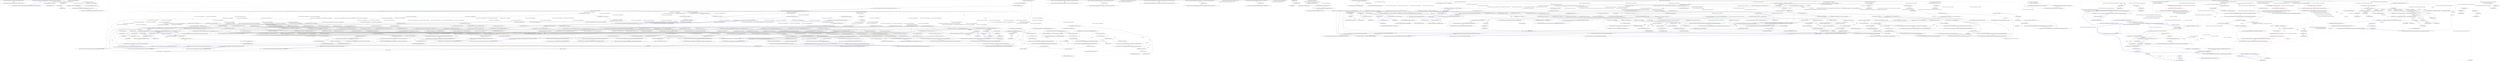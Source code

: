 digraph  {
m0_0 [cluster="Ninject.Parameters.WeakConstructorArgument.WeakConstructorArgument(string, object)", file="CircularDependenciesTests.cs", label="Entry Ninject.Parameters.WeakConstructorArgument.WeakConstructorArgument(string, object)", span="30-30"];
m0_1 [cluster="Ninject.Parameters.WeakConstructorArgument.WeakConstructorArgument(string, object)", file="CircularDependenciesTests.cs", label="Exit Ninject.Parameters.WeakConstructorArgument.WeakConstructorArgument(string, object)", span="30-30"];
m0_10 [cluster="Ninject.Parameters.WeakConstructorArgument.AppliesToTarget(Ninject.Activation.IContext, Ninject.Planning.Targets.ITarget)", file="CircularDependenciesTests.cs", label="Entry Ninject.Parameters.WeakConstructorArgument.AppliesToTarget(Ninject.Activation.IContext, Ninject.Planning.Targets.ITarget)", span="59-59"];
m0_11 [cluster="Ninject.Parameters.WeakConstructorArgument.AppliesToTarget(Ninject.Activation.IContext, Ninject.Planning.Targets.ITarget)", file="CircularDependenciesTests.cs", label="return string.Equals(this.Name, target.Name);", span="61-61"];
m0_12 [cluster="Ninject.Parameters.WeakConstructorArgument.AppliesToTarget(Ninject.Activation.IContext, Ninject.Planning.Targets.ITarget)", file="CircularDependenciesTests.cs", label="Exit Ninject.Parameters.WeakConstructorArgument.AppliesToTarget(Ninject.Activation.IContext, Ninject.Planning.Targets.ITarget)", span="59-59"];
m0_6 [cluster="System.WeakReference.WeakReference(object)", file="CircularDependenciesTests.cs", label="Entry System.WeakReference.WeakReference(object)", span="0-0"];
m0_13 [cluster="string.Equals(string, string)", file="CircularDependenciesTests.cs", label="Entry string.Equals(string, string)", span="0-0"];
m0_7 [cluster="lambda expression", file="CircularDependenciesTests.cs", label="Entry lambda expression", span="45-45"];
m0_8 [cluster="lambda expression", file="CircularDependenciesTests.cs", label="this.weakReference.Target", span="45-45"];
m0_9 [cluster="lambda expression", file="CircularDependenciesTests.cs", label="Exit lambda expression", span="45-45"];
m0_2 [cluster="Ninject.Parameters.WeakConstructorArgument.WeakConstructorArgument(string, object, bool)", file="CircularDependenciesTests.cs", label="Entry Ninject.Parameters.WeakConstructorArgument.WeakConstructorArgument(string, object, bool)", span="41-41"];
m0_3 [cluster="Ninject.Parameters.WeakConstructorArgument.WeakConstructorArgument(string, object, bool)", file="CircularDependenciesTests.cs", label="this.weakReference = new WeakReference(value)", span="44-44"];
m0_4 [cluster="Ninject.Parameters.WeakConstructorArgument.WeakConstructorArgument(string, object, bool)", file="CircularDependenciesTests.cs", label="this.ValueCallback = (ctx, target) => this.weakReference.Target", span="45-45"];
m0_5 [cluster="Ninject.Parameters.WeakConstructorArgument.WeakConstructorArgument(string, object, bool)", file="CircularDependenciesTests.cs", label="Exit Ninject.Parameters.WeakConstructorArgument.WeakConstructorArgument(string, object, bool)", span="41-41"];
m0_14 [file="CircularDependenciesTests.cs", label="Ninject.Parameters.WeakConstructorArgument", span=""];
m1_231 [cluster="Ninject.Syntax.IBindingNamedSyntax<T>.Named(string)", file="ConditionalBindingTests.cs", label="Entry Ninject.Syntax.IBindingNamedSyntax<T>.Named(string)", span="35-35"];
m1_80 [cluster="Ninject.Tests.Fakes.ShortSword.ShortSword()", file="ConditionalBindingTests.cs", label="Entry Ninject.Tests.Fakes.ShortSword.ShortSword()", span="2-2"];
m1_207 [cluster="Ninject.Tests.Integration.ConditionalBindingTests.WhenInjectedExactlyIntoAppliesToOneOfMultipleServiceType()", file="ConditionalBindingTests.cs", label="Entry Ninject.Tests.Integration.ConditionalBindingTests.WhenInjectedExactlyIntoAppliesToOneOfMultipleServiceType()", span="274-274"];
m1_208 [cluster="Ninject.Tests.Integration.ConditionalBindingTests.WhenInjectedExactlyIntoAppliesToOneOfMultipleServiceType()", file="ConditionalBindingTests.cs", label="this.kernel.Bind<IWeapon>().To<Sword>()", span="276-276"];
m1_209 [cluster="Ninject.Tests.Integration.ConditionalBindingTests.WhenInjectedExactlyIntoAppliesToOneOfMultipleServiceType()", file="ConditionalBindingTests.cs", label="this.kernel.Bind<IWarrior>().To<FootSoldier>()", span="277-277"];
m1_210 [cluster="Ninject.Tests.Integration.ConditionalBindingTests.WhenInjectedExactlyIntoAppliesToOneOfMultipleServiceType()", file="ConditionalBindingTests.cs", label="this.kernel.Bind<IWeapon>().To<Shuriken>()\r\n                .WhenInjectedExactlyInto(typeof(Samurai), typeof(Barracks))", span="278-279"];
m1_211 [cluster="Ninject.Tests.Integration.ConditionalBindingTests.WhenInjectedExactlyIntoAppliesToOneOfMultipleServiceType()", file="ConditionalBindingTests.cs", label="this.kernel.Bind<Samurai>().ToSelf()", span="281-281"];
m1_212 [cluster="Ninject.Tests.Integration.ConditionalBindingTests.WhenInjectedExactlyIntoAppliesToOneOfMultipleServiceType()", file="ConditionalBindingTests.cs", label="this.kernel.Bind<Barracks>().ToSelf()", span="282-282"];
m1_213 [cluster="Ninject.Tests.Integration.ConditionalBindingTests.WhenInjectedExactlyIntoAppliesToOneOfMultipleServiceType()", file="ConditionalBindingTests.cs", label="this.kernel.Bind<NinjaBarracks>().ToSelf()", span="283-283"];
m1_214 [cluster="Ninject.Tests.Integration.ConditionalBindingTests.WhenInjectedExactlyIntoAppliesToOneOfMultipleServiceType()", file="ConditionalBindingTests.cs", label="var warrior = this.kernel.Get<Samurai>()", span="285-285"];
m1_215 [cluster="Ninject.Tests.Integration.ConditionalBindingTests.WhenInjectedExactlyIntoAppliesToOneOfMultipleServiceType()", file="ConditionalBindingTests.cs", label="var barracks = this.kernel.Get<Barracks>()", span="286-286"];
m1_217 [cluster="Ninject.Tests.Integration.ConditionalBindingTests.WhenInjectedExactlyIntoAppliesToOneOfMultipleServiceType()", file="ConditionalBindingTests.cs", label="warrior.Weapon.Should().BeOfType<Shuriken>()", span="289-289"];
m1_216 [cluster="Ninject.Tests.Integration.ConditionalBindingTests.WhenInjectedExactlyIntoAppliesToOneOfMultipleServiceType()", file="ConditionalBindingTests.cs", label="var ninja = this.kernel.Get<NinjaBarracks>()", span="287-287"];
m1_218 [cluster="Ninject.Tests.Integration.ConditionalBindingTests.WhenInjectedExactlyIntoAppliesToOneOfMultipleServiceType()", file="ConditionalBindingTests.cs", label="barracks.Weapon.Should().BeOfType<Shuriken>()", span="290-290"];
m1_219 [cluster="Ninject.Tests.Integration.ConditionalBindingTests.WhenInjectedExactlyIntoAppliesToOneOfMultipleServiceType()", file="ConditionalBindingTests.cs", label="ninja.Weapon.Should().BeOfType<Sword>()", span="291-291"];
m1_220 [cluster="Ninject.Tests.Integration.ConditionalBindingTests.WhenInjectedExactlyIntoAppliesToOneOfMultipleServiceType()", file="ConditionalBindingTests.cs", label="Exit Ninject.Tests.Integration.ConditionalBindingTests.WhenInjectedExactlyIntoAppliesToOneOfMultipleServiceType()", span="274-274"];
m1_124 [cluster="Ninject.Syntax.BindingRoot.Bind(params System.Type[])", file="ConditionalBindingTests.cs", label="Entry Ninject.Syntax.BindingRoot.Bind(params System.Type[])", span="116-116"];
m1_136 [cluster="Ninject.Tests.Integration.ConditionalBindingTests.WhenInjectedIntoAppliesToOneOfMultipleServiceType()", file="ConditionalBindingTests.cs", label="Entry Ninject.Tests.Integration.ConditionalBindingTests.WhenInjectedIntoAppliesToOneOfMultipleServiceType()", span="168-168"];
m1_137 [cluster="Ninject.Tests.Integration.ConditionalBindingTests.WhenInjectedIntoAppliesToOneOfMultipleServiceType()", file="ConditionalBindingTests.cs", label="this.kernel.Bind<IWeapon>().To<Sword>()", span="170-170"];
m1_138 [cluster="Ninject.Tests.Integration.ConditionalBindingTests.WhenInjectedIntoAppliesToOneOfMultipleServiceType()", file="ConditionalBindingTests.cs", label="this.kernel.Bind<IWarrior>().To<FootSoldier>()", span="171-171"];
m1_139 [cluster="Ninject.Tests.Integration.ConditionalBindingTests.WhenInjectedIntoAppliesToOneOfMultipleServiceType()", file="ConditionalBindingTests.cs", label="this.kernel.Bind<IWeapon>().To<Shuriken>()\r\n                .WhenInjectedExactlyInto(typeof(Samurai), typeof(Barracks))", span="172-173"];
m1_140 [cluster="Ninject.Tests.Integration.ConditionalBindingTests.WhenInjectedIntoAppliesToOneOfMultipleServiceType()", file="ConditionalBindingTests.cs", label="this.kernel.Bind<Samurai>().ToSelf()", span="175-175"];
m1_141 [cluster="Ninject.Tests.Integration.ConditionalBindingTests.WhenInjectedIntoAppliesToOneOfMultipleServiceType()", file="ConditionalBindingTests.cs", label="this.kernel.Bind<Barracks>().ToSelf()", span="176-176"];
m1_142 [cluster="Ninject.Tests.Integration.ConditionalBindingTests.WhenInjectedIntoAppliesToOneOfMultipleServiceType()", file="ConditionalBindingTests.cs", label="this.kernel.Bind<NinjaBarracks>().ToSelf()", span="177-177"];
m1_143 [cluster="Ninject.Tests.Integration.ConditionalBindingTests.WhenInjectedIntoAppliesToOneOfMultipleServiceType()", file="ConditionalBindingTests.cs", label="var warrior = this.kernel.Get<Samurai>()", span="179-179"];
m1_144 [cluster="Ninject.Tests.Integration.ConditionalBindingTests.WhenInjectedIntoAppliesToOneOfMultipleServiceType()", file="ConditionalBindingTests.cs", label="var barracks = this.kernel.Get<Barracks>()", span="180-180"];
m1_146 [cluster="Ninject.Tests.Integration.ConditionalBindingTests.WhenInjectedIntoAppliesToOneOfMultipleServiceType()", file="ConditionalBindingTests.cs", label="warrior.Weapon.Should().BeOfType<Shuriken>()", span="183-183"];
m1_145 [cluster="Ninject.Tests.Integration.ConditionalBindingTests.WhenInjectedIntoAppliesToOneOfMultipleServiceType()", file="ConditionalBindingTests.cs", label="var ninja = this.kernel.Get<NinjaBarracks>()", span="181-181"];
m1_147 [cluster="Ninject.Tests.Integration.ConditionalBindingTests.WhenInjectedIntoAppliesToOneOfMultipleServiceType()", file="ConditionalBindingTests.cs", label="barracks.Weapon.Should().BeOfType<Shuriken>()", span="184-184"];
m1_148 [cluster="Ninject.Tests.Integration.ConditionalBindingTests.WhenInjectedIntoAppliesToOneOfMultipleServiceType()", file="ConditionalBindingTests.cs", label="ninja.Weapon.Should().BeOfType<Sword>()", span="185-185"];
m1_149 [cluster="Ninject.Tests.Integration.ConditionalBindingTests.WhenInjectedIntoAppliesToOneOfMultipleServiceType()", file="ConditionalBindingTests.cs", label="Exit Ninject.Tests.Integration.ConditionalBindingTests.WhenInjectedIntoAppliesToOneOfMultipleServiceType()", span="168-168"];
m1_300 [cluster="Ninject.Syntax.IBindingWhenSyntax<T>.WhenTargetHas<TAttribute>()", file="ConditionalBindingTests.cs", label="Entry Ninject.Syntax.IBindingWhenSyntax<T>.WhenTargetHas<TAttribute>()", span="117-117"];
m1_71 [cluster="Ninject.Tests.Integration.ConditionalBindingTests.GivenADefaultAndAConditionalBinding_AllBindingsWillResolve()", file="ConditionalBindingTests.cs", label="Entry Ninject.Tests.Integration.ConditionalBindingTests.GivenADefaultAndAConditionalBinding_AllBindingsWillResolve()", span="89-89"];
m1_72 [cluster="Ninject.Tests.Integration.ConditionalBindingTests.GivenADefaultAndAConditionalBinding_AllBindingsWillResolve()", file="ConditionalBindingTests.cs", label="var shortSword = new ShortSword()", span="91-91"];
m1_73 [cluster="Ninject.Tests.Integration.ConditionalBindingTests.GivenADefaultAndAConditionalBinding_AllBindingsWillResolve()", file="ConditionalBindingTests.cs", label="var shuriken = new Shuriken()", span="92-92"];
m1_74 [cluster="Ninject.Tests.Integration.ConditionalBindingTests.GivenADefaultAndAConditionalBinding_AllBindingsWillResolve()", file="ConditionalBindingTests.cs", label="this.kernel.Bind<IWeapon>().ToConstant(shortSword)", span="94-94"];
m1_77 [cluster="Ninject.Tests.Integration.ConditionalBindingTests.GivenADefaultAndAConditionalBinding_AllBindingsWillResolve()", file="ConditionalBindingTests.cs", label="result.Should().Contain(shortSword)", span="97-97"];
m1_75 [cluster="Ninject.Tests.Integration.ConditionalBindingTests.GivenADefaultAndAConditionalBinding_AllBindingsWillResolve()", file="ConditionalBindingTests.cs", label="this.kernel.Bind<IWeapon>().ToConstant(shuriken).When(_ => true)", span="95-95"];
m1_78 [cluster="Ninject.Tests.Integration.ConditionalBindingTests.GivenADefaultAndAConditionalBinding_AllBindingsWillResolve()", file="ConditionalBindingTests.cs", label="result.Should().Contain(shuriken)", span="98-98"];
m1_76 [cluster="Ninject.Tests.Integration.ConditionalBindingTests.GivenADefaultAndAConditionalBinding_AllBindingsWillResolve()", file="ConditionalBindingTests.cs", label="var result = this.kernel.GetAll<IWeapon>()", span="96-96"];
m1_79 [cluster="Ninject.Tests.Integration.ConditionalBindingTests.GivenADefaultAndAConditionalBinding_AllBindingsWillResolve()", file="ConditionalBindingTests.cs", label="Exit Ninject.Tests.Integration.ConditionalBindingTests.GivenADefaultAndAConditionalBinding_AllBindingsWillResolve()", span="89-89"];
m1_293 [cluster="Ninject.Tests.Integration.ConditionalBindingTests.WhenTargetHasDoesConsiderAttributeOnTarget()", file="ConditionalBindingTests.cs", label="Entry Ninject.Tests.Integration.ConditionalBindingTests.WhenTargetHasDoesConsiderAttributeOnTarget()", span="377-377"];
m1_294 [cluster="Ninject.Tests.Integration.ConditionalBindingTests.WhenTargetHasDoesConsiderAttributeOnTarget()", file="ConditionalBindingTests.cs", label="this.kernel.Bind<Knight>().ToSelf()", span="379-379"];
m1_295 [cluster="Ninject.Tests.Integration.ConditionalBindingTests.WhenTargetHasDoesConsiderAttributeOnTarget()", file="ConditionalBindingTests.cs", label="this.kernel.Bind<IWeapon>().To<Sword>()", span="380-380"];
m1_296 [cluster="Ninject.Tests.Integration.ConditionalBindingTests.WhenTargetHasDoesConsiderAttributeOnTarget()", file="ConditionalBindingTests.cs", label="this.kernel.Bind<IWeapon>().To<ShortSword>().WhenTargetHas<WeakAttribute>()", span="381-381"];
m1_297 [cluster="Ninject.Tests.Integration.ConditionalBindingTests.WhenTargetHasDoesConsiderAttributeOnTarget()", file="ConditionalBindingTests.cs", label="var knight = this.kernel.Get<Knight>()", span="383-383"];
m1_298 [cluster="Ninject.Tests.Integration.ConditionalBindingTests.WhenTargetHasDoesConsiderAttributeOnTarget()", file="ConditionalBindingTests.cs", label="knight.Weapon.Should().BeOfType<ShortSword>()", span="384-384"];
m1_299 [cluster="Ninject.Tests.Integration.ConditionalBindingTests.WhenTargetHasDoesConsiderAttributeOnTarget()", file="ConditionalBindingTests.cs", label="Exit Ninject.Tests.Integration.ConditionalBindingTests.WhenTargetHasDoesConsiderAttributeOnTarget()", span="377-377"];
m1_151 [cluster="Ninject.Tests.Integration.ConditionalBindingTests.WhenInjectedIntoAppliesToOpenGenericsWhenClosedGenericIsRequested()", file="ConditionalBindingTests.cs", label="Entry Ninject.Tests.Integration.ConditionalBindingTests.WhenInjectedIntoAppliesToOpenGenericsWhenClosedGenericIsRequested()", span="189-189"];
m1_152 [cluster="Ninject.Tests.Integration.ConditionalBindingTests.WhenInjectedIntoAppliesToOpenGenericsWhenClosedGenericIsRequested()", file="ConditionalBindingTests.cs", label="this.kernel.Bind(typeof(GenericService<>)).ToSelf()", span="191-191"];
m1_153 [cluster="Ninject.Tests.Integration.ConditionalBindingTests.WhenInjectedIntoAppliesToOpenGenericsWhenClosedGenericIsRequested()", file="ConditionalBindingTests.cs", label="this.kernel.Bind<IWarrior>().To<Samurai>().WhenInjectedInto(typeof(GenericService<>))", span="192-192"];
m1_154 [cluster="Ninject.Tests.Integration.ConditionalBindingTests.WhenInjectedIntoAppliesToOpenGenericsWhenClosedGenericIsRequested()", file="ConditionalBindingTests.cs", label="this.kernel.Bind<IWeapon>().To<Sword>()", span="193-193"];
m1_155 [cluster="Ninject.Tests.Integration.ConditionalBindingTests.WhenInjectedIntoAppliesToOpenGenericsWhenClosedGenericIsRequested()", file="ConditionalBindingTests.cs", label="var service = this.kernel.Get<ClosedGenericService>()", span="195-195"];
m1_156 [cluster="Ninject.Tests.Integration.ConditionalBindingTests.WhenInjectedIntoAppliesToOpenGenericsWhenClosedGenericIsRequested()", file="ConditionalBindingTests.cs", label="service.Warrior.Should().BeOfType<Samurai>()", span="197-197"];
m1_157 [cluster="Ninject.Tests.Integration.ConditionalBindingTests.WhenInjectedIntoAppliesToOpenGenericsWhenClosedGenericIsRequested()", file="ConditionalBindingTests.cs", label="Exit Ninject.Tests.Integration.ConditionalBindingTests.WhenInjectedIntoAppliesToOpenGenericsWhenClosedGenericIsRequested()", span="189-189"];
m1_126 [cluster="Ninject.Tests.Integration.ConditionalBindingTests.WhenInjectedIntoOneOfMultipleTypesAppliesToOpenGenerics()", file="ConditionalBindingTests.cs", label="Entry Ninject.Tests.Integration.ConditionalBindingTests.WhenInjectedIntoOneOfMultipleTypesAppliesToOpenGenerics()", span="154-154"];
m1_127 [cluster="Ninject.Tests.Integration.ConditionalBindingTests.WhenInjectedIntoOneOfMultipleTypesAppliesToOpenGenerics()", file="ConditionalBindingTests.cs", label="this.kernel.Bind(typeof(GenericService<>)).ToSelf()", span="156-156"];
m1_128 [cluster="Ninject.Tests.Integration.ConditionalBindingTests.WhenInjectedIntoOneOfMultipleTypesAppliesToOpenGenerics()", file="ConditionalBindingTests.cs", label="this.kernel.Bind<IWarrior>().To<Samurai>().WhenInjectedInto(new[] { typeof(IGenericService<>) })", span="157-157"];
m1_129 [cluster="Ninject.Tests.Integration.ConditionalBindingTests.WhenInjectedIntoOneOfMultipleTypesAppliesToOpenGenerics()", file="ConditionalBindingTests.cs", label="this.kernel.Bind<IWeapon>().To<Sword>()", span="158-158"];
m1_130 [cluster="Ninject.Tests.Integration.ConditionalBindingTests.WhenInjectedIntoOneOfMultipleTypesAppliesToOpenGenerics()", file="ConditionalBindingTests.cs", label="var service = this.kernel.Get<GenericService<int>>()", span="160-160"];
m1_131 [cluster="Ninject.Tests.Integration.ConditionalBindingTests.WhenInjectedIntoOneOfMultipleTypesAppliesToOpenGenerics()", file="ConditionalBindingTests.cs", label="var anotherService = this.kernel.Get<AnotherGenericService<int>>()", span="161-161"];
m1_132 [cluster="Ninject.Tests.Integration.ConditionalBindingTests.WhenInjectedIntoOneOfMultipleTypesAppliesToOpenGenerics()", file="ConditionalBindingTests.cs", label="service.Warrior.Should().BeOfType<Samurai>()", span="163-163"];
m1_133 [cluster="Ninject.Tests.Integration.ConditionalBindingTests.WhenInjectedIntoOneOfMultipleTypesAppliesToOpenGenerics()", file="ConditionalBindingTests.cs", label="anotherService.Warrior.Should().BeOfType<Samurai>()", span="164-164"];
m1_134 [cluster="Ninject.Tests.Integration.ConditionalBindingTests.WhenInjectedIntoOneOfMultipleTypesAppliesToOpenGenerics()", file="ConditionalBindingTests.cs", label="Exit Ninject.Tests.Integration.ConditionalBindingTests.WhenInjectedIntoOneOfMultipleTypesAppliesToOpenGenerics()", span="154-154"];
m1_232 [cluster="Ninject.Syntax.IBindingWhenSyntax<T>.WhenAnyAncestorNamed(string)", file="ConditionalBindingTests.cs", label="Entry Ninject.Syntax.IBindingWhenSyntax<T>.WhenAnyAncestorNamed(string)", span="165-165"];
m1_111 [cluster="Ninject.Tests.Integration.ConditionalBindingTests.WhenInjectedIntoAppliesToBaseTypes()", file="ConditionalBindingTests.cs", label="Entry Ninject.Tests.Integration.ConditionalBindingTests.WhenInjectedIntoAppliesToBaseTypes()", span="131-131"];
m1_112 [cluster="Ninject.Tests.Integration.ConditionalBindingTests.WhenInjectedIntoAppliesToBaseTypes()", file="ConditionalBindingTests.cs", label="this.kernel.Bind<IWarrior>().To<Samurai>()", span="133-133"];
m1_113 [cluster="Ninject.Tests.Integration.ConditionalBindingTests.WhenInjectedIntoAppliesToBaseTypes()", file="ConditionalBindingTests.cs", label="this.kernel.Bind<IWeapon>().To<Sword>().WhenInjectedInto<IWarrior>()", span="134-134"];
m1_114 [cluster="Ninject.Tests.Integration.ConditionalBindingTests.WhenInjectedIntoAppliesToBaseTypes()", file="ConditionalBindingTests.cs", label="var warrior = this.kernel.Get<IWarrior>()", span="136-136"];
m1_115 [cluster="Ninject.Tests.Integration.ConditionalBindingTests.WhenInjectedIntoAppliesToBaseTypes()", file="ConditionalBindingTests.cs", label="warrior.Weapon.Should().BeOfType<Sword>()", span="138-138"];
m1_116 [cluster="Ninject.Tests.Integration.ConditionalBindingTests.WhenInjectedIntoAppliesToBaseTypes()", file="ConditionalBindingTests.cs", label="Exit Ninject.Tests.Integration.ConditionalBindingTests.WhenInjectedIntoAppliesToBaseTypes()", span="131-131"];
m1_12 [cluster="Unk.Should", file="ConditionalBindingTests.cs", label="Entry Unk.Should", span=""];
m1_9 [cluster="Ninject.Syntax.IBindingWhenSyntax<T>.WhenInjectedInto<TParent>()", file="ConditionalBindingTests.cs", label="Entry Ninject.Syntax.IBindingWhenSyntax<T>.WhenInjectedInto<TParent>()", span="46-46"];
m1_0 [cluster="Ninject.Tests.Integration.ConditionalBindingTests.GivenADefaultAndSingleSatisfiedConditional_ThenTheConditionalIsUsed()", file="ConditionalBindingTests.cs", label="Entry Ninject.Tests.Integration.ConditionalBindingTests.GivenADefaultAndSingleSatisfiedConditional_ThenTheConditionalIsUsed()", span="12-12"];
m1_1 [cluster="Ninject.Tests.Integration.ConditionalBindingTests.GivenADefaultAndSingleSatisfiedConditional_ThenTheConditionalIsUsed()", file="ConditionalBindingTests.cs", label="this.kernel.Bind<IWeapon>().To<Sword>()", span="14-14"];
m1_2 [cluster="Ninject.Tests.Integration.ConditionalBindingTests.GivenADefaultAndSingleSatisfiedConditional_ThenTheConditionalIsUsed()", file="ConditionalBindingTests.cs", label="this.kernel.Bind<IWeapon>().To<Shuriken>().WhenInjectedInto<Samurai>()", span="15-15"];
m1_3 [cluster="Ninject.Tests.Integration.ConditionalBindingTests.GivenADefaultAndSingleSatisfiedConditional_ThenTheConditionalIsUsed()", file="ConditionalBindingTests.cs", label="this.kernel.Bind<Samurai>().ToSelf()", span="16-16"];
m1_4 [cluster="Ninject.Tests.Integration.ConditionalBindingTests.GivenADefaultAndSingleSatisfiedConditional_ThenTheConditionalIsUsed()", file="ConditionalBindingTests.cs", label="var warrior = this.kernel.Get<Samurai>()", span="17-17"];
m1_5 [cluster="Ninject.Tests.Integration.ConditionalBindingTests.GivenADefaultAndSingleSatisfiedConditional_ThenTheConditionalIsUsed()", file="ConditionalBindingTests.cs", label="warrior.Weapon.Should().BeOfType<Shuriken>()", span="18-18"];
m1_6 [cluster="Ninject.Tests.Integration.ConditionalBindingTests.GivenADefaultAndSingleSatisfiedConditional_ThenTheConditionalIsUsed()", file="ConditionalBindingTests.cs", label="Exit Ninject.Tests.Integration.ConditionalBindingTests.GivenADefaultAndSingleSatisfiedConditional_ThenTheConditionalIsUsed()", span="12-12"];
m1_82 [cluster="Ninject.Syntax.IBindingToSyntax<T1>.ToConstant<TImplementation>(TImplementation)", file="ConditionalBindingTests.cs", label="Entry Ninject.Syntax.IBindingToSyntax<T1>.ToConstant<TImplementation>(TImplementation)", span="104-104"];
m1_197 [cluster="Ninject.Syntax.IBindingWhenSyntax<T>.WhenInjectedExactlyInto<TParent>()", file="ConditionalBindingTests.cs", label="Entry Ninject.Syntax.IBindingWhenSyntax<T>.WhenInjectedExactlyInto<TParent>()", span="72-72"];
m1_8 [cluster="Ninject.Syntax.IBindingToSyntax<T1>.To<TImplementation>()", file="ConditionalBindingTests.cs", label="Entry Ninject.Syntax.IBindingToSyntax<T1>.To<TImplementation>()", span="45-45"];
m1_13 [cluster="Unk.>", file="ConditionalBindingTests.cs", label="Entry Unk.>", span=""];
m1_7 [cluster="Ninject.Syntax.BindingRoot.Bind<T>()", file="ConditionalBindingTests.cs", label="Entry Ninject.Syntax.BindingRoot.Bind<T>()", span="47-47"];
m1_88 [cluster="Ninject.Tests.Integration.ConditionalBindingTests.GivenAMixtureOfBindings_OnlyNonImplicitBindingsWillResolve()", file="ConditionalBindingTests.cs", label="Entry Ninject.Tests.Integration.ConditionalBindingTests.GivenAMixtureOfBindings_OnlyNonImplicitBindingsWillResolve()", span="102-102"];
m1_89 [cluster="Ninject.Tests.Integration.ConditionalBindingTests.GivenAMixtureOfBindings_OnlyNonImplicitBindingsWillResolve()", file="ConditionalBindingTests.cs", label="var shortSword = new ShortSword()", span="104-104"];
m1_90 [cluster="Ninject.Tests.Integration.ConditionalBindingTests.GivenAMixtureOfBindings_OnlyNonImplicitBindingsWillResolve()", file="ConditionalBindingTests.cs", label="var sword = new Sword()", span="105-105"];
m1_92 [cluster="Ninject.Tests.Integration.ConditionalBindingTests.GivenAMixtureOfBindings_OnlyNonImplicitBindingsWillResolve()", file="ConditionalBindingTests.cs", label="this.kernel.Bind<IWeapon>().ToConstant(shortSword)", span="108-108"];
m1_96 [cluster="Ninject.Tests.Integration.ConditionalBindingTests.GivenAMixtureOfBindings_OnlyNonImplicitBindingsWillResolve()", file="ConditionalBindingTests.cs", label="result.Should().Contain(shortSword)", span="112-112"];
m1_91 [cluster="Ninject.Tests.Integration.ConditionalBindingTests.GivenAMixtureOfBindings_OnlyNonImplicitBindingsWillResolve()", file="ConditionalBindingTests.cs", label="var shuriken = new Shuriken()", span="106-106"];
m1_93 [cluster="Ninject.Tests.Integration.ConditionalBindingTests.GivenAMixtureOfBindings_OnlyNonImplicitBindingsWillResolve()", file="ConditionalBindingTests.cs", label="this.kernel.Bind<IWeapon>().ToConstant(sword)", span="109-109"];
m1_97 [cluster="Ninject.Tests.Integration.ConditionalBindingTests.GivenAMixtureOfBindings_OnlyNonImplicitBindingsWillResolve()", file="ConditionalBindingTests.cs", label="result.Should().Contain(sword)", span="113-113"];
m1_94 [cluster="Ninject.Tests.Integration.ConditionalBindingTests.GivenAMixtureOfBindings_OnlyNonImplicitBindingsWillResolve()", file="ConditionalBindingTests.cs", label="this.kernel.Bind<IWeapon>().ToConstant(shuriken).BindingConfiguration.IsImplicit = true", span="110-110"];
m1_98 [cluster="Ninject.Tests.Integration.ConditionalBindingTests.GivenAMixtureOfBindings_OnlyNonImplicitBindingsWillResolve()", file="ConditionalBindingTests.cs", label="result.Should().NotContain(shuriken)", span="114-114"];
m1_95 [cluster="Ninject.Tests.Integration.ConditionalBindingTests.GivenAMixtureOfBindings_OnlyNonImplicitBindingsWillResolve()", file="ConditionalBindingTests.cs", label="var result = this.kernel.GetAll<IWeapon>()", span="111-111"];
m1_99 [cluster="Ninject.Tests.Integration.ConditionalBindingTests.GivenAMixtureOfBindings_OnlyNonImplicitBindingsWillResolve()", file="ConditionalBindingTests.cs", label="Exit Ninject.Tests.Integration.ConditionalBindingTests.GivenAMixtureOfBindings_OnlyNonImplicitBindingsWillResolve()", span="102-102"];
m1_42 [cluster="Ninject.Tests.Integration.ConditionalBindingTests.GivenBindingIsMadeAfterImplicitBinding_ThenExplicitBindingWillResolve()", file="ConditionalBindingTests.cs", label="Entry Ninject.Tests.Integration.ConditionalBindingTests.GivenBindingIsMadeAfterImplicitBinding_ThenExplicitBindingWillResolve()", span="59-59"];
m1_43 [cluster="Ninject.Tests.Integration.ConditionalBindingTests.GivenBindingIsMadeAfterImplicitBinding_ThenExplicitBindingWillResolve()", file="ConditionalBindingTests.cs", label="IWeapon weapon = this.kernel.Get<Sword>()", span="61-61"];
m1_44 [cluster="Ninject.Tests.Integration.ConditionalBindingTests.GivenBindingIsMadeAfterImplicitBinding_ThenExplicitBindingWillResolve()", file="ConditionalBindingTests.cs", label="weapon.Should().BeOfType<Sword>()", span="62-62"];
m1_45 [cluster="Ninject.Tests.Integration.ConditionalBindingTests.GivenBindingIsMadeAfterImplicitBinding_ThenExplicitBindingWillResolve()", file="ConditionalBindingTests.cs", label="this.kernel.Bind<Sword>().To<ShortSword>()", span="63-63"];
m1_46 [cluster="Ninject.Tests.Integration.ConditionalBindingTests.GivenBindingIsMadeAfterImplicitBinding_ThenExplicitBindingWillResolve()", file="ConditionalBindingTests.cs", label="weapon = this.kernel.Get<Sword>()", span="64-64"];
m1_47 [cluster="Ninject.Tests.Integration.ConditionalBindingTests.GivenBindingIsMadeAfterImplicitBinding_ThenExplicitBindingWillResolve()", file="ConditionalBindingTests.cs", label="weapon.Should().BeOfType<ShortSword>()", span="65-65"];
m1_48 [cluster="Ninject.Tests.Integration.ConditionalBindingTests.GivenBindingIsMadeAfterImplicitBinding_ThenExplicitBindingWillResolve()", file="ConditionalBindingTests.cs", label="Exit Ninject.Tests.Integration.ConditionalBindingTests.GivenBindingIsMadeAfterImplicitBinding_ThenExplicitBindingWillResolve()", span="59-59"];
m1_125 [cluster="Ninject.Syntax.IBindingWhenSyntax<T>.WhenInjectedInto(System.Type)", file="ConditionalBindingTests.cs", label="Entry Ninject.Syntax.IBindingWhenSyntax<T>.WhenInjectedInto(System.Type)", span="54-54"];
m1_221 [cluster="Ninject.Tests.Integration.ConditionalBindingTests.WhenAnyAncestorNamedAppliesToGrandParentAndParent()", file="ConditionalBindingTests.cs", label="Entry Ninject.Tests.Integration.ConditionalBindingTests.WhenAnyAncestorNamedAppliesToGrandParentAndParent()", span="295-295"];
m1_222 [cluster="Ninject.Tests.Integration.ConditionalBindingTests.WhenAnyAncestorNamedAppliesToGrandParentAndParent()", file="ConditionalBindingTests.cs", label="string Name = ''SomeName''", span="297-297"];
m1_223 [cluster="Ninject.Tests.Integration.ConditionalBindingTests.WhenAnyAncestorNamedAppliesToGrandParentAndParent()", file="ConditionalBindingTests.cs", label="this.kernel.Bind<Barracks>().ToSelf().Named(Name)", span="298-298"];
m1_225 [cluster="Ninject.Tests.Integration.ConditionalBindingTests.WhenAnyAncestorNamedAppliesToGrandParentAndParent()", file="ConditionalBindingTests.cs", label="this.kernel.Bind<IWeapon>().To<Sword>().WhenAnyAncestorNamed(Name)", span="300-300"];
m1_224 [cluster="Ninject.Tests.Integration.ConditionalBindingTests.WhenAnyAncestorNamedAppliesToGrandParentAndParent()", file="ConditionalBindingTests.cs", label="this.kernel.Bind<IWarrior>().To<Samurai>()", span="299-299"];
m1_226 [cluster="Ninject.Tests.Integration.ConditionalBindingTests.WhenAnyAncestorNamedAppliesToGrandParentAndParent()", file="ConditionalBindingTests.cs", label="this.kernel.Bind<IWeapon>().To<Dagger>()", span="301-301"];
m1_227 [cluster="Ninject.Tests.Integration.ConditionalBindingTests.WhenAnyAncestorNamedAppliesToGrandParentAndParent()", file="ConditionalBindingTests.cs", label="var barack = this.kernel.Get<Barracks>()", span="303-303"];
m1_228 [cluster="Ninject.Tests.Integration.ConditionalBindingTests.WhenAnyAncestorNamedAppliesToGrandParentAndParent()", file="ConditionalBindingTests.cs", label="barack.Weapon.Should().BeOfType<Sword>()", span="305-305"];
m1_229 [cluster="Ninject.Tests.Integration.ConditionalBindingTests.WhenAnyAncestorNamedAppliesToGrandParentAndParent()", file="ConditionalBindingTests.cs", label="barack.Warrior.Weapon.Should().BeOfType<Sword>()", span="306-306"];
m1_230 [cluster="Ninject.Tests.Integration.ConditionalBindingTests.WhenAnyAncestorNamedAppliesToGrandParentAndParent()", file="ConditionalBindingTests.cs", label="Exit Ninject.Tests.Integration.ConditionalBindingTests.WhenAnyAncestorNamedAppliesToGrandParentAndParent()", span="295-295"];
m1_253 [cluster="Ninject.Syntax.IBindingWithSyntax<T>.WithMetadata(string, object)", file="ConditionalBindingTests.cs", label="Entry Ninject.Syntax.IBindingWithSyntax<T>.WithMetadata(string, object)", span="144-144"];
m1_286 [cluster="Ninject.Tests.Integration.ConditionalBindingTests.WhenMemberHasDoesConsiderAttributeOnMember()", file="ConditionalBindingTests.cs", label="Entry Ninject.Tests.Integration.ConditionalBindingTests.WhenMemberHasDoesConsiderAttributeOnMember()", span="366-366"];
m1_287 [cluster="Ninject.Tests.Integration.ConditionalBindingTests.WhenMemberHasDoesConsiderAttributeOnMember()", file="ConditionalBindingTests.cs", label="this.kernel.Bind<Knight>().ToSelf()", span="368-368"];
m1_288 [cluster="Ninject.Tests.Integration.ConditionalBindingTests.WhenMemberHasDoesConsiderAttributeOnMember()", file="ConditionalBindingTests.cs", label="this.kernel.Bind<IWeapon>().To<Sword>().WhenMemberHas<StrongAttribute>()", span="369-369"];
m1_289 [cluster="Ninject.Tests.Integration.ConditionalBindingTests.WhenMemberHasDoesConsiderAttributeOnMember()", file="ConditionalBindingTests.cs", label="this.kernel.Bind<IWeapon>().To<ShortSword>()", span="370-370"];
m1_290 [cluster="Ninject.Tests.Integration.ConditionalBindingTests.WhenMemberHasDoesConsiderAttributeOnMember()", file="ConditionalBindingTests.cs", label="var knight = this.kernel.Get<Knight>()", span="372-372"];
m1_291 [cluster="Ninject.Tests.Integration.ConditionalBindingTests.WhenMemberHasDoesConsiderAttributeOnMember()", file="ConditionalBindingTests.cs", label="knight.Weapon.Should().BeOfType<Sword>()", span="373-373"];
m1_292 [cluster="Ninject.Tests.Integration.ConditionalBindingTests.WhenMemberHasDoesConsiderAttributeOnMember()", file="ConditionalBindingTests.cs", label="Exit Ninject.Tests.Integration.ConditionalBindingTests.WhenMemberHasDoesConsiderAttributeOnMember()", span="366-366"];
m1_102 [cluster="Ninject.Tests.Integration.ConditionalBindingTests.GivenOnlyImplicitBindings_AllBindingsWillResolve()", file="ConditionalBindingTests.cs", label="Entry Ninject.Tests.Integration.ConditionalBindingTests.GivenOnlyImplicitBindings_AllBindingsWillResolve()", span="118-118"];
m1_103 [cluster="Ninject.Tests.Integration.ConditionalBindingTests.GivenOnlyImplicitBindings_AllBindingsWillResolve()", file="ConditionalBindingTests.cs", label="var shortSword = new ShortSword()", span="120-120"];
m1_104 [cluster="Ninject.Tests.Integration.ConditionalBindingTests.GivenOnlyImplicitBindings_AllBindingsWillResolve()", file="ConditionalBindingTests.cs", label="var shuriken = new Shuriken()", span="121-121"];
m1_105 [cluster="Ninject.Tests.Integration.ConditionalBindingTests.GivenOnlyImplicitBindings_AllBindingsWillResolve()", file="ConditionalBindingTests.cs", label="this.kernel.Bind<IWeapon>().ToConstant(shortSword).BindingConfiguration.IsImplicit = true", span="123-123"];
m1_108 [cluster="Ninject.Tests.Integration.ConditionalBindingTests.GivenOnlyImplicitBindings_AllBindingsWillResolve()", file="ConditionalBindingTests.cs", label="result.Should().Contain(shortSword)", span="126-126"];
m1_106 [cluster="Ninject.Tests.Integration.ConditionalBindingTests.GivenOnlyImplicitBindings_AllBindingsWillResolve()", file="ConditionalBindingTests.cs", label="this.kernel.Bind<IWeapon>().ToConstant(shuriken).BindingConfiguration.IsImplicit = true", span="124-124"];
m1_109 [cluster="Ninject.Tests.Integration.ConditionalBindingTests.GivenOnlyImplicitBindings_AllBindingsWillResolve()", file="ConditionalBindingTests.cs", label="result.Should().Contain(shuriken)", span="127-127"];
m1_107 [cluster="Ninject.Tests.Integration.ConditionalBindingTests.GivenOnlyImplicitBindings_AllBindingsWillResolve()", file="ConditionalBindingTests.cs", label="var result = this.kernel.GetAll<IWeapon>()", span="125-125"];
m1_110 [cluster="Ninject.Tests.Integration.ConditionalBindingTests.GivenOnlyImplicitBindings_AllBindingsWillResolve()", file="ConditionalBindingTests.cs", label="Exit Ninject.Tests.Integration.ConditionalBindingTests.GivenOnlyImplicitBindings_AllBindingsWillResolve()", span="118-118"];
m1_301 [cluster="Ninject.Tests.Integration.ConditionalBindingTests.ClosedGenericService.ClosedGenericService(Ninject.Tests.Fakes.IWarrior)", file="ConditionalBindingTests.cs", label="Entry Ninject.Tests.Integration.ConditionalBindingTests.ClosedGenericService.ClosedGenericService(Ninject.Tests.Fakes.IWarrior)", span="393-393"];
m1_302 [cluster="Ninject.Tests.Integration.ConditionalBindingTests.ClosedGenericService.ClosedGenericService(Ninject.Tests.Fakes.IWarrior)", file="ConditionalBindingTests.cs", label="Exit Ninject.Tests.Integration.ConditionalBindingTests.ClosedGenericService.ClosedGenericService(Ninject.Tests.Fakes.IWarrior)", span="393-393"];
m1_101 [cluster="Unk.NotContain", file="ConditionalBindingTests.cs", label="Entry Unk.NotContain", span=""];
m1_285 [cluster="Ninject.Syntax.IBindingWhenSyntax<T>.WhenMemberHas<TAttribute>()", file="ConditionalBindingTests.cs", label="Entry Ninject.Syntax.IBindingWhenSyntax<T>.WhenMemberHas<TAttribute>()", span="108-108"];
m1_38 [cluster="Ninject.Tests.Integration.ConditionalBindingTests.GivenNoBinding_ThenASelfBindableTypeWillResolve()", file="ConditionalBindingTests.cs", label="Entry Ninject.Tests.Integration.ConditionalBindingTests.GivenNoBinding_ThenASelfBindableTypeWillResolve()", span="52-52"];
m1_39 [cluster="Ninject.Tests.Integration.ConditionalBindingTests.GivenNoBinding_ThenASelfBindableTypeWillResolve()", file="ConditionalBindingTests.cs", label="var weapon = this.kernel.Get<Sword>()", span="54-54"];
m1_40 [cluster="Ninject.Tests.Integration.ConditionalBindingTests.GivenNoBinding_ThenASelfBindableTypeWillResolve()", file="ConditionalBindingTests.cs", label="weapon.Should().BeOfType<Sword>()", span="55-55"];
m1_41 [cluster="Ninject.Tests.Integration.ConditionalBindingTests.GivenNoBinding_ThenASelfBindableTypeWillResolve()", file="ConditionalBindingTests.cs", label="Exit Ninject.Tests.Integration.ConditionalBindingTests.GivenNoBinding_ThenASelfBindableTypeWillResolve()", span="52-52"];
m1_100 [cluster="Ninject.Tests.Fakes.Sword.Sword()", file="ConditionalBindingTests.cs", label="Entry Ninject.Tests.Fakes.Sword.Sword()", span="4-4"];
m1_271 [cluster="Ninject.Syntax.IBindingWhenSyntax<T>.WhenNoAncestorMatches(System.Predicate<Ninject.Activation.IContext>)", file="ConditionalBindingTests.cs", label="Entry Ninject.Syntax.IBindingWhenSyntax<T>.WhenNoAncestorMatches(System.Predicate<Ninject.Activation.IContext>)", span="186-186"];
m1_262 [cluster="Ninject.Tests.Integration.ConditionalBindingTests.WhenNoAncestorMatchesAppliesToGrandParentAndParent()", file="ConditionalBindingTests.cs", label="Entry Ninject.Tests.Integration.ConditionalBindingTests.WhenNoAncestorMatchesAppliesToGrandParentAndParent()", span="340-340"];
m1_263 [cluster="Ninject.Tests.Integration.ConditionalBindingTests.WhenNoAncestorMatchesAppliesToGrandParentAndParent()", file="ConditionalBindingTests.cs", label="this.kernel.Bind<Barracks>().ToSelf().WithMetadata(''Id'', 1)", span="342-342"];
m1_264 [cluster="Ninject.Tests.Integration.ConditionalBindingTests.WhenNoAncestorMatchesAppliesToGrandParentAndParent()", file="ConditionalBindingTests.cs", label="this.kernel.Bind<IWarrior>().To<Samurai>()", span="343-343"];
m1_265 [cluster="Ninject.Tests.Integration.ConditionalBindingTests.WhenNoAncestorMatchesAppliesToGrandParentAndParent()", file="ConditionalBindingTests.cs", label="this.kernel.Bind<IWeapon>().To<Sword>().WhenNoAncestorMatches(ctx => ctx.Binding.Metadata.Get(''Id'', -1) == 1)", span="345-345"];
m1_266 [cluster="Ninject.Tests.Integration.ConditionalBindingTests.WhenNoAncestorMatchesAppliesToGrandParentAndParent()", file="ConditionalBindingTests.cs", label="this.kernel.Bind<IWeapon>().To<Dagger>().WhenNoAncestorMatches(ctx => ctx.Binding.Metadata.Get(''Id'', -1) == 2)", span="346-346"];
m1_267 [cluster="Ninject.Tests.Integration.ConditionalBindingTests.WhenNoAncestorMatchesAppliesToGrandParentAndParent()", file="ConditionalBindingTests.cs", label="var barack = this.kernel.Get<Barracks>()", span="348-348"];
m1_268 [cluster="Ninject.Tests.Integration.ConditionalBindingTests.WhenNoAncestorMatchesAppliesToGrandParentAndParent()", file="ConditionalBindingTests.cs", label="barack.Weapon.Should().BeOfType<Dagger>()", span="350-350"];
m1_269 [cluster="Ninject.Tests.Integration.ConditionalBindingTests.WhenNoAncestorMatchesAppliesToGrandParentAndParent()", file="ConditionalBindingTests.cs", label="barack.Warrior.Weapon.Should().BeOfType<Dagger>()", span="351-351"];
m1_270 [cluster="Ninject.Tests.Integration.ConditionalBindingTests.WhenNoAncestorMatchesAppliesToGrandParentAndParent()", file="ConditionalBindingTests.cs", label="Exit Ninject.Tests.Integration.ConditionalBindingTests.WhenNoAncestorMatchesAppliesToGrandParentAndParent()", span="340-340"];
m1_201 [cluster="Ninject.Tests.Integration.ConditionalBindingTests.WhenInjectedExactlyIntoAppliesToServiceType()", file="ConditionalBindingTests.cs", label="Entry Ninject.Tests.Integration.ConditionalBindingTests.WhenInjectedExactlyIntoAppliesToServiceType()", span="263-263"];
m1_202 [cluster="Ninject.Tests.Integration.ConditionalBindingTests.WhenInjectedExactlyIntoAppliesToServiceType()", file="ConditionalBindingTests.cs", label="this.kernel.Bind<IWarrior>().To<Samurai>()", span="265-265"];
m1_203 [cluster="Ninject.Tests.Integration.ConditionalBindingTests.WhenInjectedExactlyIntoAppliesToServiceType()", file="ConditionalBindingTests.cs", label="this.kernel.Bind<IWeapon>().To<Sword>().WhenInjectedExactlyInto<Samurai>()", span="266-266"];
m1_204 [cluster="Ninject.Tests.Integration.ConditionalBindingTests.WhenInjectedExactlyIntoAppliesToServiceType()", file="ConditionalBindingTests.cs", label="var warrior = this.kernel.Get<IWarrior>()", span="268-268"];
m1_205 [cluster="Ninject.Tests.Integration.ConditionalBindingTests.WhenInjectedExactlyIntoAppliesToServiceType()", file="ConditionalBindingTests.cs", label="warrior.Weapon.Should().BeOfType<Sword>()", span="270-270"];
m1_206 [cluster="Ninject.Tests.Integration.ConditionalBindingTests.WhenInjectedExactlyIntoAppliesToServiceType()", file="ConditionalBindingTests.cs", label="Exit Ninject.Tests.Integration.ConditionalBindingTests.WhenInjectedExactlyIntoAppliesToServiceType()", span="263-263"];
m1_305 [cluster="Ninject.Tests.Integration.ConditionalBindingTests.GenericService<T>.GenericService(Ninject.Tests.Fakes.IWarrior)", file="ConditionalBindingTests.cs", label="Entry Ninject.Tests.Integration.ConditionalBindingTests.GenericService<T>.GenericService(Ninject.Tests.Fakes.IWarrior)", span="409-409"];
m1_306 [cluster="Ninject.Tests.Integration.ConditionalBindingTests.GenericService<T>.GenericService(Ninject.Tests.Fakes.IWarrior)", file="ConditionalBindingTests.cs", label="this.Warrior = warrior", span="411-411"];
m1_307 [cluster="Ninject.Tests.Integration.ConditionalBindingTests.GenericService<T>.GenericService(Ninject.Tests.Fakes.IWarrior)", file="ConditionalBindingTests.cs", label="Exit Ninject.Tests.Integration.ConditionalBindingTests.GenericService<T>.GenericService(Ninject.Tests.Fakes.IWarrior)", span="409-409"];
m1_81 [cluster="Ninject.Tests.Fakes.Shuriken.Shuriken()", file="ConditionalBindingTests.cs", label="Entry Ninject.Tests.Fakes.Shuriken.Shuriken()", span="4-4"];
m1_14 [cluster="Ninject.Tests.Integration.ConditionalBindingTests.GivenADefaultAndSingleUnsatisfiedConditional_ThenTheDefaultIsUsed()", file="ConditionalBindingTests.cs", label="Entry Ninject.Tests.Integration.ConditionalBindingTests.GivenADefaultAndSingleUnsatisfiedConditional_ThenTheDefaultIsUsed()", span="22-22"];
m1_15 [cluster="Ninject.Tests.Integration.ConditionalBindingTests.GivenADefaultAndSingleUnsatisfiedConditional_ThenTheDefaultIsUsed()", file="ConditionalBindingTests.cs", label="this.kernel.Bind<IWeapon>().To<Sword>()", span="24-24"];
m1_16 [cluster="Ninject.Tests.Integration.ConditionalBindingTests.GivenADefaultAndSingleUnsatisfiedConditional_ThenTheDefaultIsUsed()", file="ConditionalBindingTests.cs", label="this.kernel.Bind<IWeapon>().To<Shuriken>().WhenInjectedInto<Ninja>()", span="25-25"];
m1_17 [cluster="Ninject.Tests.Integration.ConditionalBindingTests.GivenADefaultAndSingleUnsatisfiedConditional_ThenTheDefaultIsUsed()", file="ConditionalBindingTests.cs", label="this.kernel.Bind<Samurai>().ToSelf()", span="26-26"];
m1_18 [cluster="Ninject.Tests.Integration.ConditionalBindingTests.GivenADefaultAndSingleUnsatisfiedConditional_ThenTheDefaultIsUsed()", file="ConditionalBindingTests.cs", label="var warrior = this.kernel.Get<Samurai>()", span="27-27"];
m1_19 [cluster="Ninject.Tests.Integration.ConditionalBindingTests.GivenADefaultAndSingleUnsatisfiedConditional_ThenTheDefaultIsUsed()", file="ConditionalBindingTests.cs", label="warrior.Weapon.Should().BeOfType<Sword>()", span="28-28"];
m1_20 [cluster="Ninject.Tests.Integration.ConditionalBindingTests.GivenADefaultAndSingleUnsatisfiedConditional_ThenTheDefaultIsUsed()", file="ConditionalBindingTests.cs", label="Exit Ninject.Tests.Integration.ConditionalBindingTests.GivenADefaultAndSingleUnsatisfiedConditional_ThenTheDefaultIsUsed()", span="22-22"];
m1_150 [cluster="Ninject.Syntax.IBindingWhenSyntax<T>.WhenInjectedExactlyInto(params System.Type[])", file="ConditionalBindingTests.cs", label="Entry Ninject.Syntax.IBindingWhenSyntax<T>.WhenInjectedExactlyInto(params System.Type[])", span="91-91"];
m1_11 [cluster="Ninject.Syntax.IResolutionRoot.Get<T>(params Ninject.Parameters.IParameter[])", file="ConditionalBindingTests.cs", label="Entry Ninject.Syntax.IResolutionRoot.Get<T>(params Ninject.Parameters.IParameter[])", span="44-44"];
m1_191 [cluster="Ninject.Tests.Integration.ConditionalBindingTests.WhenInjectedExactlyIntoAppliesNotToBaseTypes()", file="ConditionalBindingTests.cs", label="Entry Ninject.Tests.Integration.ConditionalBindingTests.WhenInjectedExactlyIntoAppliesNotToBaseTypes()", span="252-252"];
m1_192 [cluster="Ninject.Tests.Integration.ConditionalBindingTests.WhenInjectedExactlyIntoAppliesNotToBaseTypes()", file="ConditionalBindingTests.cs", label="this.kernel.Bind<IWarrior>().To<Samurai>()", span="254-254"];
m1_193 [cluster="Ninject.Tests.Integration.ConditionalBindingTests.WhenInjectedExactlyIntoAppliesNotToBaseTypes()", file="ConditionalBindingTests.cs", label="this.kernel.Bind<IWeapon>().To<Sword>().WhenInjectedExactlyInto<IWarrior>()", span="255-255"];
m1_194 [cluster="Ninject.Tests.Integration.ConditionalBindingTests.WhenInjectedExactlyIntoAppliesNotToBaseTypes()", file="ConditionalBindingTests.cs", label="Action getWarrior = () => this.kernel.Get<IWarrior>()", span="257-257"];
m1_195 [cluster="Ninject.Tests.Integration.ConditionalBindingTests.WhenInjectedExactlyIntoAppliesNotToBaseTypes()", color=red, community=0, file="ConditionalBindingTests.cs", label="-1: getWarrior.ShouldThrow<ActivationException>()", span="259-259"];
m1_196 [cluster="Ninject.Tests.Integration.ConditionalBindingTests.WhenInjectedExactlyIntoAppliesNotToBaseTypes()", file="ConditionalBindingTests.cs", label="Exit Ninject.Tests.Integration.ConditionalBindingTests.WhenInjectedExactlyIntoAppliesNotToBaseTypes()", span="252-252"];
m1_244 [cluster="Ninject.Tests.Integration.ConditionalBindingTests.WhenAnyAncestorMatchesAppliesToGrandParentAndParent()", file="ConditionalBindingTests.cs", label="Entry Ninject.Tests.Integration.ConditionalBindingTests.WhenAnyAncestorMatchesAppliesToGrandParentAndParent()", span="326-326"];
m1_245 [cluster="Ninject.Tests.Integration.ConditionalBindingTests.WhenAnyAncestorMatchesAppliesToGrandParentAndParent()", file="ConditionalBindingTests.cs", label="this.kernel.Bind<Barracks>().ToSelf().WithMetadata(''Id'', 1)", span="328-328"];
m1_246 [cluster="Ninject.Tests.Integration.ConditionalBindingTests.WhenAnyAncestorMatchesAppliesToGrandParentAndParent()", file="ConditionalBindingTests.cs", label="this.kernel.Bind<IWarrior>().To<Samurai>()", span="329-329"];
m1_247 [cluster="Ninject.Tests.Integration.ConditionalBindingTests.WhenAnyAncestorMatchesAppliesToGrandParentAndParent()", file="ConditionalBindingTests.cs", label="this.kernel.Bind<IWeapon>().To<Sword>().WhenAnyAncestorMatches(ctx => ctx.Binding.Metadata.Get(''Id'', -1) == 1)", span="330-330"];
m1_248 [cluster="Ninject.Tests.Integration.ConditionalBindingTests.WhenAnyAncestorMatchesAppliesToGrandParentAndParent()", file="ConditionalBindingTests.cs", label="this.kernel.Bind<IWeapon>().To<Dagger>().WhenAnyAncestorMatches(ctx => ctx.Binding.Metadata.Get(''Id'', -1) == 2)", span="331-331"];
m1_249 [cluster="Ninject.Tests.Integration.ConditionalBindingTests.WhenAnyAncestorMatchesAppliesToGrandParentAndParent()", file="ConditionalBindingTests.cs", label="var barack = this.kernel.Get<Barracks>()", span="333-333"];
m1_250 [cluster="Ninject.Tests.Integration.ConditionalBindingTests.WhenAnyAncestorMatchesAppliesToGrandParentAndParent()", file="ConditionalBindingTests.cs", label="barack.Weapon.Should().BeOfType<Sword>()", span="335-335"];
m1_251 [cluster="Ninject.Tests.Integration.ConditionalBindingTests.WhenAnyAncestorMatchesAppliesToGrandParentAndParent()", file="ConditionalBindingTests.cs", label="barack.Warrior.Weapon.Should().BeOfType<Sword>()", span="336-336"];
m1_252 [cluster="Ninject.Tests.Integration.ConditionalBindingTests.WhenAnyAncestorMatchesAppliesToGrandParentAndParent()", file="ConditionalBindingTests.cs", label="Exit Ninject.Tests.Integration.ConditionalBindingTests.WhenAnyAncestorMatchesAppliesToGrandParentAndParent()", span="326-326"];
m1_303 [cluster="Ninject.Tests.Integration.ConditionalBindingTests.ClosedAnotherGenericService.ClosedAnotherGenericService(Ninject.Tests.Fakes.IWarrior)", file="ConditionalBindingTests.cs", label="Entry Ninject.Tests.Integration.ConditionalBindingTests.ClosedAnotherGenericService.ClosedAnotherGenericService(Ninject.Tests.Fakes.IWarrior)", span="401-401"];
m1_304 [cluster="Ninject.Tests.Integration.ConditionalBindingTests.ClosedAnotherGenericService.ClosedAnotherGenericService(Ninject.Tests.Fakes.IWarrior)", file="ConditionalBindingTests.cs", label="Exit Ninject.Tests.Integration.ConditionalBindingTests.ClosedAnotherGenericService.ClosedAnotherGenericService(Ninject.Tests.Fakes.IWarrior)", span="401-401"];
m1_275 [cluster="lambda expression", file="ConditionalBindingTests.cs", label="Entry lambda expression", span="346-346"];
m1_35 [cluster="lambda expression", file="ConditionalBindingTests.cs", label="Entry lambda expression", span="48-48"];
m1_36 [cluster="lambda expression", file="ConditionalBindingTests.cs", label="this.kernel.Get<Samurai>()", span="48-48"];
m1_37 [cluster="lambda expression", file="ConditionalBindingTests.cs", label="Exit lambda expression", span="48-48"];
m1_56 [cluster="lambda expression", file="ConditionalBindingTests.cs", label="Entry lambda expression", span="71-71"];
m1_59 [cluster="lambda expression", file="ConditionalBindingTests.cs", label="Entry lambda expression", span="72-72"];
m1_57 [cluster="lambda expression", file="ConditionalBindingTests.cs", label=true, span="71-71"];
m1_58 [cluster="lambda expression", file="ConditionalBindingTests.cs", label="Exit lambda expression", span="71-71"];
m1_60 [cluster="lambda expression", file="ConditionalBindingTests.cs", label=true, span="72-72"];
m1_61 [cluster="lambda expression", file="ConditionalBindingTests.cs", label="Exit lambda expression", span="72-72"];
m1_68 [cluster="lambda expression", file="ConditionalBindingTests.cs", label="Entry lambda expression", span="81-81"];
m1_69 [cluster="lambda expression", file="ConditionalBindingTests.cs", label=true, span="81-81"];
m1_70 [cluster="lambda expression", file="ConditionalBindingTests.cs", label="Exit lambda expression", span="81-81"];
m1_85 [cluster="lambda expression", file="ConditionalBindingTests.cs", label="Entry lambda expression", span="95-95"];
m1_86 [cluster="lambda expression", file="ConditionalBindingTests.cs", label=true, span="95-95"];
m1_87 [cluster="lambda expression", file="ConditionalBindingTests.cs", label="Exit lambda expression", span="95-95"];
m1_198 [cluster="lambda expression", file="ConditionalBindingTests.cs", label="Entry lambda expression", span="257-257"];
m1_199 [cluster="lambda expression", file="ConditionalBindingTests.cs", label="this.kernel.Get<IWarrior>()", span="257-257"];
m1_200 [cluster="lambda expression", file="ConditionalBindingTests.cs", label="Exit lambda expression", span="257-257"];
m1_255 [cluster="lambda expression", file="ConditionalBindingTests.cs", label="Entry lambda expression", span="330-330"];
m1_259 [cluster="lambda expression", file="ConditionalBindingTests.cs", label="Entry lambda expression", span="331-331"];
m1_256 [cluster="lambda expression", file="ConditionalBindingTests.cs", label="ctx.Binding.Metadata.Get(''Id'', -1) == 1", span="330-330"];
m1_257 [cluster="lambda expression", file="ConditionalBindingTests.cs", label="Exit lambda expression", span="330-330"];
m1_260 [cluster="lambda expression", file="ConditionalBindingTests.cs", label="ctx.Binding.Metadata.Get(''Id'', -1) == 2", span="331-331"];
m1_261 [cluster="lambda expression", file="ConditionalBindingTests.cs", label="Exit lambda expression", span="331-331"];
m1_272 [cluster="lambda expression", file="ConditionalBindingTests.cs", label="Entry lambda expression", span="345-345"];
m1_273 [cluster="lambda expression", file="ConditionalBindingTests.cs", label="ctx.Binding.Metadata.Get(''Id'', -1) == 1", span="345-345"];
m1_274 [cluster="lambda expression", file="ConditionalBindingTests.cs", label="Exit lambda expression", span="345-345"];
m1_276 [cluster="lambda expression", file="ConditionalBindingTests.cs", label="ctx.Binding.Metadata.Get(''Id'', -1) == 2", span="346-346"];
m1_277 [cluster="lambda expression", file="ConditionalBindingTests.cs", label="Exit lambda expression", span="346-346"];
m1_308 [cluster="Ninject.Tests.Integration.ConditionalBindingTests.AnotherGenericService<T>.AnotherGenericService(Ninject.Tests.Fakes.IWarrior)", file="ConditionalBindingTests.cs", label="Entry Ninject.Tests.Integration.ConditionalBindingTests.AnotherGenericService<T>.AnotherGenericService(Ninject.Tests.Fakes.IWarrior)", span="419-419"];
m1_309 [cluster="Ninject.Tests.Integration.ConditionalBindingTests.AnotherGenericService<T>.AnotherGenericService(Ninject.Tests.Fakes.IWarrior)", file="ConditionalBindingTests.cs", label="this.Warrior = warrior", span="421-421"];
m1_310 [cluster="Ninject.Tests.Integration.ConditionalBindingTests.AnotherGenericService<T>.AnotherGenericService(Ninject.Tests.Fakes.IWarrior)", file="ConditionalBindingTests.cs", label="Exit Ninject.Tests.Integration.ConditionalBindingTests.AnotherGenericService<T>.AnotherGenericService(Ninject.Tests.Fakes.IWarrior)", span="419-419"];
m1_167 [cluster="Ninject.Tests.Integration.ConditionalBindingTests.WhenInjectedIntoOneOfMultipleDoesNotApplyForConcreteTypes()", file="ConditionalBindingTests.cs", label="Entry Ninject.Tests.Integration.ConditionalBindingTests.WhenInjectedIntoOneOfMultipleDoesNotApplyForConcreteTypes()", span="215-215"];
m1_168 [cluster="Ninject.Tests.Integration.ConditionalBindingTests.WhenInjectedIntoOneOfMultipleDoesNotApplyForConcreteTypes()", file="ConditionalBindingTests.cs", label="this.kernel.Bind<IWeapon>().To<Sword>()", span="218-218"];
m1_169 [cluster="Ninject.Tests.Integration.ConditionalBindingTests.WhenInjectedIntoOneOfMultipleDoesNotApplyForConcreteTypes()", file="ConditionalBindingTests.cs", label="this.kernel.Bind<IWeapon>().To<Shuriken>().WhenInjectedInto(new[] { typeof(Samurai) })", span="219-219"];
m1_170 [cluster="Ninject.Tests.Integration.ConditionalBindingTests.WhenInjectedIntoOneOfMultipleDoesNotApplyForConcreteTypes()", file="ConditionalBindingTests.cs", label="this.kernel.Bind<Samurai>().ToSelf()", span="220-220"];
m1_171 [cluster="Ninject.Tests.Integration.ConditionalBindingTests.WhenInjectedIntoOneOfMultipleDoesNotApplyForConcreteTypes()", file="ConditionalBindingTests.cs", label="var warrior = this.kernel.Get<Samurai>()", span="221-221"];
m1_172 [cluster="Ninject.Tests.Integration.ConditionalBindingTests.WhenInjectedIntoOneOfMultipleDoesNotApplyForConcreteTypes()", file="ConditionalBindingTests.cs", label="warrior.Weapon.Should().BeOfType<Shuriken>()", span="222-222"];
m1_173 [cluster="Ninject.Tests.Integration.ConditionalBindingTests.WhenInjectedIntoOneOfMultipleDoesNotApplyForConcreteTypes()", file="ConditionalBindingTests.cs", label="Exit Ninject.Tests.Integration.ConditionalBindingTests.WhenInjectedIntoOneOfMultipleDoesNotApplyForConcreteTypes()", span="215-215"];
m1_182 [cluster="Ninject.Tests.Integration.ConditionalBindingTests.WhenInjectedExactlyIntoOneOfMultipleTypesAppliesToOpenGenerics()", file="ConditionalBindingTests.cs", label="Entry Ninject.Tests.Integration.ConditionalBindingTests.WhenInjectedExactlyIntoOneOfMultipleTypesAppliesToOpenGenerics()", span="238-238"];
m1_183 [cluster="Ninject.Tests.Integration.ConditionalBindingTests.WhenInjectedExactlyIntoOneOfMultipleTypesAppliesToOpenGenerics()", file="ConditionalBindingTests.cs", label="this.kernel.Bind(typeof(GenericService<>)).ToSelf()", span="240-240"];
m1_184 [cluster="Ninject.Tests.Integration.ConditionalBindingTests.WhenInjectedExactlyIntoOneOfMultipleTypesAppliesToOpenGenerics()", file="ConditionalBindingTests.cs", label="this.kernel.Bind<IWarrior>().To<Samurai>().WhenInjectedExactlyInto(typeof(GenericService<>), typeof(AnotherGenericService<>))", span="241-241"];
m1_185 [cluster="Ninject.Tests.Integration.ConditionalBindingTests.WhenInjectedExactlyIntoOneOfMultipleTypesAppliesToOpenGenerics()", file="ConditionalBindingTests.cs", label="this.kernel.Bind<IWeapon>().To<Sword>()", span="242-242"];
m1_186 [cluster="Ninject.Tests.Integration.ConditionalBindingTests.WhenInjectedExactlyIntoOneOfMultipleTypesAppliesToOpenGenerics()", file="ConditionalBindingTests.cs", label="var service = this.kernel.Get<GenericService<int>>()", span="244-244"];
m1_187 [cluster="Ninject.Tests.Integration.ConditionalBindingTests.WhenInjectedExactlyIntoOneOfMultipleTypesAppliesToOpenGenerics()", file="ConditionalBindingTests.cs", label="var anotherService = this.kernel.Get<AnotherGenericService<int>>()", span="245-245"];
m1_188 [cluster="Ninject.Tests.Integration.ConditionalBindingTests.WhenInjectedExactlyIntoOneOfMultipleTypesAppliesToOpenGenerics()", file="ConditionalBindingTests.cs", label="service.Warrior.Should().BeOfType<Samurai>()", span="247-247"];
m1_189 [cluster="Ninject.Tests.Integration.ConditionalBindingTests.WhenInjectedExactlyIntoOneOfMultipleTypesAppliesToOpenGenerics()", file="ConditionalBindingTests.cs", label="anotherService.Warrior.Should().BeOfType<Samurai>()", span="248-248"];
m1_190 [cluster="Ninject.Tests.Integration.ConditionalBindingTests.WhenInjectedExactlyIntoOneOfMultipleTypesAppliesToOpenGenerics()", file="ConditionalBindingTests.cs", label="Exit Ninject.Tests.Integration.ConditionalBindingTests.WhenInjectedExactlyIntoOneOfMultipleTypesAppliesToOpenGenerics()", span="238-238"];
m1_10 [cluster="Ninject.Syntax.IBindingToSyntax<T1>.ToSelf()", file="ConditionalBindingTests.cs", label="Entry Ninject.Syntax.IBindingToSyntax<T1>.ToSelf()", span="38-38"];
m1_28 [cluster="Ninject.Tests.Integration.ConditionalBindingTests.GivenADefaultAndAnManySatisfiedConditionals_ThenAnExceptionIsThrown()", file="ConditionalBindingTests.cs", label="Entry Ninject.Tests.Integration.ConditionalBindingTests.GivenADefaultAndAnManySatisfiedConditionals_ThenAnExceptionIsThrown()", span="42-42"];
m1_29 [cluster="Ninject.Tests.Integration.ConditionalBindingTests.GivenADefaultAndAnManySatisfiedConditionals_ThenAnExceptionIsThrown()", file="ConditionalBindingTests.cs", label="this.kernel.Bind<IWeapon>().To<Sword>()", span="44-44"];
m1_30 [cluster="Ninject.Tests.Integration.ConditionalBindingTests.GivenADefaultAndAnManySatisfiedConditionals_ThenAnExceptionIsThrown()", file="ConditionalBindingTests.cs", label="this.kernel.Bind<IWeapon>().To<Sword>().WhenInjectedInto<Samurai>()", span="45-45"];
m1_31 [cluster="Ninject.Tests.Integration.ConditionalBindingTests.GivenADefaultAndAnManySatisfiedConditionals_ThenAnExceptionIsThrown()", file="ConditionalBindingTests.cs", label="this.kernel.Bind<IWeapon>().To<Shuriken>().WhenInjectedInto<Samurai>()", span="46-46"];
m1_32 [cluster="Ninject.Tests.Integration.ConditionalBindingTests.GivenADefaultAndAnManySatisfiedConditionals_ThenAnExceptionIsThrown()", file="ConditionalBindingTests.cs", label="this.kernel.Bind<Samurai>().ToSelf()", span="47-47"];
m1_33 [cluster="Ninject.Tests.Integration.ConditionalBindingTests.GivenADefaultAndAnManySatisfiedConditionals_ThenAnExceptionIsThrown()", file="ConditionalBindingTests.cs", label="Assert.Throws<ActivationException>(() => this.kernel.Get<Samurai>())", span="48-48"];
m1_34 [cluster="Ninject.Tests.Integration.ConditionalBindingTests.GivenADefaultAndAnManySatisfiedConditionals_ThenAnExceptionIsThrown()", file="ConditionalBindingTests.cs", label="Exit Ninject.Tests.Integration.ConditionalBindingTests.GivenADefaultAndAnManySatisfiedConditionals_ThenAnExceptionIsThrown()", span="42-42"];
m1_135 [cluster="Ninject.Syntax.IBindingWhenSyntax<T>.WhenInjectedInto(params System.Type[])", file="ConditionalBindingTests.cs", label="Entry Ninject.Syntax.IBindingWhenSyntax<T>.WhenInjectedInto(params System.Type[])", span="63-63"];
m1_254 [cluster="Ninject.Syntax.IBindingWhenSyntax<T>.WhenAnyAncestorMatches(System.Predicate<Ninject.Activation.IContext>)", file="ConditionalBindingTests.cs", label="Entry Ninject.Syntax.IBindingWhenSyntax<T>.WhenAnyAncestorMatches(System.Predicate<Ninject.Activation.IContext>)", span="179-179"];
m1_62 [cluster="Ninject.Tests.Integration.ConditionalBindingTests.GivenADefaultAndAConditionalImplicitBinding_ThenConditionalBindingWillResolve()", file="ConditionalBindingTests.cs", label="Entry Ninject.Tests.Integration.ConditionalBindingTests.GivenADefaultAndAConditionalImplicitBinding_ThenConditionalBindingWillResolve()", span="79-79"];
m1_63 [cluster="Ninject.Tests.Integration.ConditionalBindingTests.GivenADefaultAndAConditionalImplicitBinding_ThenConditionalBindingWillResolve()", file="ConditionalBindingTests.cs", label="this.kernel.Bind<Sword>().ToSelf().When(ctx => true).BindingConfiguration.IsImplicit = true", span="81-81"];
m1_64 [cluster="Ninject.Tests.Integration.ConditionalBindingTests.GivenADefaultAndAConditionalImplicitBinding_ThenConditionalBindingWillResolve()", file="ConditionalBindingTests.cs", label="this.kernel.Bind<Sword>().To<ShortSword>()", span="82-82"];
m1_65 [cluster="Ninject.Tests.Integration.ConditionalBindingTests.GivenADefaultAndAConditionalImplicitBinding_ThenConditionalBindingWillResolve()", file="ConditionalBindingTests.cs", label="var weapon = this.kernel.Get<Sword>()", span="84-84"];
m1_66 [cluster="Ninject.Tests.Integration.ConditionalBindingTests.GivenADefaultAndAConditionalImplicitBinding_ThenConditionalBindingWillResolve()", file="ConditionalBindingTests.cs", label="weapon.Should().BeOfType<Sword>()", span="85-85"];
m1_67 [cluster="Ninject.Tests.Integration.ConditionalBindingTests.GivenADefaultAndAConditionalImplicitBinding_ThenConditionalBindingWillResolve()", file="ConditionalBindingTests.cs", label="Exit Ninject.Tests.Integration.ConditionalBindingTests.GivenADefaultAndAConditionalImplicitBinding_ThenConditionalBindingWillResolve()", span="79-79"];
m1_258 [cluster="Ninject.Planning.Bindings.IBindingMetadata.Get<T>(string, T)", file="ConditionalBindingTests.cs", label="Entry Ninject.Planning.Bindings.IBindingMetadata.Get<T>(string, T)", span="56-56"];
m1_21 [cluster="Ninject.Tests.Integration.ConditionalBindingTests.GivenADefaultAndAnUnSatisfiedConditional_ThenTheDefaultIsUsed()", file="ConditionalBindingTests.cs", label="Entry Ninject.Tests.Integration.ConditionalBindingTests.GivenADefaultAndAnUnSatisfiedConditional_ThenTheDefaultIsUsed()", span="32-32"];
m1_22 [cluster="Ninject.Tests.Integration.ConditionalBindingTests.GivenADefaultAndAnUnSatisfiedConditional_ThenTheDefaultIsUsed()", file="ConditionalBindingTests.cs", label="this.kernel.Bind<IWeapon>().To<Sword>()", span="34-34"];
m1_23 [cluster="Ninject.Tests.Integration.ConditionalBindingTests.GivenADefaultAndAnUnSatisfiedConditional_ThenTheDefaultIsUsed()", file="ConditionalBindingTests.cs", label="this.kernel.Bind<IWeapon>().To<Shuriken>().WhenInjectedInto<Ninja>()", span="35-35"];
m1_24 [cluster="Ninject.Tests.Integration.ConditionalBindingTests.GivenADefaultAndAnUnSatisfiedConditional_ThenTheDefaultIsUsed()", file="ConditionalBindingTests.cs", label="this.kernel.Bind<Samurai>().ToSelf()", span="36-36"];
m1_25 [cluster="Ninject.Tests.Integration.ConditionalBindingTests.GivenADefaultAndAnUnSatisfiedConditional_ThenTheDefaultIsUsed()", file="ConditionalBindingTests.cs", label="var warrior = this.kernel.Get<Samurai>()", span="37-37"];
m1_26 [cluster="Ninject.Tests.Integration.ConditionalBindingTests.GivenADefaultAndAnUnSatisfiedConditional_ThenTheDefaultIsUsed()", file="ConditionalBindingTests.cs", label="warrior.Weapon.Should().BeOfType<Sword>()", span="38-38"];
m1_27 [cluster="Ninject.Tests.Integration.ConditionalBindingTests.GivenADefaultAndAnUnSatisfiedConditional_ThenTheDefaultIsUsed()", file="ConditionalBindingTests.cs", label="Exit Ninject.Tests.Integration.ConditionalBindingTests.GivenADefaultAndAnUnSatisfiedConditional_ThenTheDefaultIsUsed()", span="32-32"];
m1_49 [cluster="Ninject.Tests.Integration.ConditionalBindingTests.GivenBothImplicitAndExplicitConditionalBindings_ThenExplicitBindingWillResolve()", file="ConditionalBindingTests.cs", label="Entry Ninject.Tests.Integration.ConditionalBindingTests.GivenBothImplicitAndExplicitConditionalBindings_ThenExplicitBindingWillResolve()", span="69-69"];
m1_50 [cluster="Ninject.Tests.Integration.ConditionalBindingTests.GivenBothImplicitAndExplicitConditionalBindings_ThenExplicitBindingWillResolve()", file="ConditionalBindingTests.cs", label="this.kernel.Bind<Sword>().ToSelf().When(ctx => true).BindingConfiguration.IsImplicit = true", span="71-71"];
m1_51 [cluster="Ninject.Tests.Integration.ConditionalBindingTests.GivenBothImplicitAndExplicitConditionalBindings_ThenExplicitBindingWillResolve()", file="ConditionalBindingTests.cs", label="this.kernel.Bind<Sword>().To<ShortSword>().When(ctx => true)", span="72-72"];
m1_52 [cluster="Ninject.Tests.Integration.ConditionalBindingTests.GivenBothImplicitAndExplicitConditionalBindings_ThenExplicitBindingWillResolve()", file="ConditionalBindingTests.cs", label="var weapon = this.kernel.Get<Sword>()", span="74-74"];
m1_53 [cluster="Ninject.Tests.Integration.ConditionalBindingTests.GivenBothImplicitAndExplicitConditionalBindings_ThenExplicitBindingWillResolve()", file="ConditionalBindingTests.cs", label="weapon.Should().BeOfType<ShortSword>()", span="75-75"];
m1_54 [cluster="Ninject.Tests.Integration.ConditionalBindingTests.GivenBothImplicitAndExplicitConditionalBindings_ThenExplicitBindingWillResolve()", file="ConditionalBindingTests.cs", label="Exit Ninject.Tests.Integration.ConditionalBindingTests.GivenBothImplicitAndExplicitConditionalBindings_ThenExplicitBindingWillResolve()", span="69-69"];
m1_158 [cluster="Ninject.Tests.Integration.ConditionalBindingTests.WhenInjectedIntoOneOfMultipleTypesAppliesToOpenGenericsWhenClosedGenericIsRequested()", file="ConditionalBindingTests.cs", label="Entry Ninject.Tests.Integration.ConditionalBindingTests.WhenInjectedIntoOneOfMultipleTypesAppliesToOpenGenericsWhenClosedGenericIsRequested()", span="201-201"];
m1_159 [cluster="Ninject.Tests.Integration.ConditionalBindingTests.WhenInjectedIntoOneOfMultipleTypesAppliesToOpenGenericsWhenClosedGenericIsRequested()", file="ConditionalBindingTests.cs", label="this.kernel.Bind(typeof(GenericService<>)).ToSelf()", span="203-203"];
m1_160 [cluster="Ninject.Tests.Integration.ConditionalBindingTests.WhenInjectedIntoOneOfMultipleTypesAppliesToOpenGenericsWhenClosedGenericIsRequested()", file="ConditionalBindingTests.cs", label="this.kernel.Bind<IWarrior>().To<Samurai>().WhenInjectedInto(typeof(GenericService<>), typeof(AnotherGenericService<>))", span="204-204"];
m1_161 [cluster="Ninject.Tests.Integration.ConditionalBindingTests.WhenInjectedIntoOneOfMultipleTypesAppliesToOpenGenericsWhenClosedGenericIsRequested()", file="ConditionalBindingTests.cs", label="this.kernel.Bind<IWeapon>().To<Sword>()", span="205-205"];
m1_162 [cluster="Ninject.Tests.Integration.ConditionalBindingTests.WhenInjectedIntoOneOfMultipleTypesAppliesToOpenGenericsWhenClosedGenericIsRequested()", file="ConditionalBindingTests.cs", label="var service = this.kernel.Get<ClosedGenericService>()", span="207-207"];
m1_163 [cluster="Ninject.Tests.Integration.ConditionalBindingTests.WhenInjectedIntoOneOfMultipleTypesAppliesToOpenGenericsWhenClosedGenericIsRequested()", file="ConditionalBindingTests.cs", label="var anotherService = this.kernel.Get<ClosedAnotherGenericService>()", span="208-208"];
m1_164 [cluster="Ninject.Tests.Integration.ConditionalBindingTests.WhenInjectedIntoOneOfMultipleTypesAppliesToOpenGenericsWhenClosedGenericIsRequested()", file="ConditionalBindingTests.cs", label="service.Warrior.Should().BeOfType<Samurai>()", span="210-210"];
m1_165 [cluster="Ninject.Tests.Integration.ConditionalBindingTests.WhenInjectedIntoOneOfMultipleTypesAppliesToOpenGenericsWhenClosedGenericIsRequested()", file="ConditionalBindingTests.cs", label="anotherService.Warrior.Should().BeOfType<Samurai>()", span="211-211"];
m1_166 [cluster="Ninject.Tests.Integration.ConditionalBindingTests.WhenInjectedIntoOneOfMultipleTypesAppliesToOpenGenericsWhenClosedGenericIsRequested()", file="ConditionalBindingTests.cs", label="Exit Ninject.Tests.Integration.ConditionalBindingTests.WhenInjectedIntoOneOfMultipleTypesAppliesToOpenGenericsWhenClosedGenericIsRequested()", span="201-201"];
m1_83 [cluster="Ninject.Syntax.IResolutionRoot.GetAll<T>(params Ninject.Parameters.IParameter[])", file="ConditionalBindingTests.cs", label="Entry Ninject.Syntax.IResolutionRoot.GetAll<T>(params Ninject.Parameters.IParameter[])", span="158-158"];
m1_311 [cluster="Ninject.Tests.Integration.ConditionalBindingTests.Knight.Knight(Ninject.Tests.Fakes.IWeapon)", file="ConditionalBindingTests.cs", label="Entry Ninject.Tests.Integration.ConditionalBindingTests.Knight.Knight(Ninject.Tests.Fakes.IWeapon)", span="432-432"];
m1_312 [cluster="Ninject.Tests.Integration.ConditionalBindingTests.Knight.Knight(Ninject.Tests.Fakes.IWeapon)", file="ConditionalBindingTests.cs", label="this.Weapon = weapon", span="434-434"];
m1_313 [cluster="Ninject.Tests.Integration.ConditionalBindingTests.Knight.Knight(Ninject.Tests.Fakes.IWeapon)", file="ConditionalBindingTests.cs", label="Exit Ninject.Tests.Integration.ConditionalBindingTests.Knight.Knight(Ninject.Tests.Fakes.IWeapon)", span="432-432"];
m1_84 [cluster="Unk.Contain", file="ConditionalBindingTests.cs", label="Entry Unk.Contain", span=""];
m1_278 [cluster="Ninject.Tests.Integration.ConditionalBindingTests.WhenMemberHasDoesNotConsiderAttributeOnTarget()", file="ConditionalBindingTests.cs", label="Entry Ninject.Tests.Integration.ConditionalBindingTests.WhenMemberHasDoesNotConsiderAttributeOnTarget()", span="355-355"];
m1_279 [cluster="Ninject.Tests.Integration.ConditionalBindingTests.WhenMemberHasDoesNotConsiderAttributeOnTarget()", file="ConditionalBindingTests.cs", label="this.kernel.Bind<Knight>().ToSelf()", span="357-357"];
m1_280 [cluster="Ninject.Tests.Integration.ConditionalBindingTests.WhenMemberHasDoesNotConsiderAttributeOnTarget()", file="ConditionalBindingTests.cs", label="this.kernel.Bind<IWeapon>().To<Sword>()", span="358-358"];
m1_281 [cluster="Ninject.Tests.Integration.ConditionalBindingTests.WhenMemberHasDoesNotConsiderAttributeOnTarget()", file="ConditionalBindingTests.cs", label="this.kernel.Bind<IWeapon>().To<ShortSword>().WhenMemberHas<WeakAttribute>()", span="359-359"];
m1_282 [cluster="Ninject.Tests.Integration.ConditionalBindingTests.WhenMemberHasDoesNotConsiderAttributeOnTarget()", file="ConditionalBindingTests.cs", label="var knight = this.kernel.Get<Knight>()", span="361-361"];
m1_283 [cluster="Ninject.Tests.Integration.ConditionalBindingTests.WhenMemberHasDoesNotConsiderAttributeOnTarget()", file="ConditionalBindingTests.cs", label="knight.Weapon.Should().BeOfType<Sword>()", span="362-362"];
m1_284 [cluster="Ninject.Tests.Integration.ConditionalBindingTests.WhenMemberHasDoesNotConsiderAttributeOnTarget()", file="ConditionalBindingTests.cs", label="Exit Ninject.Tests.Integration.ConditionalBindingTests.WhenMemberHasDoesNotConsiderAttributeOnTarget()", span="355-355"];
m1_55 [cluster="Ninject.Syntax.IBindingWhenSyntax<T>.When(System.Func<Ninject.Activation.IRequest, bool>)", file="ConditionalBindingTests.cs", label="Entry Ninject.Syntax.IBindingWhenSyntax<T>.When(System.Func<Ninject.Activation.IRequest, bool>)", span="38-38"];
m1_117 [cluster="Ninject.Tests.Integration.ConditionalBindingTests.WhenInjectedIntoAppliesToOpenGenerics()", file="ConditionalBindingTests.cs", label="Entry Ninject.Tests.Integration.ConditionalBindingTests.WhenInjectedIntoAppliesToOpenGenerics()", span="142-142"];
m1_118 [cluster="Ninject.Tests.Integration.ConditionalBindingTests.WhenInjectedIntoAppliesToOpenGenerics()", file="ConditionalBindingTests.cs", label="this.kernel.Bind(typeof(GenericService<>)).ToSelf()", span="144-144"];
m1_119 [cluster="Ninject.Tests.Integration.ConditionalBindingTests.WhenInjectedIntoAppliesToOpenGenerics()", file="ConditionalBindingTests.cs", label="this.kernel.Bind<IWarrior>().To<Samurai>().WhenInjectedInto(typeof(IGenericService<>))", span="145-145"];
m1_120 [cluster="Ninject.Tests.Integration.ConditionalBindingTests.WhenInjectedIntoAppliesToOpenGenerics()", file="ConditionalBindingTests.cs", label="this.kernel.Bind<IWeapon>().To<Sword>()", span="146-146"];
m1_121 [cluster="Ninject.Tests.Integration.ConditionalBindingTests.WhenInjectedIntoAppliesToOpenGenerics()", file="ConditionalBindingTests.cs", label="var service = this.kernel.Get<GenericService<int>>()", span="148-148"];
m1_122 [cluster="Ninject.Tests.Integration.ConditionalBindingTests.WhenInjectedIntoAppliesToOpenGenerics()", file="ConditionalBindingTests.cs", label="service.Warrior.Should().BeOfType<Samurai>()", span="150-150"];
m1_123 [cluster="Ninject.Tests.Integration.ConditionalBindingTests.WhenInjectedIntoAppliesToOpenGenerics()", file="ConditionalBindingTests.cs", label="Exit Ninject.Tests.Integration.ConditionalBindingTests.WhenInjectedIntoAppliesToOpenGenerics()", span="142-142"];
m1_174 [cluster="Ninject.Tests.Integration.ConditionalBindingTests.WhenInjectedExactlyIntoAppliesToOpenGenerics()", file="ConditionalBindingTests.cs", label="Entry Ninject.Tests.Integration.ConditionalBindingTests.WhenInjectedExactlyIntoAppliesToOpenGenerics()", span="226-226"];
m1_175 [cluster="Ninject.Tests.Integration.ConditionalBindingTests.WhenInjectedExactlyIntoAppliesToOpenGenerics()", file="ConditionalBindingTests.cs", label="this.kernel.Bind(typeof(GenericService<>)).ToSelf()", span="228-228"];
m1_176 [cluster="Ninject.Tests.Integration.ConditionalBindingTests.WhenInjectedExactlyIntoAppliesToOpenGenerics()", file="ConditionalBindingTests.cs", label="this.kernel.Bind<IWarrior>().To<Samurai>().WhenInjectedExactlyInto(typeof(GenericService<>))", span="229-229"];
m1_177 [cluster="Ninject.Tests.Integration.ConditionalBindingTests.WhenInjectedExactlyIntoAppliesToOpenGenerics()", file="ConditionalBindingTests.cs", label="this.kernel.Bind<IWeapon>().To<Sword>()", span="230-230"];
m1_178 [cluster="Ninject.Tests.Integration.ConditionalBindingTests.WhenInjectedExactlyIntoAppliesToOpenGenerics()", file="ConditionalBindingTests.cs", label="var service = this.kernel.Get<GenericService<int>>()", span="232-232"];
m1_179 [cluster="Ninject.Tests.Integration.ConditionalBindingTests.WhenInjectedExactlyIntoAppliesToOpenGenerics()", file="ConditionalBindingTests.cs", label="service.Warrior.Should().BeOfType<Samurai>()", span="234-234"];
m1_180 [cluster="Ninject.Tests.Integration.ConditionalBindingTests.WhenInjectedExactlyIntoAppliesToOpenGenerics()", file="ConditionalBindingTests.cs", label="Exit Ninject.Tests.Integration.ConditionalBindingTests.WhenInjectedExactlyIntoAppliesToOpenGenerics()", span="226-226"];
m1_233 [cluster="Ninject.Tests.Integration.ConditionalBindingTests.WhenNoAncestorNamedAppliesToGrandParentAndParent()", file="ConditionalBindingTests.cs", label="Entry Ninject.Tests.Integration.ConditionalBindingTests.WhenNoAncestorNamedAppliesToGrandParentAndParent()", span="310-310"];
m1_234 [cluster="Ninject.Tests.Integration.ConditionalBindingTests.WhenNoAncestorNamedAppliesToGrandParentAndParent()", file="ConditionalBindingTests.cs", label="string Name = ''SomeName''", span="312-312"];
m1_235 [cluster="Ninject.Tests.Integration.ConditionalBindingTests.WhenNoAncestorNamedAppliesToGrandParentAndParent()", file="ConditionalBindingTests.cs", label="this.kernel.Bind<Barracks>().ToSelf().Named(Name)", span="313-313"];
m1_237 [cluster="Ninject.Tests.Integration.ConditionalBindingTests.WhenNoAncestorNamedAppliesToGrandParentAndParent()", file="ConditionalBindingTests.cs", label="this.kernel.Bind<IWeapon>().To<Sword>().WhenNoAncestorNamed(Name)", span="316-316"];
m1_236 [cluster="Ninject.Tests.Integration.ConditionalBindingTests.WhenNoAncestorNamedAppliesToGrandParentAndParent()", file="ConditionalBindingTests.cs", label="this.kernel.Bind<IWarrior>().To<Samurai>()", span="314-314"];
m1_238 [cluster="Ninject.Tests.Integration.ConditionalBindingTests.WhenNoAncestorNamedAppliesToGrandParentAndParent()", file="ConditionalBindingTests.cs", label="this.kernel.Bind<IWeapon>().To<Dagger>()", span="317-317"];
m1_239 [cluster="Ninject.Tests.Integration.ConditionalBindingTests.WhenNoAncestorNamedAppliesToGrandParentAndParent()", file="ConditionalBindingTests.cs", label="var barack = this.kernel.Get<Barracks>()", span="319-319"];
m1_240 [cluster="Ninject.Tests.Integration.ConditionalBindingTests.WhenNoAncestorNamedAppliesToGrandParentAndParent()", file="ConditionalBindingTests.cs", label="barack.Weapon.Should().BeOfType<Dagger>()", span="321-321"];
m1_241 [cluster="Ninject.Tests.Integration.ConditionalBindingTests.WhenNoAncestorNamedAppliesToGrandParentAndParent()", file="ConditionalBindingTests.cs", label="barack.Warrior.Weapon.Should().BeOfType<Dagger>()", span="322-322"];
m1_242 [cluster="Ninject.Tests.Integration.ConditionalBindingTests.WhenNoAncestorNamedAppliesToGrandParentAndParent()", file="ConditionalBindingTests.cs", label="Exit Ninject.Tests.Integration.ConditionalBindingTests.WhenNoAncestorNamedAppliesToGrandParentAndParent()", span="310-310"];
m1_243 [cluster="Ninject.Syntax.IBindingWhenSyntax<T>.WhenNoAncestorNamed(string)", file="ConditionalBindingTests.cs", label="Entry Ninject.Syntax.IBindingWhenSyntax<T>.WhenNoAncestorNamed(string)", span="172-172"];
m1_181 [cluster="Ninject.Syntax.IBindingWhenSyntax<T>.WhenInjectedExactlyInto(System.Type)", file="ConditionalBindingTests.cs", label="Entry Ninject.Syntax.IBindingWhenSyntax<T>.WhenInjectedExactlyInto(System.Type)", span="81-81"];
m1_314 [file="ConditionalBindingTests.cs", label="Ninject.Tests.Integration.ConditionalBindingTests", span=""];
m1_315 [file="ConditionalBindingTests.cs", label="Ninject.Tests.Integration.ConditionalBindingTests.GenericService<T>", span=""];
m1_316 [file="ConditionalBindingTests.cs", label="Ninject.Tests.Integration.ConditionalBindingTests.AnotherGenericService<T>", span=""];
m1_317 [file="ConditionalBindingTests.cs", label="Ninject.Tests.Integration.ConditionalBindingTests.Knight", span=""];
m2_5 [cluster="lambda expression", file="ConstructorArgumentTests.cs", label="Entry lambda expression", span="29-29"];
m2_6 [cluster="lambda expression", file="ConstructorArgumentTests.cs", label="this.weakReference.Target", span="29-29"];
m2_7 [cluster="lambda expression", file="ConstructorArgumentTests.cs", label="Exit lambda expression", span="29-29"];
m2_4 [cluster="System.WeakReference.WeakReference(object)", file="ConstructorArgumentTests.cs", label="Entry System.WeakReference.WeakReference(object)", span="0-0"];
m2_0 [cluster="Ninject.Parameters.WeakPropertyValue.WeakPropertyValue(string, object)", file="ConstructorArgumentTests.cs", label="Entry Ninject.Parameters.WeakPropertyValue.WeakPropertyValue(string, object)", span="25-25"];
m2_1 [cluster="Ninject.Parameters.WeakPropertyValue.WeakPropertyValue(string, object)", file="ConstructorArgumentTests.cs", label="this.weakReference = new WeakReference(value)", span="28-28"];
m2_2 [cluster="Ninject.Parameters.WeakPropertyValue.WeakPropertyValue(string, object)", file="ConstructorArgumentTests.cs", label="this.ValueCallback = (ctx, target) => this.weakReference.Target", span="29-29"];
m2_3 [cluster="Ninject.Parameters.WeakPropertyValue.WeakPropertyValue(string, object)", file="ConstructorArgumentTests.cs", label="Exit Ninject.Parameters.WeakPropertyValue.WeakPropertyValue(string, object)", span="25-25"];
m2_8 [file="ConstructorArgumentTests.cs", label="Ninject.Parameters.WeakPropertyValue", span=""];
m3_4 [cluster="Ninject.Tests.Integration.ConstructorSelectionTests.Dispose()", file="ConstructorSelectionTests.cs", label="Entry Ninject.Tests.Integration.ConstructorSelectionTests.Dispose()", span="21-21"];
m3_5 [cluster="Ninject.Tests.Integration.ConstructorSelectionTests.Dispose()", file="ConstructorSelectionTests.cs", label="this.kernel.Dispose()", span="23-23"];
m3_6 [cluster="Ninject.Tests.Integration.ConstructorSelectionTests.Dispose()", file="ConstructorSelectionTests.cs", label="Exit Ninject.Tests.Integration.ConstructorSelectionTests.Dispose()", span="21-21"];
m3_177 [cluster="Ninject.Syntax.IBindingNamedSyntax<T>.Named(string)", file="ConstructorSelectionTests.cs", label="Entry Ninject.Syntax.IBindingNamedSyntax<T>.Named(string)", span="35-35"];
m3_140 [cluster="Ninject.Tests.Integration.ConstructorSelectionTests.ConstantsCanBePassedToToConstructor()", file="ConstructorSelectionTests.cs", label="Entry Ninject.Tests.Integration.ConstructorSelectionTests.ConstantsCanBePassedToToConstructor()", span="158-158"];
m3_145 [cluster="Ninject.Tests.Integration.ConstructorSelectionTests.ConstantsCanBePassedToToConstructor()", file="ConstructorSelectionTests.cs", label="barracks1.Warrior.Should().BeSameAs(barracks2.Warrior)", span="166-166"];
m3_142 [cluster="Ninject.Tests.Integration.ConstructorSelectionTests.ConstantsCanBePassedToToConstructor()", file="ConstructorSelectionTests.cs", label="this.kernel.Bind<Barracks>().ToConstructor(_ => new Barracks(ninja))", span="161-161"];
m3_143 [cluster="Ninject.Tests.Integration.ConstructorSelectionTests.ConstantsCanBePassedToToConstructor()", file="ConstructorSelectionTests.cs", label="var barracks1 = this.kernel.Get<Barracks>()", span="163-163"];
m3_144 [cluster="Ninject.Tests.Integration.ConstructorSelectionTests.ConstantsCanBePassedToToConstructor()", file="ConstructorSelectionTests.cs", label="var barracks2 = this.kernel.Get<Barracks>()", span="164-164"];
m3_141 [cluster="Ninject.Tests.Integration.ConstructorSelectionTests.ConstantsCanBePassedToToConstructor()", file="ConstructorSelectionTests.cs", label="var ninja = new Ninja(new Sword())", span="160-160"];
m3_146 [cluster="Ninject.Tests.Integration.ConstructorSelectionTests.ConstantsCanBePassedToToConstructor()", file="ConstructorSelectionTests.cs", label="Exit Ninject.Tests.Integration.ConstructorSelectionTests.ConstantsCanBePassedToToConstructor()", span="158-158"];
m3_204 [cluster="Ninject.Syntax.BindingRoot.Bind(params System.Type[])", file="ConstructorSelectionTests.cs", label="Entry Ninject.Syntax.BindingRoot.Bind(params System.Type[])", span="116-116"];
m3_113 [cluster="Ninject.Tests.Fakes.Barracks.Barracks(Ninject.Tests.Fakes.IWarrior)", file="ConstructorSelectionTests.cs", label="Entry Ninject.Tests.Fakes.Barracks.Barracks(Ninject.Tests.Fakes.IWarrior)", span="8-8"];
m3_33 [cluster="Ninject.Tests.Integration.ConstructorSelectionTests.FirstAvailableWithBindingAvailableIsUsed()", file="ConstructorSelectionTests.cs", label="Entry Ninject.Tests.Integration.ConstructorSelectionTests.FirstAvailableWithBindingAvailableIsUsed()", span="51-51"];
m3_37 [cluster="Ninject.Tests.Integration.ConstructorSelectionTests.FirstAvailableWithBindingAvailableIsUsed()", file="ConstructorSelectionTests.cs", label="barracks.Should().NotBeNull()", span="57-57"];
m3_38 [cluster="Ninject.Tests.Integration.ConstructorSelectionTests.FirstAvailableWithBindingAvailableIsUsed()", file="ConstructorSelectionTests.cs", label="barracks.Warrior.Should().BeNull()", span="58-58"];
m3_39 [cluster="Ninject.Tests.Integration.ConstructorSelectionTests.FirstAvailableWithBindingAvailableIsUsed()", file="ConstructorSelectionTests.cs", label="barracks.Weapon.Should().NotBeNull()", span="59-59"];
m3_34 [cluster="Ninject.Tests.Integration.ConstructorSelectionTests.FirstAvailableWithBindingAvailableIsUsed()", file="ConstructorSelectionTests.cs", label="this.kernel.Bind<Barracks>().ToSelf()", span="53-53"];
m3_35 [cluster="Ninject.Tests.Integration.ConstructorSelectionTests.FirstAvailableWithBindingAvailableIsUsed()", file="ConstructorSelectionTests.cs", label="this.kernel.Bind<IWeapon>().To<Sword>()", span="54-54"];
m3_36 [cluster="Ninject.Tests.Integration.ConstructorSelectionTests.FirstAvailableWithBindingAvailableIsUsed()", file="ConstructorSelectionTests.cs", label="var barracks = this.kernel.Get<Barracks>()", span="56-56"];
m3_40 [cluster="Ninject.Tests.Integration.ConstructorSelectionTests.FirstAvailableWithBindingAvailableIsUsed()", file="ConstructorSelectionTests.cs", label="Exit Ninject.Tests.Integration.ConstructorSelectionTests.FirstAvailableWithBindingAvailableIsUsed()", span="51-51"];
m3_163 [cluster="Ninject.Tests.Integration.ConstructorSelectionTests.WhenLazyValuesArePassedToConstructorSelectionTheyAreEvaluatedAtResolve()", file="ConstructorSelectionTests.cs", label="Entry Ninject.Tests.Integration.ConstructorSelectionTests.WhenLazyValuesArePassedToConstructorSelectionTheyAreEvaluatedAtResolve()", span="186-186"];
m3_169 [cluster="Ninject.Tests.Integration.ConstructorSelectionTests.WhenLazyValuesArePassedToConstructorSelectionTheyAreEvaluatedAtResolve()", file="ConstructorSelectionTests.cs", label="activationCount.Should().Be(0)", span="194-194"];
m3_175 [cluster="Ninject.Tests.Integration.ConstructorSelectionTests.WhenLazyValuesArePassedToConstructorSelectionTheyAreEvaluatedAtResolve()", file="ConstructorSelectionTests.cs", label="activationCount.Should().Be(1)", span="201-201"];
m3_171 [cluster="Ninject.Tests.Integration.ConstructorSelectionTests.WhenLazyValuesArePassedToConstructorSelectionTheyAreEvaluatedAtResolve()", file="ConstructorSelectionTests.cs", label="barracks.Should().NotBeNull()", span="197-197"];
m3_172 [cluster="Ninject.Tests.Integration.ConstructorSelectionTests.WhenLazyValuesArePassedToConstructorSelectionTheyAreEvaluatedAtResolve()", file="ConstructorSelectionTests.cs", label="barracks.Warrior.Should().NotBeNull()", span="198-198"];
m3_173 [cluster="Ninject.Tests.Integration.ConstructorSelectionTests.WhenLazyValuesArePassedToConstructorSelectionTheyAreEvaluatedAtResolve()", file="ConstructorSelectionTests.cs", label="barracks.Warrior.Should().BeOfType<Ninja>()", span="199-199"];
m3_174 [cluster="Ninject.Tests.Integration.ConstructorSelectionTests.WhenLazyValuesArePassedToConstructorSelectionTheyAreEvaluatedAtResolve()", file="ConstructorSelectionTests.cs", label="barracks.Weapon.Should().NotBeNull()", span="200-200"];
m3_165 [cluster="Ninject.Tests.Integration.ConstructorSelectionTests.WhenLazyValuesArePassedToConstructorSelectionTheyAreEvaluatedAtResolve()", file="ConstructorSelectionTests.cs", label="this.kernel.Bind<Ninja>().ToSelf().Named(''1'').OnActivation(inst => activationCount++)", span="189-189"];
m3_166 [cluster="Ninject.Tests.Integration.ConstructorSelectionTests.WhenLazyValuesArePassedToConstructorSelectionTheyAreEvaluatedAtResolve()", file="ConstructorSelectionTests.cs", label="this.kernel.Bind<Barracks>().ToConstructor(ctorArg => new Barracks(ctorArg.Context.Kernel.Get<Ninja>(''1''), ctorArg.Inject<IWeapon>()))", span="190-190"];
m3_167 [cluster="Ninject.Tests.Integration.ConstructorSelectionTests.WhenLazyValuesArePassedToConstructorSelectionTheyAreEvaluatedAtResolve()", file="ConstructorSelectionTests.cs", label="this.kernel.Bind<IWeapon>().To<Sword>()", span="191-191"];
m3_168 [cluster="Ninject.Tests.Integration.ConstructorSelectionTests.WhenLazyValuesArePassedToConstructorSelectionTheyAreEvaluatedAtResolve()", file="ConstructorSelectionTests.cs", label="this.kernel.Bind<IWarrior>().To<Samurai>()", span="192-192"];
m3_170 [cluster="Ninject.Tests.Integration.ConstructorSelectionTests.WhenLazyValuesArePassedToConstructorSelectionTheyAreEvaluatedAtResolve()", file="ConstructorSelectionTests.cs", label="var barracks = this.kernel.Get<Barracks>()", span="195-195"];
m3_164 [cluster="Ninject.Tests.Integration.ConstructorSelectionTests.WhenLazyValuesArePassedToConstructorSelectionTheyAreEvaluatedAtResolve()", file="ConstructorSelectionTests.cs", label="int activationCount = 0", span="188-188"];
m3_176 [cluster="Ninject.Tests.Integration.ConstructorSelectionTests.WhenLazyValuesArePassedToConstructorSelectionTheyAreEvaluatedAtResolve()", file="ConstructorSelectionTests.cs", label="Exit Ninject.Tests.Integration.ConstructorSelectionTests.WhenLazyValuesArePassedToConstructorSelectionTheyAreEvaluatedAtResolve()", span="186-186"];
m3_206 [cluster="Ninject.Tests.Integration.ConstructorSelectionTests.DoNotChooseObsoleteConstructors()", file="ConstructorSelectionTests.cs", label="Entry Ninject.Tests.Integration.ConstructorSelectionTests.DoNotChooseObsoleteConstructors()", span="232-232"];
m3_209 [cluster="Ninject.Tests.Integration.ConstructorSelectionTests.DoNotChooseObsoleteConstructors()", file="ConstructorSelectionTests.cs", label="instance.Sword.Should().NotBeNull()", span="238-238"];
m3_207 [cluster="Ninject.Tests.Integration.ConstructorSelectionTests.DoNotChooseObsoleteConstructors()", file="ConstructorSelectionTests.cs", label="this.kernel.Bind<ClassWithObsoleteContructor>().ToSelf()", span="234-234"];
m3_208 [cluster="Ninject.Tests.Integration.ConstructorSelectionTests.DoNotChooseObsoleteConstructors()", file="ConstructorSelectionTests.cs", label="var instance = this.kernel.Get<ClassWithObsoleteContructor>()", span="236-236"];
m3_210 [cluster="Ninject.Tests.Integration.ConstructorSelectionTests.DoNotChooseObsoleteConstructors()", file="ConstructorSelectionTests.cs", label="Exit Ninject.Tests.Integration.ConstructorSelectionTests.DoNotChooseObsoleteConstructors()", span="232-232"];
m3_130 [cluster="Ninject.Tests.Integration.ConstructorSelectionTests.DefaultValuesAreEvaluatedForEachRequest()", file="ConstructorSelectionTests.cs", label="Entry Ninject.Tests.Integration.ConstructorSelectionTests.DefaultValuesAreEvaluatedForEachRequest()", span="147-147"];
m3_134 [cluster="Ninject.Tests.Integration.ConstructorSelectionTests.DefaultValuesAreEvaluatedForEachRequest()", file="ConstructorSelectionTests.cs", label="barracks1.Warrior.Should().NotBeSameAs(barracks2.Warrior)", span="154-154"];
m3_131 [cluster="Ninject.Tests.Integration.ConstructorSelectionTests.DefaultValuesAreEvaluatedForEachRequest()", file="ConstructorSelectionTests.cs", label="this.kernel.Bind<Barracks>().ToConstructor(_ => new Barracks(new Ninja(new Sword())))", span="149-149"];
m3_132 [cluster="Ninject.Tests.Integration.ConstructorSelectionTests.DefaultValuesAreEvaluatedForEachRequest()", file="ConstructorSelectionTests.cs", label="var barracks1 = this.kernel.Get<Barracks>()", span="151-151"];
m3_133 [cluster="Ninject.Tests.Integration.ConstructorSelectionTests.DefaultValuesAreEvaluatedForEachRequest()", file="ConstructorSelectionTests.cs", label="var barracks2 = this.kernel.Get<Barracks>()", span="152-152"];
m3_135 [cluster="Ninject.Tests.Integration.ConstructorSelectionTests.DefaultValuesAreEvaluatedForEachRequest()", file="ConstructorSelectionTests.cs", label="Exit Ninject.Tests.Integration.ConstructorSelectionTests.DefaultValuesAreEvaluatedForEachRequest()", span="147-147"];
m3_100 [cluster="Ninject.Tests.Integration.ConstructorSelectionTests.SelectedCtorIsUsedIfDeclaredWithInjectedArgument()", file="ConstructorSelectionTests.cs", label="Entry Ninject.Tests.Integration.ConstructorSelectionTests.SelectedCtorIsUsedIfDeclaredWithInjectedArgument()", span="119-119"];
m3_105 [cluster="Ninject.Tests.Integration.ConstructorSelectionTests.SelectedCtorIsUsedIfDeclaredWithInjectedArgument()", file="ConstructorSelectionTests.cs", label="barracks.Should().NotBeNull()", span="126-126"];
m3_106 [cluster="Ninject.Tests.Integration.ConstructorSelectionTests.SelectedCtorIsUsedIfDeclaredWithInjectedArgument()", file="ConstructorSelectionTests.cs", label="barracks.Warrior.Should().NotBeNull()", span="127-127"];
m3_107 [cluster="Ninject.Tests.Integration.ConstructorSelectionTests.SelectedCtorIsUsedIfDeclaredWithInjectedArgument()", file="ConstructorSelectionTests.cs", label="barracks.Warrior.Should().BeOfType<Samurai>()", span="128-128"];
m3_108 [cluster="Ninject.Tests.Integration.ConstructorSelectionTests.SelectedCtorIsUsedIfDeclaredWithInjectedArgument()", file="ConstructorSelectionTests.cs", label="barracks.Weapon.Should().BeNull()", span="129-129"];
m3_101 [cluster="Ninject.Tests.Integration.ConstructorSelectionTests.SelectedCtorIsUsedIfDeclaredWithInjectedArgument()", file="ConstructorSelectionTests.cs", label="this.kernel.Bind<Barracks>().ToConstructor(ctorArg => new Barracks(ctorArg.Inject<IWarrior>()))", span="121-121"];
m3_102 [cluster="Ninject.Tests.Integration.ConstructorSelectionTests.SelectedCtorIsUsedIfDeclaredWithInjectedArgument()", file="ConstructorSelectionTests.cs", label="this.kernel.Bind<IWeapon>().To<Sword>()", span="122-122"];
m3_103 [cluster="Ninject.Tests.Integration.ConstructorSelectionTests.SelectedCtorIsUsedIfDeclaredWithInjectedArgument()", file="ConstructorSelectionTests.cs", label="this.kernel.Bind<IWarrior>().To<Samurai>()", span="123-123"];
m3_104 [cluster="Ninject.Tests.Integration.ConstructorSelectionTests.SelectedCtorIsUsedIfDeclaredWithInjectedArgument()", file="ConstructorSelectionTests.cs", label="var barracks = this.kernel.Get<Barracks>()", span="125-125"];
m3_109 [cluster="Ninject.Tests.Integration.ConstructorSelectionTests.SelectedCtorIsUsedIfDeclaredWithInjectedArgument()", file="ConstructorSelectionTests.cs", label="Exit Ninject.Tests.Integration.ConstructorSelectionTests.SelectedCtorIsUsedIfDeclaredWithInjectedArgument()", span="119-119"];
m3_7 [cluster="Ninject.Infrastructure.Disposal.DisposableObject.Dispose()", file="ConstructorSelectionTests.cs", label="Entry Ninject.Infrastructure.Disposal.DisposableObject.Dispose()", span="51-51"];
m3_215 [cluster="Unk.NotBe", file="ConstructorSelectionTests.cs", label="Entry Unk.NotBe", span=""];
m3_8 [cluster="Ninject.Tests.Integration.ConstructorSelectionTests.DefaultCtorIsUsedWhenNoBindingAreAvailable()", file="ConstructorSelectionTests.cs", label="Entry Ninject.Tests.Integration.ConstructorSelectionTests.DefaultCtorIsUsedWhenNoBindingAreAvailable()", span="27-27"];
m3_11 [cluster="Ninject.Tests.Integration.ConstructorSelectionTests.DefaultCtorIsUsedWhenNoBindingAreAvailable()", file="ConstructorSelectionTests.cs", label="barracks.Should().NotBeNull()", span="32-32"];
m3_12 [cluster="Ninject.Tests.Integration.ConstructorSelectionTests.DefaultCtorIsUsedWhenNoBindingAreAvailable()", file="ConstructorSelectionTests.cs", label="barracks.Warrior.Should().BeNull()", span="33-33"];
m3_13 [cluster="Ninject.Tests.Integration.ConstructorSelectionTests.DefaultCtorIsUsedWhenNoBindingAreAvailable()", file="ConstructorSelectionTests.cs", label="barracks.Weapon.Should().BeNull()", span="34-34"];
m3_9 [cluster="Ninject.Tests.Integration.ConstructorSelectionTests.DefaultCtorIsUsedWhenNoBindingAreAvailable()", file="ConstructorSelectionTests.cs", label="this.kernel.Bind<Barracks>().ToSelf()", span="29-29"];
m3_10 [cluster="Ninject.Tests.Integration.ConstructorSelectionTests.DefaultCtorIsUsedWhenNoBindingAreAvailable()", file="ConstructorSelectionTests.cs", label="var barracks = this.kernel.Get<Barracks>()", span="31-31"];
m3_14 [cluster="Ninject.Tests.Integration.ConstructorSelectionTests.DefaultCtorIsUsedWhenNoBindingAreAvailable()", file="ConstructorSelectionTests.cs", label="Exit Ninject.Tests.Integration.ConstructorSelectionTests.DefaultCtorIsUsedWhenNoBindingAreAvailable()", span="27-27"];
m3_18 [cluster="Unk.Should", file="ConstructorSelectionTests.cs", label="Entry Unk.Should", span=""];
m3_41 [cluster="Ninject.Syntax.IBindingToSyntax<T1>.To<TImplementation>()", file="ConstructorSelectionTests.cs", label="Entry Ninject.Syntax.IBindingToSyntax<T1>.To<TImplementation>()", span="45-45"];
m3_75 [cluster="Unk.>", file="ConstructorSelectionTests.cs", label="Entry Unk.>", span=""];
m3_42 [cluster="Ninject.Tests.Integration.ConstructorSelectionTests.UnsatisfiedConditionalShouldBeIngored()", file="ConstructorSelectionTests.cs", label="Entry Ninject.Tests.Integration.ConstructorSelectionTests.UnsatisfiedConditionalShouldBeIngored()", span="63-63"];
m3_47 [cluster="Ninject.Tests.Integration.ConstructorSelectionTests.UnsatisfiedConditionalShouldBeIngored()", file="ConstructorSelectionTests.cs", label="barracks.Should().NotBeNull()", span="70-70"];
m3_48 [cluster="Ninject.Tests.Integration.ConstructorSelectionTests.UnsatisfiedConditionalShouldBeIngored()", file="ConstructorSelectionTests.cs", label="barracks.Warrior.Should().BeNull()", span="71-71"];
m3_49 [cluster="Ninject.Tests.Integration.ConstructorSelectionTests.UnsatisfiedConditionalShouldBeIngored()", file="ConstructorSelectionTests.cs", label="barracks.Weapon.Should().NotBeNull()", span="72-72"];
m3_43 [cluster="Ninject.Tests.Integration.ConstructorSelectionTests.UnsatisfiedConditionalShouldBeIngored()", file="ConstructorSelectionTests.cs", label="this.kernel.Bind<Barracks>().ToSelf()", span="65-65"];
m3_44 [cluster="Ninject.Tests.Integration.ConstructorSelectionTests.UnsatisfiedConditionalShouldBeIngored()", file="ConstructorSelectionTests.cs", label="this.kernel.Bind<IWeapon>().To<Sword>()", span="66-66"];
m3_45 [cluster="Ninject.Tests.Integration.ConstructorSelectionTests.UnsatisfiedConditionalShouldBeIngored()", file="ConstructorSelectionTests.cs", label="this.kernel.Bind<IWarrior>().To<Samurai>().When(_ => false)", span="67-67"];
m3_46 [cluster="Ninject.Tests.Integration.ConstructorSelectionTests.UnsatisfiedConditionalShouldBeIngored()", file="ConstructorSelectionTests.cs", label="var barracks = this.kernel.Get<Barracks>()", span="69-69"];
m3_50 [cluster="Ninject.Tests.Integration.ConstructorSelectionTests.UnsatisfiedConditionalShouldBeIngored()", file="ConstructorSelectionTests.cs", label="Exit Ninject.Tests.Integration.ConstructorSelectionTests.UnsatisfiedConditionalShouldBeIngored()", span="63-63"];
m3_20 [cluster="Unk.BeNull", file="ConstructorSelectionTests.cs", label="Entry Unk.BeNull", span=""];
m3_136 [cluster="Unk.NotBeSameAs", file="ConstructorSelectionTests.cs", label="Entry Unk.NotBeSameAs", span=""];
m3_179 [cluster="Unk.Be", file="ConstructorSelectionTests.cs", label="Entry Unk.Be", span=""];
m3_31 [cluster="Ninject.Tests.Fakes.Samurai.Samurai(Ninject.Tests.Fakes.IWeapon)", file="ConstructorSelectionTests.cs", label="Entry Ninject.Tests.Fakes.Samurai.Samurai(Ninject.Tests.Fakes.IWeapon)", span="23-23"];
m3_15 [cluster="Ninject.Syntax.BindingRoot.Bind<T>()", file="ConstructorSelectionTests.cs", label="Entry Ninject.Syntax.BindingRoot.Bind<T>()", span="47-47"];
m3_151 [cluster="Ninject.Tests.Integration.ConstructorSelectionTests.CreateNinja()", file="ConstructorSelectionTests.cs", label="Entry Ninject.Tests.Integration.ConstructorSelectionTests.CreateNinja()", span="169-169"];
m3_152 [cluster="Ninject.Tests.Integration.ConstructorSelectionTests.CreateNinja()", file="ConstructorSelectionTests.cs", label="return new Ninja(new Sword());", span="171-171"];
m3_153 [cluster="Ninject.Tests.Integration.ConstructorSelectionTests.CreateNinja()", file="ConstructorSelectionTests.cs", label="Exit Ninject.Tests.Integration.ConstructorSelectionTests.CreateNinja()", span="169-169"];
m3_154 [cluster="Ninject.Tests.Integration.ConstructorSelectionTests.ResultsFromNonGenericMethodCallsCanBePassedToToConstructor()", file="ConstructorSelectionTests.cs", label="Entry Ninject.Tests.Integration.ConstructorSelectionTests.ResultsFromNonGenericMethodCallsCanBePassedToToConstructor()", span="175-175"];
m3_158 [cluster="Ninject.Tests.Integration.ConstructorSelectionTests.ResultsFromNonGenericMethodCallsCanBePassedToToConstructor()", file="ConstructorSelectionTests.cs", label="barracks1.Warrior.Should().NotBeSameAs(barracks2.Warrior)", span="182-182"];
m3_155 [cluster="Ninject.Tests.Integration.ConstructorSelectionTests.ResultsFromNonGenericMethodCallsCanBePassedToToConstructor()", file="ConstructorSelectionTests.cs", label="this.kernel.Bind<Barracks>().ToConstructor(_ => new Barracks(CreateNinja()))", span="177-177"];
m3_156 [cluster="Ninject.Tests.Integration.ConstructorSelectionTests.ResultsFromNonGenericMethodCallsCanBePassedToToConstructor()", file="ConstructorSelectionTests.cs", label="var barracks1 = this.kernel.Get<Barracks>()", span="179-179"];
m3_157 [cluster="Ninject.Tests.Integration.ConstructorSelectionTests.ResultsFromNonGenericMethodCallsCanBePassedToToConstructor()", file="ConstructorSelectionTests.cs", label="var barracks2 = this.kernel.Get<Barracks>()", span="180-180"];
m3_159 [cluster="Ninject.Tests.Integration.ConstructorSelectionTests.ResultsFromNonGenericMethodCallsCanBePassedToToConstructor()", file="ConstructorSelectionTests.cs", label="Exit Ninject.Tests.Integration.ConstructorSelectionTests.ResultsFromNonGenericMethodCallsCanBePassedToToConstructor()", span="175-175"];
m3_99 [cluster="Ninject.Tests.Fakes.Barracks.Barracks()", file="ConstructorSelectionTests.cs", label="Entry Ninject.Tests.Fakes.Barracks.Barracks()", span="4-4"];
m3_30 [cluster="Ninject.Parameters.ConstructorArgument.ConstructorArgument(string, object)", file="ConstructorSelectionTests.cs", label="Entry Ninject.Parameters.ConstructorArgument.ConstructorArgument(string, object)", span="38-38"];
m3_55 [cluster="Ninject.Tests.Integration.ConstructorSelectionTests.CtorWithMostDependenciesIsUsedWhenBindingsAreAvailable()", file="ConstructorSelectionTests.cs", label="Entry Ninject.Tests.Integration.ConstructorSelectionTests.CtorWithMostDependenciesIsUsedWhenBindingsAreAvailable()", span="76-76"];
m3_60 [cluster="Ninject.Tests.Integration.ConstructorSelectionTests.CtorWithMostDependenciesIsUsedWhenBindingsAreAvailable()", file="ConstructorSelectionTests.cs", label="barracks.Should().NotBeNull()", span="83-83"];
m3_61 [cluster="Ninject.Tests.Integration.ConstructorSelectionTests.CtorWithMostDependenciesIsUsedWhenBindingsAreAvailable()", file="ConstructorSelectionTests.cs", label="barracks.Warrior.Should().NotBeNull()", span="84-84"];
m3_62 [cluster="Ninject.Tests.Integration.ConstructorSelectionTests.CtorWithMostDependenciesIsUsedWhenBindingsAreAvailable()", file="ConstructorSelectionTests.cs", label="barracks.Warrior.Weapon.Should().NotBeNull()", span="85-85"];
m3_63 [cluster="Ninject.Tests.Integration.ConstructorSelectionTests.CtorWithMostDependenciesIsUsedWhenBindingsAreAvailable()", file="ConstructorSelectionTests.cs", label="barracks.Weapon.Should().NotBeNull()", span="86-86"];
m3_56 [cluster="Ninject.Tests.Integration.ConstructorSelectionTests.CtorWithMostDependenciesIsUsedWhenBindingsAreAvailable()", file="ConstructorSelectionTests.cs", label="this.kernel.Bind<Barracks>().ToSelf()", span="78-78"];
m3_57 [cluster="Ninject.Tests.Integration.ConstructorSelectionTests.CtorWithMostDependenciesIsUsedWhenBindingsAreAvailable()", file="ConstructorSelectionTests.cs", label="this.kernel.Bind<IWeapon>().To<Sword>()", span="79-79"];
m3_58 [cluster="Ninject.Tests.Integration.ConstructorSelectionTests.CtorWithMostDependenciesIsUsedWhenBindingsAreAvailable()", file="ConstructorSelectionTests.cs", label="this.kernel.Bind<IWarrior>().To<Samurai>()", span="80-80"];
m3_59 [cluster="Ninject.Tests.Integration.ConstructorSelectionTests.CtorWithMostDependenciesIsUsedWhenBindingsAreAvailable()", file="ConstructorSelectionTests.cs", label="var barracks = this.kernel.Get<Barracks>()", span="82-82"];
m3_64 [cluster="Ninject.Tests.Integration.ConstructorSelectionTests.CtorWithMostDependenciesIsUsedWhenBindingsAreAvailable()", file="ConstructorSelectionTests.cs", label="Exit Ninject.Tests.Integration.ConstructorSelectionTests.CtorWithMostDependenciesIsUsedWhenBindingsAreAvailable()", span="76-76"];
m3_195 [cluster="Ninject.Tests.Integration.ConstructorSelectionTests.WhenConstructorHasSelfBindableTypeItDoesNotCountAsServedParameter()", file="ConstructorSelectionTests.cs", label="Entry Ninject.Tests.Integration.ConstructorSelectionTests.WhenConstructorHasSelfBindableTypeItDoesNotCountAsServedParameter()", span="215-215"];
m3_197 [cluster="Ninject.Tests.Integration.ConstructorSelectionTests.WhenConstructorHasSelfBindableTypeItDoesNotCountAsServedParameter()", file="ConstructorSelectionTests.cs", label="instance.Sword.Should().BeNull()", span="219-219"];
m3_196 [cluster="Ninject.Tests.Integration.ConstructorSelectionTests.WhenConstructorHasSelfBindableTypeItDoesNotCountAsServedParameter()", file="ConstructorSelectionTests.cs", label="var instance = this.kernel.Get<ClassWithSelfBindableType>()", span="217-217"];
m3_198 [cluster="Ninject.Tests.Integration.ConstructorSelectionTests.WhenConstructorHasSelfBindableTypeItDoesNotCountAsServedParameter()", file="ConstructorSelectionTests.cs", label="Exit Ninject.Tests.Integration.ConstructorSelectionTests.WhenConstructorHasSelfBindableTypeItDoesNotCountAsServedParameter()", span="215-215"];
m3_32 [cluster="Ninject.Tests.Fakes.Sword.Sword()", file="ConstructorSelectionTests.cs", label="Entry Ninject.Tests.Fakes.Sword.Sword()", span="4-4"];
m3_199 [cluster="Ninject.Tests.Integration.ConstructorSelectionTests.WhenConstructorHasAnOpenGenericTypeItCountsAsServedParameterIfBindingExists()", file="ConstructorSelectionTests.cs", label="Entry Ninject.Tests.Integration.ConstructorSelectionTests.WhenConstructorHasAnOpenGenericTypeItCountsAsServedParameterIfBindingExists()", span="223-223"];
m3_202 [cluster="Ninject.Tests.Integration.ConstructorSelectionTests.WhenConstructorHasAnOpenGenericTypeItCountsAsServedParameterIfBindingExists()", file="ConstructorSelectionTests.cs", label="instance.Generic.Should().NotBeNull()", span="228-228"];
m3_200 [cluster="Ninject.Tests.Integration.ConstructorSelectionTests.WhenConstructorHasAnOpenGenericTypeItCountsAsServedParameterIfBindingExists()", file="ConstructorSelectionTests.cs", label="this.kernel.Bind(typeof(IGeneric<>)).To(typeof(GenericService<>))", span="225-225"];
m3_201 [cluster="Ninject.Tests.Integration.ConstructorSelectionTests.WhenConstructorHasAnOpenGenericTypeItCountsAsServedParameterIfBindingExists()", file="ConstructorSelectionTests.cs", label="var instance = this.kernel.Get<ClassWithGeneric>()", span="226-226"];
m3_203 [cluster="Ninject.Tests.Integration.ConstructorSelectionTests.WhenConstructorHasAnOpenGenericTypeItCountsAsServedParameterIfBindingExists()", file="ConstructorSelectionTests.cs", label="Exit Ninject.Tests.Integration.ConstructorSelectionTests.WhenConstructorHasAnOpenGenericTypeItCountsAsServedParameterIfBindingExists()", span="223-223"];
m3_114 [cluster="Ninject.Syntax.IConstructorArgumentSyntax.Inject<T>()", file="ConstructorSelectionTests.cs", label="Entry Ninject.Syntax.IConstructorArgumentSyntax.Inject<T>()", span="41-41"];
m3_115 [cluster="Ninject.Tests.Integration.ConstructorSelectionTests.WhenDefaultValuesArePassedToConstructorSelectionTheyAreUsed()", file="ConstructorSelectionTests.cs", label="Entry Ninject.Tests.Integration.ConstructorSelectionTests.WhenDefaultValuesArePassedToConstructorSelectionTheyAreUsed()", span="133-133"];
m3_120 [cluster="Ninject.Tests.Integration.ConstructorSelectionTests.WhenDefaultValuesArePassedToConstructorSelectionTheyAreUsed()", file="ConstructorSelectionTests.cs", label="barracks.Should().NotBeNull()", span="140-140"];
m3_121 [cluster="Ninject.Tests.Integration.ConstructorSelectionTests.WhenDefaultValuesArePassedToConstructorSelectionTheyAreUsed()", file="ConstructorSelectionTests.cs", label="barracks.Warrior.Should().NotBeNull()", span="141-141"];
m3_122 [cluster="Ninject.Tests.Integration.ConstructorSelectionTests.WhenDefaultValuesArePassedToConstructorSelectionTheyAreUsed()", file="ConstructorSelectionTests.cs", label="barracks.Warrior.Should().BeOfType<Ninja>()", span="142-142"];
m3_123 [cluster="Ninject.Tests.Integration.ConstructorSelectionTests.WhenDefaultValuesArePassedToConstructorSelectionTheyAreUsed()", file="ConstructorSelectionTests.cs", label="barracks.Weapon.Should().NotBeNull()", span="143-143"];
m3_116 [cluster="Ninject.Tests.Integration.ConstructorSelectionTests.WhenDefaultValuesArePassedToConstructorSelectionTheyAreUsed()", file="ConstructorSelectionTests.cs", label="this.kernel.Bind<Barracks>().ToConstructor(ctorArg => new Barracks(new Ninja(new Sword()), ctorArg.Inject<IWeapon>()))", span="135-135"];
m3_117 [cluster="Ninject.Tests.Integration.ConstructorSelectionTests.WhenDefaultValuesArePassedToConstructorSelectionTheyAreUsed()", file="ConstructorSelectionTests.cs", label="this.kernel.Bind<IWeapon>().To<Sword>()", span="136-136"];
m3_118 [cluster="Ninject.Tests.Integration.ConstructorSelectionTests.WhenDefaultValuesArePassedToConstructorSelectionTheyAreUsed()", file="ConstructorSelectionTests.cs", label="this.kernel.Bind<IWarrior>().To<Samurai>()", span="137-137"];
m3_119 [cluster="Ninject.Tests.Integration.ConstructorSelectionTests.WhenDefaultValuesArePassedToConstructorSelectionTheyAreUsed()", file="ConstructorSelectionTests.cs", label="var barracks = this.kernel.Get<Barracks>()", span="139-139"];
m3_124 [cluster="Ninject.Tests.Integration.ConstructorSelectionTests.WhenDefaultValuesArePassedToConstructorSelectionTheyAreUsed()", file="ConstructorSelectionTests.cs", label="Exit Ninject.Tests.Integration.ConstructorSelectionTests.WhenDefaultValuesArePassedToConstructorSelectionTheyAreUsed()", span="133-133"];
m3_95 [cluster="Ninject.Syntax.IBindingToSyntax<T1>.ToConstructor<TImplementation>(System.Linq.Expressions.Expression<System.Func<Ninject.Syntax.IConstructorArgumentSyntax, TImplementation>>)", file="ConstructorSelectionTests.cs", label="Entry Ninject.Syntax.IBindingToSyntax<T1>.ToConstructor<TImplementation>(System.Linq.Expressions.Expression<System.Func<Ninject.Syntax.IConstructorArgumentSyntax, TImplementation>>)", span="113-113"];
m3_3 [cluster="Ninject.StandardKernel.StandardKernel(params Ninject.Modules.INinjectModule[])", file="ConstructorSelectionTests.cs", label="Entry Ninject.StandardKernel.StandardKernel(params Ninject.Modules.INinjectModule[])", span="44-44"];
m3_17 [cluster="Ninject.Syntax.IResolutionRoot.Get<T>(params Ninject.Parameters.IParameter[])", file="ConstructorSelectionTests.cs", label="Entry Ninject.Syntax.IResolutionRoot.Get<T>(params Ninject.Parameters.IParameter[])", span="44-44"];
m3_19 [cluster="Unk.NotBeNull", file="ConstructorSelectionTests.cs", label="Entry Unk.NotBeNull", span=""];
m3_76 [cluster="Ninject.Syntax.BindingRoot.Unbind<T>()", file="ConstructorSelectionTests.cs", label="Entry Ninject.Syntax.BindingRoot.Unbind<T>()", span="139-139"];
m3_178 [cluster="Ninject.Syntax.IBindingOnSyntax<T>.OnActivation(System.Action<T>)", file="ConstructorSelectionTests.cs", label="Entry Ninject.Syntax.IBindingOnSyntax<T>.OnActivation(System.Action<T>)", span="38-38"];
m3_147 [cluster="Unk.BeSameAs", file="ConstructorSelectionTests.cs", label="Entry Unk.BeSameAs", span=""];
m3_192 [cluster="lambda expression", file="ConstructorSelectionTests.cs", label="Entry lambda expression", span="209-209"];
m3_78 [cluster="lambda expression", file="ConstructorSelectionTests.cs", label="this.kernel.Get<NinjaBarracks>()", span="94-94"];
m3_81 [cluster="lambda expression", file="ConstructorSelectionTests.cs", label="this.kernel.Get<NinjaBarracks>()", span="97-97"];
m3_84 [cluster="lambda expression", file="ConstructorSelectionTests.cs", label="this.kernel.Get<NinjaBarracks>()", span="101-101"];
m3_193 [cluster="lambda expression", file="ConstructorSelectionTests.cs", label="this.kernel.Get<ClassWithTwoInjectAttributes>()", span="209-209"];
m3_77 [cluster="lambda expression", file="ConstructorSelectionTests.cs", label="Entry lambda expression", span="94-94"];
m3_80 [cluster="lambda expression", file="ConstructorSelectionTests.cs", label="Entry lambda expression", span="97-97"];
m3_83 [cluster="lambda expression", file="ConstructorSelectionTests.cs", label="Entry lambda expression", span="101-101"];
m3_52 [cluster="lambda expression", file="ConstructorSelectionTests.cs", label="Entry lambda expression", span="67-67"];
m3_79 [cluster="lambda expression", file="ConstructorSelectionTests.cs", label="Exit lambda expression", span="94-94"];
m3_82 [cluster="lambda expression", file="ConstructorSelectionTests.cs", label="Exit lambda expression", span="97-97"];
m3_85 [cluster="lambda expression", file="ConstructorSelectionTests.cs", label="Exit lambda expression", span="101-101"];
m3_96 [cluster="lambda expression", file="ConstructorSelectionTests.cs", label="Entry lambda expression", span="108-108"];
m3_110 [cluster="lambda expression", file="ConstructorSelectionTests.cs", label="Entry lambda expression", span="121-121"];
m3_125 [cluster="lambda expression", file="ConstructorSelectionTests.cs", label="Entry lambda expression", span="135-135"];
m3_137 [cluster="lambda expression", file="ConstructorSelectionTests.cs", label="Entry lambda expression", span="149-149"];
m3_148 [cluster="lambda expression", file="ConstructorSelectionTests.cs", label="Entry lambda expression", span="161-161"];
m3_160 [cluster="lambda expression", file="ConstructorSelectionTests.cs", label="Entry lambda expression", span="177-177"];
m3_180 [cluster="lambda expression", file="ConstructorSelectionTests.cs", label="Entry lambda expression", span="189-189"];
m3_181 [cluster="lambda expression", file="ConstructorSelectionTests.cs", label="activationCount++", span="189-189"];
m3_183 [cluster="lambda expression", file="ConstructorSelectionTests.cs", label="Entry lambda expression", span="190-190"];
m3_194 [cluster="lambda expression", file="ConstructorSelectionTests.cs", label="Exit lambda expression", span="209-209"];
m3_54 [cluster="lambda expression", file="ConstructorSelectionTests.cs", label="Exit lambda expression", span="67-67"];
m3_53 [cluster="lambda expression", file="ConstructorSelectionTests.cs", label=false, span="67-67"];
m3_98 [cluster="lambda expression", file="ConstructorSelectionTests.cs", label="Exit lambda expression", span="108-108"];
m3_97 [cluster="lambda expression", file="ConstructorSelectionTests.cs", label="new Barracks()", span="108-108"];
m3_112 [cluster="lambda expression", file="ConstructorSelectionTests.cs", label="Exit lambda expression", span="121-121"];
m3_111 [cluster="lambda expression", file="ConstructorSelectionTests.cs", label="new Barracks(ctorArg.Inject<IWarrior>())", span="121-121"];
m3_127 [cluster="lambda expression", file="ConstructorSelectionTests.cs", label="Exit lambda expression", span="135-135"];
m3_126 [cluster="lambda expression", file="ConstructorSelectionTests.cs", label="new Barracks(new Ninja(new Sword()), ctorArg.Inject<IWeapon>())", span="135-135"];
m3_139 [cluster="lambda expression", file="ConstructorSelectionTests.cs", label="Exit lambda expression", span="149-149"];
m3_138 [cluster="lambda expression", file="ConstructorSelectionTests.cs", label="new Barracks(new Ninja(new Sword()))", span="149-149"];
m3_149 [cluster="lambda expression", file="ConstructorSelectionTests.cs", label="new Barracks(ninja)", span="161-161"];
m3_150 [cluster="lambda expression", file="ConstructorSelectionTests.cs", label="Exit lambda expression", span="161-161"];
m3_162 [cluster="lambda expression", file="ConstructorSelectionTests.cs", label="Exit lambda expression", span="177-177"];
m3_161 [cluster="lambda expression", file="ConstructorSelectionTests.cs", label="new Barracks(CreateNinja())", span="177-177"];
m3_182 [cluster="lambda expression", file="ConstructorSelectionTests.cs", label="Exit lambda expression", span="189-189"];
m3_184 [cluster="lambda expression", file="ConstructorSelectionTests.cs", label="new Barracks(ctorArg.Context.Kernel.Get<Ninja>(''1''), ctorArg.Inject<IWeapon>())", span="190-190"];
m3_185 [cluster="lambda expression", file="ConstructorSelectionTests.cs", label="Exit lambda expression", span="190-190"];
m3_0 [cluster="Ninject.Tests.Integration.ConstructorSelectionTests.ConstructorSelectionTests()", file="ConstructorSelectionTests.cs", label="Entry Ninject.Tests.Integration.ConstructorSelectionTests.ConstructorSelectionTests()", span="16-16"];
m3_1 [cluster="Ninject.Tests.Integration.ConstructorSelectionTests.ConstructorSelectionTests()", file="ConstructorSelectionTests.cs", label="this.kernel = new StandardKernel()", span="18-18"];
m3_2 [cluster="Ninject.Tests.Integration.ConstructorSelectionTests.ConstructorSelectionTests()", file="ConstructorSelectionTests.cs", label="Exit Ninject.Tests.Integration.ConstructorSelectionTests.ConstructorSelectionTests()", span="16-16"];
m3_129 [cluster="Ninject.Tests.Fakes.Ninja.Ninja(Ninject.Tests.Fakes.IWeapon)", file="ConstructorSelectionTests.cs", label="Entry Ninject.Tests.Fakes.Ninja.Ninja(Ninject.Tests.Fakes.IWeapon)", span="6-6"];
m3_16 [cluster="Ninject.Syntax.IBindingToSyntax<T1>.ToSelf()", file="ConstructorSelectionTests.cs", label="Entry Ninject.Syntax.IBindingToSyntax<T1>.ToSelf()", span="38-38"];
m3_128 [cluster="Ninject.Tests.Fakes.Barracks.Barracks(Ninject.Tests.Fakes.IWarrior, Ninject.Tests.Fakes.IWeapon)", file="ConstructorSelectionTests.cs", label="Entry Ninject.Tests.Fakes.Barracks.Barracks(Ninject.Tests.Fakes.IWarrior, Ninject.Tests.Fakes.IWeapon)", span="18-18"];
m3_205 [cluster="Ninject.Syntax.IBindingToSyntax<T1>.To(System.Type)", file="ConstructorSelectionTests.cs", label="Entry Ninject.Syntax.IBindingToSyntax<T1>.To(System.Type)", span="53-53"];
m3_65 [cluster="Ninject.Tests.Integration.ConstructorSelectionTests.CreationWillFailIfAllDependenciesAreMissingAndInjectAttributeIsApplied()", file="ConstructorSelectionTests.cs", label="Entry Ninject.Tests.Integration.ConstructorSelectionTests.CreationWillFailIfAllDependenciesAreMissingAndInjectAttributeIsApplied()", span="90-90"];
m3_67 [cluster="Ninject.Tests.Integration.ConstructorSelectionTests.CreationWillFailIfAllDependenciesAreMissingAndInjectAttributeIsApplied()", file="ConstructorSelectionTests.cs", label="Assert.Throws<ActivationException>(() => this.kernel.Get<NinjaBarracks>())", span="94-94"];
m3_69 [cluster="Ninject.Tests.Integration.ConstructorSelectionTests.CreationWillFailIfAllDependenciesAreMissingAndInjectAttributeIsApplied()", file="ConstructorSelectionTests.cs", label="Assert.Throws<ActivationException>(() => this.kernel.Get<NinjaBarracks>())", span="97-97"];
m3_72 [cluster="Ninject.Tests.Integration.ConstructorSelectionTests.CreationWillFailIfAllDependenciesAreMissingAndInjectAttributeIsApplied()", file="ConstructorSelectionTests.cs", label="Assert.Throws<ActivationException>(() => this.kernel.Get<NinjaBarracks>())", span="101-101"];
m3_66 [cluster="Ninject.Tests.Integration.ConstructorSelectionTests.CreationWillFailIfAllDependenciesAreMissingAndInjectAttributeIsApplied()", file="ConstructorSelectionTests.cs", label="this.kernel.Bind<NinjaBarracks>().ToSelf()", span="92-92"];
m3_68 [cluster="Ninject.Tests.Integration.ConstructorSelectionTests.CreationWillFailIfAllDependenciesAreMissingAndInjectAttributeIsApplied()", file="ConstructorSelectionTests.cs", label="this.kernel.Bind<IWeapon>().To<Sword>()", span="96-96"];
m3_70 [cluster="Ninject.Tests.Integration.ConstructorSelectionTests.CreationWillFailIfAllDependenciesAreMissingAndInjectAttributeIsApplied()", file="ConstructorSelectionTests.cs", label="this.kernel.Unbind<IWeapon>()", span="98-98"];
m3_71 [cluster="Ninject.Tests.Integration.ConstructorSelectionTests.CreationWillFailIfAllDependenciesAreMissingAndInjectAttributeIsApplied()", file="ConstructorSelectionTests.cs", label="this.kernel.Bind<IWarrior>().To<Samurai>()", span="100-100"];
m3_73 [cluster="Ninject.Tests.Integration.ConstructorSelectionTests.CreationWillFailIfAllDependenciesAreMissingAndInjectAttributeIsApplied()", file="ConstructorSelectionTests.cs", label="this.kernel.Unbind<IWarrior>()", span="102-102"];
m3_74 [cluster="Ninject.Tests.Integration.ConstructorSelectionTests.CreationWillFailIfAllDependenciesAreMissingAndInjectAttributeIsApplied()", file="ConstructorSelectionTests.cs", label="Exit Ninject.Tests.Integration.ConstructorSelectionTests.CreationWillFailIfAllDependenciesAreMissingAndInjectAttributeIsApplied()", span="90-90"];
m3_51 [cluster="Ninject.Syntax.IBindingWhenSyntax<T>.When(System.Func<Ninject.Activation.IRequest, bool>)", file="ConstructorSelectionTests.cs", label="Entry Ninject.Syntax.IBindingWhenSyntax<T>.When(System.Func<Ninject.Activation.IRequest, bool>)", span="38-38"];
m3_186 [cluster="Ninject.Syntax.IResolutionRoot.Get<T>(string, params Ninject.Parameters.IParameter[])", file="ConstructorSelectionTests.cs", label="Entry Ninject.Syntax.IResolutionRoot.Get<T>(string, params Ninject.Parameters.IParameter[])", span="57-57"];
m3_211 [cluster="Ninject.Tests.Integration.ConstructorSelectionTests.WhenConstructorHasAValueWithDefaultValueItCountsAsServedParameter()", file="ConstructorSelectionTests.cs", label="Entry Ninject.Tests.Integration.ConstructorSelectionTests.WhenConstructorHasAValueWithDefaultValueItCountsAsServedParameter()", span="242-242"];
m3_213 [cluster="Ninject.Tests.Integration.ConstructorSelectionTests.WhenConstructorHasAValueWithDefaultValueItCountsAsServedParameter()", file="ConstructorSelectionTests.cs", label="instance.X.Should().NotBe(0)", span="246-246"];
m3_212 [cluster="Ninject.Tests.Integration.ConstructorSelectionTests.WhenConstructorHasAValueWithDefaultValueItCountsAsServedParameter()", file="ConstructorSelectionTests.cs", label="var instance = this.kernel.Get<ClassWithDefaultValue>()", span="244-244"];
m3_214 [cluster="Ninject.Tests.Integration.ConstructorSelectionTests.WhenConstructorHasAValueWithDefaultValueItCountsAsServedParameter()", file="ConstructorSelectionTests.cs", label="Exit Ninject.Tests.Integration.ConstructorSelectionTests.WhenConstructorHasAValueWithDefaultValueItCountsAsServedParameter()", span="242-242"];
m3_86 [cluster="Ninject.Tests.Integration.ConstructorSelectionTests.SelectedCtorIsUsedIfDeclared()", file="ConstructorSelectionTests.cs", label="Entry Ninject.Tests.Integration.ConstructorSelectionTests.SelectedCtorIsUsedIfDeclared()", span="106-106"];
m3_91 [cluster="Ninject.Tests.Integration.ConstructorSelectionTests.SelectedCtorIsUsedIfDeclared()", file="ConstructorSelectionTests.cs", label="barracks.Should().NotBeNull()", span="113-113"];
m3_92 [cluster="Ninject.Tests.Integration.ConstructorSelectionTests.SelectedCtorIsUsedIfDeclared()", file="ConstructorSelectionTests.cs", label="barracks.Warrior.Should().BeNull()", span="114-114"];
m3_93 [cluster="Ninject.Tests.Integration.ConstructorSelectionTests.SelectedCtorIsUsedIfDeclared()", file="ConstructorSelectionTests.cs", label="barracks.Weapon.Should().BeNull()", span="115-115"];
m3_87 [cluster="Ninject.Tests.Integration.ConstructorSelectionTests.SelectedCtorIsUsedIfDeclared()", file="ConstructorSelectionTests.cs", label="this.kernel.Bind<Barracks>().ToConstructor(_ => new Barracks())", span="108-108"];
m3_88 [cluster="Ninject.Tests.Integration.ConstructorSelectionTests.SelectedCtorIsUsedIfDeclared()", file="ConstructorSelectionTests.cs", label="this.kernel.Bind<IWeapon>().To<Sword>()", span="109-109"];
m3_89 [cluster="Ninject.Tests.Integration.ConstructorSelectionTests.SelectedCtorIsUsedIfDeclared()", file="ConstructorSelectionTests.cs", label="this.kernel.Bind<IWarrior>().To<Samurai>()", span="110-110"];
m3_90 [cluster="Ninject.Tests.Integration.ConstructorSelectionTests.SelectedCtorIsUsedIfDeclared()", file="ConstructorSelectionTests.cs", label="var barracks = this.kernel.Get<Barracks>()", span="112-112"];
m3_94 [cluster="Ninject.Tests.Integration.ConstructorSelectionTests.SelectedCtorIsUsedIfDeclared()", file="ConstructorSelectionTests.cs", label="Exit Ninject.Tests.Integration.ConstructorSelectionTests.SelectedCtorIsUsedIfDeclared()", span="106-106"];
m3_187 [cluster="Ninject.Tests.Integration.ConstructorSelectionTests.WhenClassHasTwoConstructorsWithInjectAttributeThenAnActivationExceptionIsThrown()", file="ConstructorSelectionTests.cs", label="Entry Ninject.Tests.Integration.ConstructorSelectionTests.WhenClassHasTwoConstructorsWithInjectAttributeThenAnActivationExceptionIsThrown()", span="205-205"];
m3_190 [cluster="Ninject.Tests.Integration.ConstructorSelectionTests.WhenClassHasTwoConstructorsWithInjectAttributeThenAnActivationExceptionIsThrown()", color=green, community=0, file="ConstructorSelectionTests.cs", label="-1: getClassWithTwoInjectAttributes.Should().Throw<ActivationException>()", span="211-211"];
m3_189 [cluster="Ninject.Tests.Integration.ConstructorSelectionTests.WhenClassHasTwoConstructorsWithInjectAttributeThenAnActivationExceptionIsThrown()", file="ConstructorSelectionTests.cs", label="Action getClassWithTwoInjectAttributes = () => this.kernel.Get<ClassWithTwoInjectAttributes>()", span="209-209"];
m3_188 [cluster="Ninject.Tests.Integration.ConstructorSelectionTests.WhenClassHasTwoConstructorsWithInjectAttributeThenAnActivationExceptionIsThrown()", file="ConstructorSelectionTests.cs", label="this.kernel.Bind<ClassWithTwoInjectAttributes>().ToSelf()", span="207-207"];
m3_191 [cluster="Ninject.Tests.Integration.ConstructorSelectionTests.WhenClassHasTwoConstructorsWithInjectAttributeThenAnActivationExceptionIsThrown()", file="ConstructorSelectionTests.cs", label="Exit Ninject.Tests.Integration.ConstructorSelectionTests.WhenClassHasTwoConstructorsWithInjectAttributeThenAnActivationExceptionIsThrown()", span="205-205"];
m3_21 [cluster="Ninject.Tests.Integration.ConstructorSelectionTests.CtorIsUsedWhenParameterIsSupplied()", file="ConstructorSelectionTests.cs", label="Entry Ninject.Tests.Integration.ConstructorSelectionTests.CtorIsUsedWhenParameterIsSupplied()", span="38-38"];
m3_25 [cluster="Ninject.Tests.Integration.ConstructorSelectionTests.CtorIsUsedWhenParameterIsSupplied()", file="ConstructorSelectionTests.cs", label="barracks.Should().NotBeNull()", span="44-44"];
m3_26 [cluster="Ninject.Tests.Integration.ConstructorSelectionTests.CtorIsUsedWhenParameterIsSupplied()", file="ConstructorSelectionTests.cs", label="barracks.Warrior.Should().NotBeNull()", span="45-45"];
m3_27 [cluster="Ninject.Tests.Integration.ConstructorSelectionTests.CtorIsUsedWhenParameterIsSupplied()", file="ConstructorSelectionTests.cs", label="barracks.Warrior.Weapon.Should().NotBeNull()", span="46-46"];
m3_28 [cluster="Ninject.Tests.Integration.ConstructorSelectionTests.CtorIsUsedWhenParameterIsSupplied()", file="ConstructorSelectionTests.cs", label="barracks.Weapon.Should().BeNull()", span="47-47"];
m3_22 [cluster="Ninject.Tests.Integration.ConstructorSelectionTests.CtorIsUsedWhenParameterIsSupplied()", file="ConstructorSelectionTests.cs", label="this.kernel.Bind<Barracks>().ToSelf()", span="40-40"];
m3_24 [cluster="Ninject.Tests.Integration.ConstructorSelectionTests.CtorIsUsedWhenParameterIsSupplied()", file="ConstructorSelectionTests.cs", label="var barracks = this.kernel.Get<Barracks>(constructorArgument)", span="42-42"];
m3_23 [cluster="Ninject.Tests.Integration.ConstructorSelectionTests.CtorIsUsedWhenParameterIsSupplied()", file="ConstructorSelectionTests.cs", label="var constructorArgument = new ConstructorArgument(''warrior'', new Samurai(new Sword()))", span="41-41"];
m3_29 [cluster="Ninject.Tests.Integration.ConstructorSelectionTests.CtorIsUsedWhenParameterIsSupplied()", file="ConstructorSelectionTests.cs", label="Exit Ninject.Tests.Integration.ConstructorSelectionTests.CtorIsUsedWhenParameterIsSupplied()", span="38-38"];
m3_240 [file="ConstructorSelectionTests.cs", label="Ninject.Tests.Integration.ConstructorSelectionTests", span=""];
m3_242 [file="ConstructorSelectionTests.cs", label=activationCount, span=""];
m3_241 [file="ConstructorSelectionTests.cs", label=ninja, span=""];
m6_3 [cluster="Ninject.Tests.Integration.ModuleLoadingTests.WhenLoadIsCalledWithModule.IdenticalNamedModulesFromDifferenNamespacesCanBeLoadedTogether()", file="WhenLoadIsCalledWithModule.cs", label="Exit Ninject.Tests.Integration.ModuleLoadingTests.WhenLoadIsCalledWithModule.IdenticalNamedModulesFromDifferenNamespacesCanBeLoadedTogether()", span="12-12"];
m6_4 [cluster="Ninject.Tests.Integration.ModuleLoadingTests.Fakes.TestModule.TestModule()", file="WhenLoadIsCalledWithModule.cs", label="Entry Ninject.Tests.Integration.ModuleLoadingTests.Fakes.TestModule.TestModule()", span="4-4"];
m6_5 [cluster="Ninject.IKernel.Load(params Ninject.Modules.INinjectModule[])", file="WhenLoadIsCalledWithModule.cs", label="Entry Ninject.IKernel.Load(params Ninject.Modules.INinjectModule[])", span="50-50"];
m6_15 [cluster="Unk.Load", file="WhenLoadIsCalledWithModule.cs", label="Entry Unk.Load", span=""];
m6_16 [cluster="Unk.Once", file="WhenLoadIsCalledWithModule.cs", label="Entry Unk.Once", span=""];
m6_17 [cluster="Unk.Verify", file="WhenLoadIsCalledWithModule.cs", label="Entry Unk.Verify", span=""];
m6_18 [cluster="Ninject.IKernel.GetModules()", file="WhenLoadIsCalledWithModule.cs", label="Entry Ninject.IKernel.GetModules()", span="53-53"];
m6_38 [cluster="Unk.OnUnload", file="WhenLoadIsCalledWithModule.cs", label="Entry Unk.OnUnload", span=""];
m6_107 [cluster="System.Text.StringBuilder.Append(string)", file="WhenLoadIsCalledWithModule.cs", label="Entry System.Text.StringBuilder.Append(string)", span="0-0"];
m6_10 [cluster="Ninject.Tests.Integration.ModuleLoadingTests.WhenLoadIsCalledWithModule.MockModulePassedToLoadIsLoadedAndCallsOnLoad()", file="WhenLoadIsCalledWithModule.cs", label="this.Kernel.Load(module)", span="24-24"];
m6_29 [cluster="Ninject.Tests.Integration.ModuleLoadingTests.WhenLoadIsCalledWithModule.OnUnloadTheModuleIsUnloadedAndRemovedFormTheKernel()", color=green, community=0, file="WhenLoadIsCalledWithModule.cs", label="-1: this.Kernel.Unload(module.Name)", span="37-37"];
m6_30 [cluster="Ninject.Tests.Integration.ModuleLoadingTests.WhenLoadIsCalledWithModule.OnUnloadTheModuleIsUnloadedAndRemovedFormTheKernel()", file="WhenLoadIsCalledWithModule.cs", label="moduleMock.Verify(x => x.OnUnload(this.Kernel), Times.Once())", span="39-39"];
m6_34 [cluster="lambda expression", file="WhenLoadIsCalledWithModule.cs", label="Entry lambda expression", span="52-52"];
m6_49 [cluster="Ninject.Tests.Integration.ModuleLoadingTests.WhenLoadIsCalledWithModule.ModuleInstanceWithEmptyNameIsNotSupported()", file="WhenLoadIsCalledWithModule.cs", label="Entry Ninject.Tests.Integration.ModuleLoadingTests.WhenLoadIsCalledWithModule.ModuleInstanceWithEmptyNameIsNotSupported()", span="54-54"];
m6_50 [cluster="Ninject.Tests.Integration.ModuleLoadingTests.WhenLoadIsCalledWithModule.ModuleInstanceWithEmptyNameIsNotSupported()", file="WhenLoadIsCalledWithModule.cs", label="var module = this.CreateModule(string.Empty)", span="56-56"];
m6_51 [cluster="Ninject.Tests.Integration.ModuleLoadingTests.WhenLoadIsCalledWithModule.ModuleInstanceWithEmptyNameIsNotSupported()", file="WhenLoadIsCalledWithModule.cs", label="Action moduleLoadingAction = () => this.Kernel.Load(module)", span="58-58"];
m6_52 [cluster="Ninject.Tests.Integration.ModuleLoadingTests.WhenLoadIsCalledWithModule.ModuleInstanceWithEmptyNameIsNotSupported()", color=red, community=0, file="WhenLoadIsCalledWithModule.cs", label="-1: moduleLoadingAction.ShouldThrow<NotSupportedException>()", span="60-60"];
m6_53 [cluster="Ninject.Tests.Integration.ModuleLoadingTests.WhenLoadIsCalledWithModule.ModuleInstanceWithEmptyNameIsNotSupported()", file="WhenLoadIsCalledWithModule.cs", label="Exit Ninject.Tests.Integration.ModuleLoadingTests.WhenLoadIsCalledWithModule.ModuleInstanceWithEmptyNameIsNotSupported()", span="54-54"];
m6_37 [cluster="lambda expression", file="WhenLoadIsCalledWithModule.cs", label="Exit lambda expression", span="39-39"];
m6_7 [cluster="Ninject.Tests.Integration.ModuleLoadingTests.WhenLoadIsCalledWithModule.MockModulePassedToLoadIsLoadedAndCallsOnLoad()", file="WhenLoadIsCalledWithModule.cs", label="Entry Ninject.Tests.Integration.ModuleLoadingTests.WhenLoadIsCalledWithModule.MockModulePassedToLoadIsLoadedAndCallsOnLoad()", span="19-19"];
m6_8 [cluster="Ninject.Tests.Integration.ModuleLoadingTests.WhenLoadIsCalledWithModule.MockModulePassedToLoadIsLoadedAndCallsOnLoad()", file="WhenLoadIsCalledWithModule.cs", label="var moduleMock = this.CreateModuleMock(''SomeName'')", span="21-21"];
m6_9 [cluster="Ninject.Tests.Integration.ModuleLoadingTests.WhenLoadIsCalledWithModule.MockModulePassedToLoadIsLoadedAndCallsOnLoad()", file="WhenLoadIsCalledWithModule.cs", label="var module = moduleMock.Object", span="22-22"];
m6_6 [cluster="Ninject.Tests.Integration.ModuleLoadingTests.OtherFakes.TestModule.TestModule()", file="WhenLoadIsCalledWithModule.cs", label="Entry Ninject.Tests.Integration.ModuleLoadingTests.OtherFakes.TestModule.TestModule()", span="4-4"];
m6_19 [cluster="Ninject.Web.Mvc.IControllerNamer.NormalizeControllerName(string)", file="WhenLoadIsCalledWithModule.cs", label="Entry Ninject.Web.Mvc.IControllerNamer.NormalizeControllerName(string)", span="7-7"];
m6_20 [cluster="Ninject.Web.Mvc.ControllerRegistry.GetController(RequestContext, string)", file="WhenLoadIsCalledWithModule.cs", label="Entry Ninject.Web.Mvc.ControllerRegistry.GetController(RequestContext, string)", span="37-37"];
m6_24 [cluster="Unk.OnLoad", file="WhenLoadIsCalledWithModule.cs", label="Entry Unk.OnLoad", span=""];
m6_45 [cluster="Unk.>", file="WhenLoadIsCalledWithModule.cs", label="Entry Unk.>", span=""];
m6_96 [cluster="System.Text.StringBuilder.StringBuilder()", file="WhenLoadIsCalledWithModule.cs", label="Entry System.Text.StringBuilder.StringBuilder()", span="0-0"];
m6_68 [cluster="Ninject.Tests.Integration.ModuleLoadingTests.WhenLoadIsCalledWithModule.ModuleWithSameNameCanBeLoadedAfterTheFirstIsUnloaded()", file="WhenLoadIsCalledWithModule.cs", label="Entry Ninject.Tests.Integration.ModuleLoadingTests.WhenLoadIsCalledWithModule.ModuleWithSameNameCanBeLoadedAfterTheFirstIsUnloaded()", span="77-77"];
m6_69 [cluster="Ninject.Tests.Integration.ModuleLoadingTests.WhenLoadIsCalledWithModule.ModuleWithSameNameCanBeLoadedAfterTheFirstIsUnloaded()", file="WhenLoadIsCalledWithModule.cs", label="string ModuleName = ''SomeModuleName''", span="79-79"];
m6_70 [cluster="Ninject.Tests.Integration.ModuleLoadingTests.WhenLoadIsCalledWithModule.ModuleWithSameNameCanBeLoadedAfterTheFirstIsUnloaded()", file="WhenLoadIsCalledWithModule.cs", label="var module1 = this.CreateModule(ModuleName)", span="80-80"];
m6_71 [cluster="Ninject.Tests.Integration.ModuleLoadingTests.WhenLoadIsCalledWithModule.ModuleWithSameNameCanBeLoadedAfterTheFirstIsUnloaded()", file="WhenLoadIsCalledWithModule.cs", label="var module2 = this.CreateModule(ModuleName)", span="81-81"];
m6_72 [cluster="Ninject.Tests.Integration.ModuleLoadingTests.WhenLoadIsCalledWithModule.ModuleWithSameNameCanBeLoadedAfterTheFirstIsUnloaded()", file="WhenLoadIsCalledWithModule.cs", label="this.Kernel.Load(module1)", span="83-83"];
m6_73 [cluster="Ninject.Tests.Integration.ModuleLoadingTests.WhenLoadIsCalledWithModule.ModuleWithSameNameCanBeLoadedAfterTheFirstIsUnloaded()", file="WhenLoadIsCalledWithModule.cs", label="this.Kernel.Unload(module1.Name)", span="84-84"];
m6_74 [cluster="Ninject.Tests.Integration.ModuleLoadingTests.WhenLoadIsCalledWithModule.ModuleWithSameNameCanBeLoadedAfterTheFirstIsUnloaded()", file="WhenLoadIsCalledWithModule.cs", label="this.Kernel.Load(module2)", span="85-85"];
m6_75 [cluster="Ninject.Tests.Integration.ModuleLoadingTests.WhenLoadIsCalledWithModule.ModuleWithSameNameCanBeLoadedAfterTheFirstIsUnloaded()", file="WhenLoadIsCalledWithModule.cs", label="this.Kernel.GetModules().Should().BeEquivalentTo(module2)", span="87-87"];
m6_76 [cluster="Ninject.Tests.Integration.ModuleLoadingTests.WhenLoadIsCalledWithModule.ModuleWithSameNameCanBeLoadedAfterTheFirstIsUnloaded()", file="WhenLoadIsCalledWithModule.cs", label="Exit Ninject.Tests.Integration.ModuleLoadingTests.WhenLoadIsCalledWithModule.ModuleWithSameNameCanBeLoadedAfterTheFirstIsUnloaded()", span="77-77"];
m6_100 [cluster="Unk.Be", file="WhenLoadIsCalledWithModule.cs", label="Entry Unk.Be", span=""];
m6_25 [cluster="Ninject.Tests.Integration.ModuleLoadingTests.WhenLoadIsCalledWithModule.OnUnloadTheModuleIsUnloadedAndRemovedFormTheKernel()", file="WhenLoadIsCalledWithModule.cs", label="Entry Ninject.Tests.Integration.ModuleLoadingTests.WhenLoadIsCalledWithModule.OnUnloadTheModuleIsUnloadedAndRemovedFormTheKernel()", span="31-31"];
m6_26 [cluster="Ninject.Tests.Integration.ModuleLoadingTests.WhenLoadIsCalledWithModule.OnUnloadTheModuleIsUnloadedAndRemovedFormTheKernel()", file="WhenLoadIsCalledWithModule.cs", label="var moduleMock = this.CreateModuleMock(''SomeName'')", span="33-33"];
m6_27 [cluster="Ninject.Tests.Integration.ModuleLoadingTests.WhenLoadIsCalledWithModule.OnUnloadTheModuleIsUnloadedAndRemovedFormTheKernel()", file="WhenLoadIsCalledWithModule.cs", label="var module = moduleMock.Object", span="34-34"];
m6_28 [cluster="Ninject.Tests.Integration.ModuleLoadingTests.WhenLoadIsCalledWithModule.OnUnloadTheModuleIsUnloadedAndRemovedFormTheKernel()", file="WhenLoadIsCalledWithModule.cs", label="this.Kernel.Load(module)", span="36-36"];
m6_31 [cluster="System.Reflection.Assembly.GetExportedTypes()", file="WhenLoadIsCalledWithModule.cs", label="Entry System.Reflection.Assembly.GetExportedTypes()", span="0-0"];
m6_32 [cluster="Unk.Where", file="WhenLoadIsCalledWithModule.cs", label="Entry Unk.Where", span=""];
m6_99 [cluster="System.Text.StringBuilder.ToString()", file="WhenLoadIsCalledWithModule.cs", label="Entry System.Text.StringBuilder.ToString()", span="0-0"];
m6_11 [cluster="Ninject.Tests.Integration.ModuleLoadingTests.WhenLoadIsCalledWithModule.MockModulePassedToLoadIsLoadedAndCallsOnLoad()", file="WhenLoadIsCalledWithModule.cs", label="moduleMock.Verify(x => x.OnLoad(this.Kernel), Times.Once())", span="26-26"];
m6_21 [cluster="lambda expression", file="WhenLoadIsCalledWithModule.cs", label="Entry lambda expression", span="26-26"];
m6_22 [cluster="lambda expression", file="WhenLoadIsCalledWithModule.cs", label="x.OnLoad(this.Kernel)", span="26-26"];
m6_23 [cluster="lambda expression", file="WhenLoadIsCalledWithModule.cs", label="Exit lambda expression", span="26-26"];
m6_0 [cluster="Ninject.Tests.Integration.ModuleLoadingTests.WhenLoadIsCalledWithModule.IdenticalNamedModulesFromDifferenNamespacesCanBeLoadedTogether()", file="WhenLoadIsCalledWithModule.cs", label="Entry Ninject.Tests.Integration.ModuleLoadingTests.WhenLoadIsCalledWithModule.IdenticalNamedModulesFromDifferenNamespacesCanBeLoadedTogether()", span="12-12"];
m6_1 [cluster="Ninject.Tests.Integration.ModuleLoadingTests.WhenLoadIsCalledWithModule.IdenticalNamedModulesFromDifferenNamespacesCanBeLoadedTogether()", file="WhenLoadIsCalledWithModule.cs", label="this.Kernel.Load(new TestModule())", span="14-14"];
m6_2 [cluster="Ninject.Tests.Integration.ModuleLoadingTests.WhenLoadIsCalledWithModule.IdenticalNamedModulesFromDifferenNamespacesCanBeLoadedTogether()", file="WhenLoadIsCalledWithModule.cs", label="this.Kernel.Load(new OtherFakes.TestModule())", span="15-15"];
m6_44 [cluster="Ninject.Tests.Integration.ModuleLoadingTests.ModuleLoadingContext.CreateModule(string)", file="WhenLoadIsCalledWithModule.cs", label="Entry Ninject.Tests.Integration.ModuleLoadingTests.ModuleLoadingContext.CreateModule(string)", span="34-34"];
m6_97 [cluster="Unk.Setup", file="WhenLoadIsCalledWithModule.cs", label="Entry Unk.Setup", span=""];
m6_77 [cluster="Ninject.IKernel.Unload(string)", file="WhenLoadIsCalledWithModule.cs", label="Entry Ninject.IKernel.Unload(string)", span="84-84"];
m6_12 [cluster="Ninject.Tests.Integration.ModuleLoadingTests.WhenLoadIsCalledWithModule.MockModulePassedToLoadIsLoadedAndCallsOnLoad()", file="WhenLoadIsCalledWithModule.cs", label="this.Kernel.GetModules().Should().BeEquivalentTo(module)", span="27-27"];
m6_35 [cluster="lambda expression", file="WhenLoadIsCalledWithModule.cs", label="new ControllerDefinition { Name = Namer.GetNameForController(type), Type = type }", span="52-52"];
m6_36 [cluster="lambda expression", file="WhenLoadIsCalledWithModule.cs", label="Exit lambda expression", span="52-52"];
m6_47 [cluster="lambda expression", file="WhenLoadIsCalledWithModule.cs", label="this.Kernel.Load(module)", span="48-48"];
m6_46 [cluster="lambda expression", file="WhenLoadIsCalledWithModule.cs", label="Entry lambda expression", span="48-48"];
m6_48 [cluster="lambda expression", file="WhenLoadIsCalledWithModule.cs", label="Exit lambda expression", span="48-48"];
m6_55 [cluster="lambda expression", file="WhenLoadIsCalledWithModule.cs", label="this.Kernel.Load(module)", span="58-58"];
m6_54 [cluster="lambda expression", file="WhenLoadIsCalledWithModule.cs", label="Entry lambda expression", span="58-58"];
m6_56 [cluster="lambda expression", file="WhenLoadIsCalledWithModule.cs", label="Exit lambda expression", span="58-58"];
m6_66 [cluster="lambda expression", file="WhenLoadIsCalledWithModule.cs", label="this.Kernel.Load(module2)", span="71-71"];
m6_65 [cluster="lambda expression", file="WhenLoadIsCalledWithModule.cs", label="Entry lambda expression", span="71-71"];
m6_67 [cluster="lambda expression", file="WhenLoadIsCalledWithModule.cs", label="Exit lambda expression", span="71-71"];
m6_82 [cluster="lambda expression", file="WhenLoadIsCalledWithModule.cs", label="Entry lambda expression", span="93-93"];
m6_83 [cluster="lambda expression", file="WhenLoadIsCalledWithModule.cs", label="this.Kernel.Unload(''NotLoadedModule'')", span="93-93"];
m6_84 [cluster="lambda expression", file="WhenLoadIsCalledWithModule.cs", label="Exit lambda expression", span="93-93"];
m6_105 [cluster="lambda expression", file="WhenLoadIsCalledWithModule.cs", label="orderStringBuilder.Append(''LoadModule1 '')", span="105-105"];
m6_112 [cluster="lambda expression", file="WhenLoadIsCalledWithModule.cs", label="orderStringBuilder.Append(''LoadModule2 '')", span="106-106"];
m6_119 [cluster="lambda expression", file="WhenLoadIsCalledWithModule.cs", label="orderStringBuilder.Append(''VerifyModule '')", span="107-107"];
m6_125 [cluster="lambda expression", file="WhenLoadIsCalledWithModule.cs", label="orderStringBuilder.Append(''VerifyModule '')", span="108-108"];
m6_101 [cluster="lambda expression", file="WhenLoadIsCalledWithModule.cs", label="Entry lambda expression", span="105-105"];
m6_104 [cluster="lambda expression", file="WhenLoadIsCalledWithModule.cs", label="Entry lambda expression", span="105-105"];
m6_108 [cluster="lambda expression", file="WhenLoadIsCalledWithModule.cs", label="Entry lambda expression", span="106-106"];
m6_111 [cluster="lambda expression", file="WhenLoadIsCalledWithModule.cs", label="Entry lambda expression", span="106-106"];
m6_114 [cluster="lambda expression", file="WhenLoadIsCalledWithModule.cs", label="Entry lambda expression", span="107-107"];
m6_118 [cluster="lambda expression", file="WhenLoadIsCalledWithModule.cs", label="Entry lambda expression", span="107-107"];
m6_121 [cluster="lambda expression", file="WhenLoadIsCalledWithModule.cs", label="Entry lambda expression", span="108-108"];
m6_124 [cluster="lambda expression", file="WhenLoadIsCalledWithModule.cs", label="Entry lambda expression", span="108-108"];
m6_102 [cluster="lambda expression", file="WhenLoadIsCalledWithModule.cs", label="m.OnLoad(this.Kernel)", span="105-105"];
m6_103 [cluster="lambda expression", file="WhenLoadIsCalledWithModule.cs", label="Exit lambda expression", span="105-105"];
m6_106 [cluster="lambda expression", file="WhenLoadIsCalledWithModule.cs", label="Exit lambda expression", span="105-105"];
m6_109 [cluster="lambda expression", file="WhenLoadIsCalledWithModule.cs", label="m.OnLoad(this.Kernel)", span="106-106"];
m6_110 [cluster="lambda expression", file="WhenLoadIsCalledWithModule.cs", label="Exit lambda expression", span="106-106"];
m6_113 [cluster="lambda expression", file="WhenLoadIsCalledWithModule.cs", label="Exit lambda expression", span="106-106"];
m6_115 [cluster="lambda expression", file="WhenLoadIsCalledWithModule.cs", label="m.OnVerifyRequiredModules()", span="107-107"];
m6_116 [cluster="lambda expression", file="WhenLoadIsCalledWithModule.cs", label="Exit lambda expression", span="107-107"];
m6_120 [cluster="lambda expression", file="WhenLoadIsCalledWithModule.cs", label="Exit lambda expression", span="107-107"];
m6_122 [cluster="lambda expression", file="WhenLoadIsCalledWithModule.cs", label="m.OnVerifyRequiredModules()", span="108-108"];
m6_123 [cluster="lambda expression", file="WhenLoadIsCalledWithModule.cs", label="Exit lambda expression", span="108-108"];
m6_126 [cluster="lambda expression", file="WhenLoadIsCalledWithModule.cs", label="Exit lambda expression", span="108-108"];
m6_13 [cluster="Ninject.Tests.Integration.ModuleLoadingTests.WhenLoadIsCalledWithModule.MockModulePassedToLoadIsLoadedAndCallsOnLoad()", file="WhenLoadIsCalledWithModule.cs", label="Exit Ninject.Tests.Integration.ModuleLoadingTests.WhenLoadIsCalledWithModule.MockModulePassedToLoadIsLoadedAndCallsOnLoad()", span="19-19"];
m6_14 [cluster="Ninject.Tests.Integration.ModuleLoadingTests.ModuleLoadingContext.CreateModuleMock(string)", file="WhenLoadIsCalledWithModule.cs", label="Entry Ninject.Tests.Integration.ModuleLoadingTests.ModuleLoadingContext.CreateModuleMock(string)", span="26-26"];
m6_33 [cluster="Unk.Unload", file="WhenLoadIsCalledWithModule.cs", label="Entry Unk.Unload", span=""];
m6_39 [cluster="Ninject.Tests.Integration.ModuleLoadingTests.WhenLoadIsCalledWithModule.ModuleInstanceWithNullNameIsNotSupported()", file="WhenLoadIsCalledWithModule.cs", label="Ninject.Web.Mvc.ControllerRegistry", span=""];
m6_40 [cluster="Ninject.Tests.Integration.ModuleLoadingTests.WhenLoadIsCalledWithModule.ModuleInstanceWithNullNameIsNotSupported()", file="WhenLoadIsCalledWithModule.cs", label="var module = this.CreateModule(null)", span="46-46"];
m6_41 [cluster="Ninject.Tests.Integration.ModuleLoadingTests.WhenLoadIsCalledWithModule.ModuleInstanceWithNullNameIsNotSupported()", file="WhenLoadIsCalledWithModule.cs", label="Action moduleLoadingAction = () => this.Kernel.Load(module)", span="48-48"];
m6_42 [cluster="Ninject.Tests.Integration.ModuleLoadingTests.WhenLoadIsCalledWithModule.ModuleInstanceWithNullNameIsNotSupported()", color=red, community=0, file="WhenLoadIsCalledWithModule.cs", label="-1: moduleLoadingAction.ShouldThrow<NotSupportedException>()", span="50-50"];
m6_43 [cluster="Ninject.Tests.Integration.ModuleLoadingTests.WhenLoadIsCalledWithModule.ModuleInstanceWithNullNameIsNotSupported()", file="WhenLoadIsCalledWithModule.cs", label="Exit Ninject.Tests.Integration.ModuleLoadingTests.WhenLoadIsCalledWithModule.ModuleInstanceWithNullNameIsNotSupported()", span="44-44"];
m6_78 [cluster="Ninject.Tests.Integration.ModuleLoadingTests.WhenLoadIsCalledWithModule.UnloadNotLoadedModuleFails()", file="WhenLoadIsCalledWithModule.cs", label="Entry Ninject.Tests.Integration.ModuleLoadingTests.WhenLoadIsCalledWithModule.UnloadNotLoadedModuleFails()", span="91-91"];
m6_79 [cluster="Ninject.Tests.Integration.ModuleLoadingTests.WhenLoadIsCalledWithModule.UnloadNotLoadedModuleFails()", file="WhenLoadIsCalledWithModule.cs", label="Action moduleUnloadingAction = () => this.Kernel.Unload(''NotLoadedModule'')", span="93-93"];
m6_80 [cluster="Ninject.Tests.Integration.ModuleLoadingTests.WhenLoadIsCalledWithModule.UnloadNotLoadedModuleFails()", color=red, community=0, file="WhenLoadIsCalledWithModule.cs", label="-1: moduleUnloadingAction.ShouldThrow<NotSupportedException>()", span="95-95"];
m6_81 [cluster="Ninject.Tests.Integration.ModuleLoadingTests.WhenLoadIsCalledWithModule.UnloadNotLoadedModuleFails()", file="WhenLoadIsCalledWithModule.cs", label="Exit Ninject.Tests.Integration.ModuleLoadingTests.WhenLoadIsCalledWithModule.UnloadNotLoadedModuleFails()", span="91-91"];
m6_85 [cluster="Ninject.Tests.Integration.ModuleLoadingTests.WhenLoadIsCalledWithModule.ModulesAreVerifiedAfterAllModulesAreLoaded()", file="WhenLoadIsCalledWithModule.cs", label="Entry Ninject.Tests.Integration.ModuleLoadingTests.WhenLoadIsCalledWithModule.ModulesAreVerifiedAfterAllModulesAreLoaded()", span="99-99"];
m6_86 [cluster="Ninject.Tests.Integration.ModuleLoadingTests.WhenLoadIsCalledWithModule.ModulesAreVerifiedAfterAllModulesAreLoaded()", file="WhenLoadIsCalledWithModule.cs", label="var moduleMock1 = this.CreateModuleMock(''SomeName1'')", span="101-101"];
m6_87 [cluster="Ninject.Tests.Integration.ModuleLoadingTests.WhenLoadIsCalledWithModule.ModulesAreVerifiedAfterAllModulesAreLoaded()", file="WhenLoadIsCalledWithModule.cs", label="var moduleMock2 = this.CreateModuleMock(''SomeName2'')", span="102-102"];
m6_89 [cluster="Ninject.Tests.Integration.ModuleLoadingTests.WhenLoadIsCalledWithModule.ModulesAreVerifiedAfterAllModulesAreLoaded()", file="WhenLoadIsCalledWithModule.cs", label="moduleMock1.Setup(m => m.OnLoad(this.Kernel)).Callback(() => orderStringBuilder.Append(''LoadModule1 ''))", span="105-105"];
m6_91 [cluster="Ninject.Tests.Integration.ModuleLoadingTests.WhenLoadIsCalledWithModule.ModulesAreVerifiedAfterAllModulesAreLoaded()", file="WhenLoadIsCalledWithModule.cs", label="moduleMock1.Setup(m => m.OnVerifyRequiredModules()).Callback(() => orderStringBuilder.Append(''VerifyModule ''))", span="107-107"];
m6_93 [cluster="Ninject.Tests.Integration.ModuleLoadingTests.WhenLoadIsCalledWithModule.ModulesAreVerifiedAfterAllModulesAreLoaded()", file="WhenLoadIsCalledWithModule.cs", label="this.Kernel.Load(moduleMock1.Object, moduleMock2.Object)", span="110-110"];
m6_88 [cluster="Ninject.Tests.Integration.ModuleLoadingTests.WhenLoadIsCalledWithModule.ModulesAreVerifiedAfterAllModulesAreLoaded()", file="WhenLoadIsCalledWithModule.cs", label="var orderStringBuilder = new StringBuilder()", span="103-103"];
m6_90 [cluster="Ninject.Tests.Integration.ModuleLoadingTests.WhenLoadIsCalledWithModule.ModulesAreVerifiedAfterAllModulesAreLoaded()", file="WhenLoadIsCalledWithModule.cs", label="moduleMock2.Setup(m => m.OnLoad(this.Kernel)).Callback(() => orderStringBuilder.Append(''LoadModule2 ''))", span="106-106"];
m6_92 [cluster="Ninject.Tests.Integration.ModuleLoadingTests.WhenLoadIsCalledWithModule.ModulesAreVerifiedAfterAllModulesAreLoaded()", file="WhenLoadIsCalledWithModule.cs", label="moduleMock2.Setup(m => m.OnVerifyRequiredModules()).Callback(() => orderStringBuilder.Append(''VerifyModule ''))", span="108-108"];
m6_94 [cluster="Ninject.Tests.Integration.ModuleLoadingTests.WhenLoadIsCalledWithModule.ModulesAreVerifiedAfterAllModulesAreLoaded()", file="WhenLoadIsCalledWithModule.cs", label="orderStringBuilder.ToString().Should().Be(''LoadModule1 LoadModule2 VerifyModule VerifyModule '')", span="112-112"];
m6_95 [cluster="Ninject.Tests.Integration.ModuleLoadingTests.WhenLoadIsCalledWithModule.ModulesAreVerifiedAfterAllModulesAreLoaded()", file="WhenLoadIsCalledWithModule.cs", label="Exit Ninject.Tests.Integration.ModuleLoadingTests.WhenLoadIsCalledWithModule.ModulesAreVerifiedAfterAllModulesAreLoaded()", span="99-99"];
m6_57 [cluster="Ninject.Tests.Integration.ModuleLoadingTests.WhenLoadIsCalledWithModule.TwoModulesWithSameNamesAreNotSupported()", file="WhenLoadIsCalledWithModule.cs", label="Entry Ninject.Tests.Integration.ModuleLoadingTests.WhenLoadIsCalledWithModule.TwoModulesWithSameNamesAreNotSupported()", span="64-64"];
m6_58 [cluster="Ninject.Tests.Integration.ModuleLoadingTests.WhenLoadIsCalledWithModule.TwoModulesWithSameNamesAreNotSupported()", file="WhenLoadIsCalledWithModule.cs", label="string ModuleName = ''SomeModuleName''", span="66-66"];
m6_59 [cluster="Ninject.Tests.Integration.ModuleLoadingTests.WhenLoadIsCalledWithModule.TwoModulesWithSameNamesAreNotSupported()", file="WhenLoadIsCalledWithModule.cs", label="var module1 = this.CreateModule(ModuleName)", span="67-67"];
m6_60 [cluster="Ninject.Tests.Integration.ModuleLoadingTests.WhenLoadIsCalledWithModule.TwoModulesWithSameNamesAreNotSupported()", file="WhenLoadIsCalledWithModule.cs", label="var module2 = this.CreateModule(ModuleName)", span="68-68"];
m6_61 [cluster="Ninject.Tests.Integration.ModuleLoadingTests.WhenLoadIsCalledWithModule.TwoModulesWithSameNamesAreNotSupported()", file="WhenLoadIsCalledWithModule.cs", label="this.Kernel.Load(module1)", span="70-70"];
m6_62 [cluster="Ninject.Tests.Integration.ModuleLoadingTests.WhenLoadIsCalledWithModule.TwoModulesWithSameNamesAreNotSupported()", file="WhenLoadIsCalledWithModule.cs", label="Action moduleLoadingAction = () => this.Kernel.Load(module2)", span="71-71"];
m6_63 [cluster="Ninject.Tests.Integration.ModuleLoadingTests.WhenLoadIsCalledWithModule.TwoModulesWithSameNamesAreNotSupported()", color=red, community=0, file="WhenLoadIsCalledWithModule.cs", label="-1: moduleLoadingAction.ShouldThrow<NotSupportedException>()", span="73-73"];
m6_64 [cluster="Ninject.Tests.Integration.ModuleLoadingTests.WhenLoadIsCalledWithModule.TwoModulesWithSameNamesAreNotSupported()", file="WhenLoadIsCalledWithModule.cs", label="Exit Ninject.Tests.Integration.ModuleLoadingTests.WhenLoadIsCalledWithModule.TwoModulesWithSameNamesAreNotSupported()", span="64-64"];
m6_98 [cluster="Unk.Callback", file="WhenLoadIsCalledWithModule.cs", label="Entry Unk.Callback", span=""];
m6_117 [cluster="Unk.OnVerifyRequiredModules", file="WhenLoadIsCalledWithModule.cs", label="Entry Unk.OnVerifyRequiredModules", span=""];
m6_127 [file="WhenLoadIsCalledWithModule.cs", label="Ninject.Tests.Integration.ModuleLoadingTests.WhenLoadIsCalledWithModule", span=""];
m6_128 [file="WhenLoadIsCalledWithModule.cs", label=module, span=""];
m6_129 [file="WhenLoadIsCalledWithModule.cs", label=module, span=""];
m6_130 [file="WhenLoadIsCalledWithModule.cs", label=module2, span=""];
m6_131 [file="WhenLoadIsCalledWithModule.cs", label=orderStringBuilder, span=""];
m0_0 -> m0_1  [key=0, style=solid];
m0_1 -> m0_0  [color=blue, key=0, style=bold];
m0_10 -> m0_11  [key=0, style=solid];
m0_11 -> m0_12  [key=0, style=solid];
m0_11 -> m0_13  [key=2, style=dotted];
m0_12 -> m0_10  [color=blue, key=0, style=bold];
m0_7 -> m0_8  [key=0, style=solid];
m0_8 -> m0_9  [key=0, style=solid];
m0_9 -> m0_7  [color=blue, key=0, style=bold];
m0_2 -> m0_3  [key=0, style=solid];
m0_3 -> m0_4  [key=0, style=solid];
m0_3 -> m0_6  [key=2, style=dotted];
m0_4 -> m0_5  [key=0, style=solid];
m0_5 -> m0_2  [color=blue, key=0, style=bold];
m0_14 -> m0_3  [color=darkseagreen4, key=1, label="Ninject.Parameters.WeakConstructorArgument", style=dashed];
m0_14 -> m0_4  [color=darkseagreen4, key=1, label="Ninject.Parameters.WeakConstructorArgument", style=dashed];
m0_14 -> m0_8  [color=darkseagreen4, key=1, label="Ninject.Parameters.WeakConstructorArgument", style=dashed];
m0_14 -> m0_11  [color=darkseagreen4, key=1, label="Ninject.Parameters.WeakConstructorArgument", style=dashed];
m1_207 -> m1_208  [key=0, style=solid];
m1_208 -> m1_209  [key=0, style=solid];
m1_208 -> m1_7  [key=2, style=dotted];
m1_208 -> m1_8  [key=2, style=dotted];
m1_209 -> m1_210  [key=0, style=solid];
m1_209 -> m1_7  [key=2, style=dotted];
m1_209 -> m1_8  [key=2, style=dotted];
m1_210 -> m1_211  [key=0, style=solid];
m1_210 -> m1_7  [key=2, style=dotted];
m1_210 -> m1_8  [key=2, style=dotted];
m1_210 -> m1_150  [key=2, style=dotted];
m1_211 -> m1_212  [key=0, style=solid];
m1_211 -> m1_7  [key=2, style=dotted];
m1_211 -> m1_10  [key=2, style=dotted];
m1_212 -> m1_213  [key=0, style=solid];
m1_212 -> m1_7  [key=2, style=dotted];
m1_212 -> m1_10  [key=2, style=dotted];
m1_213 -> m1_214  [key=0, style=solid];
m1_213 -> m1_7  [key=2, style=dotted];
m1_213 -> m1_10  [key=2, style=dotted];
m1_214 -> m1_215  [key=0, style=solid];
m1_214 -> m1_11  [key=2, style=dotted];
m1_214 -> m1_217  [color=darkseagreen4, key=1, label=warrior, style=dashed];
m1_215 -> m1_216  [key=0, style=solid];
m1_215 -> m1_11  [key=2, style=dotted];
m1_215 -> m1_218  [color=darkseagreen4, key=1, label=barracks, style=dashed];
m1_217 -> m1_218  [key=0, style=solid];
m1_217 -> m1_12  [key=2, style=dotted];
m1_217 -> m1_13  [key=2, style=dotted];
m1_216 -> m1_217  [key=0, style=solid];
m1_216 -> m1_11  [key=2, style=dotted];
m1_216 -> m1_219  [color=darkseagreen4, key=1, label=ninja, style=dashed];
m1_218 -> m1_219  [key=0, style=solid];
m1_218 -> m1_12  [key=2, style=dotted];
m1_218 -> m1_13  [key=2, style=dotted];
m1_219 -> m1_220  [key=0, style=solid];
m1_219 -> m1_12  [key=2, style=dotted];
m1_219 -> m1_13  [key=2, style=dotted];
m1_220 -> m1_207  [color=blue, key=0, style=bold];
m1_136 -> m1_137  [key=0, style=solid];
m1_137 -> m1_138  [key=0, style=solid];
m1_137 -> m1_7  [key=2, style=dotted];
m1_137 -> m1_8  [key=2, style=dotted];
m1_138 -> m1_139  [key=0, style=solid];
m1_138 -> m1_7  [key=2, style=dotted];
m1_138 -> m1_8  [key=2, style=dotted];
m1_139 -> m1_140  [key=0, style=solid];
m1_139 -> m1_7  [key=2, style=dotted];
m1_139 -> m1_8  [key=2, style=dotted];
m1_139 -> m1_150  [key=2, style=dotted];
m1_140 -> m1_141  [key=0, style=solid];
m1_140 -> m1_7  [key=2, style=dotted];
m1_140 -> m1_10  [key=2, style=dotted];
m1_141 -> m1_142  [key=0, style=solid];
m1_141 -> m1_7  [key=2, style=dotted];
m1_141 -> m1_10  [key=2, style=dotted];
m1_142 -> m1_143  [key=0, style=solid];
m1_142 -> m1_7  [key=2, style=dotted];
m1_142 -> m1_10  [key=2, style=dotted];
m1_143 -> m1_144  [key=0, style=solid];
m1_143 -> m1_11  [key=2, style=dotted];
m1_143 -> m1_146  [color=darkseagreen4, key=1, label=warrior, style=dashed];
m1_144 -> m1_145  [key=0, style=solid];
m1_144 -> m1_11  [key=2, style=dotted];
m1_144 -> m1_147  [color=darkseagreen4, key=1, label=barracks, style=dashed];
m1_146 -> m1_147  [key=0, style=solid];
m1_146 -> m1_12  [key=2, style=dotted];
m1_146 -> m1_13  [key=2, style=dotted];
m1_145 -> m1_146  [key=0, style=solid];
m1_145 -> m1_11  [key=2, style=dotted];
m1_145 -> m1_148  [color=darkseagreen4, key=1, label=ninja, style=dashed];
m1_147 -> m1_148  [key=0, style=solid];
m1_147 -> m1_12  [key=2, style=dotted];
m1_147 -> m1_13  [key=2, style=dotted];
m1_148 -> m1_149  [key=0, style=solid];
m1_148 -> m1_12  [key=2, style=dotted];
m1_148 -> m1_13  [key=2, style=dotted];
m1_149 -> m1_136  [color=blue, key=0, style=bold];
m1_71 -> m1_72  [key=0, style=solid];
m1_72 -> m1_73  [key=0, style=solid];
m1_72 -> m1_80  [key=2, style=dotted];
m1_72 -> m1_74  [color=darkseagreen4, key=1, label=shortSword, style=dashed];
m1_72 -> m1_77  [color=darkseagreen4, key=1, label=shortSword, style=dashed];
m1_73 -> m1_74  [key=0, style=solid];
m1_73 -> m1_81  [key=2, style=dotted];
m1_73 -> m1_75  [color=darkseagreen4, key=1, label=shuriken, style=dashed];
m1_73 -> m1_78  [color=darkseagreen4, key=1, label=shuriken, style=dashed];
m1_74 -> m1_75  [key=0, style=solid];
m1_74 -> m1_7  [key=2, style=dotted];
m1_74 -> m1_82  [key=2, style=dotted];
m1_77 -> m1_78  [key=0, style=solid];
m1_77 -> m1_12  [key=2, style=dotted];
m1_77 -> m1_84  [key=2, style=dotted];
m1_75 -> m1_76  [key=0, style=solid];
m1_75 -> m1_7  [key=2, style=dotted];
m1_75 -> m1_82  [key=2, style=dotted];
m1_75 -> m1_55  [key=2, style=dotted];
m1_75 -> m1_85  [color=darkseagreen4, key=1, label="lambda expression", style=dashed];
m1_78 -> m1_79  [key=0, style=solid];
m1_78 -> m1_12  [key=2, style=dotted];
m1_78 -> m1_84  [key=2, style=dotted];
m1_76 -> m1_77  [key=0, style=solid];
m1_76 -> m1_83  [key=2, style=dotted];
m1_76 -> m1_78  [color=darkseagreen4, key=1, label=result, style=dashed];
m1_79 -> m1_71  [color=blue, key=0, style=bold];
m1_293 -> m1_294  [key=0, style=solid];
m1_294 -> m1_295  [key=0, style=solid];
m1_294 -> m1_7  [key=2, style=dotted];
m1_294 -> m1_10  [key=2, style=dotted];
m1_295 -> m1_296  [key=0, style=solid];
m1_295 -> m1_7  [key=2, style=dotted];
m1_295 -> m1_8  [key=2, style=dotted];
m1_296 -> m1_297  [key=0, style=solid];
m1_296 -> m1_7  [key=2, style=dotted];
m1_296 -> m1_8  [key=2, style=dotted];
m1_296 -> m1_300  [key=2, style=dotted];
m1_297 -> m1_298  [key=0, style=solid];
m1_297 -> m1_11  [key=2, style=dotted];
m1_298 -> m1_299  [key=0, style=solid];
m1_298 -> m1_12  [key=2, style=dotted];
m1_298 -> m1_13  [key=2, style=dotted];
m1_299 -> m1_293  [color=blue, key=0, style=bold];
m1_151 -> m1_152  [key=0, style=solid];
m1_152 -> m1_153  [key=0, style=solid];
m1_152 -> m1_124  [key=2, style=dotted];
m1_152 -> m1_10  [key=2, style=dotted];
m1_153 -> m1_154  [key=0, style=solid];
m1_153 -> m1_7  [key=2, style=dotted];
m1_153 -> m1_8  [key=2, style=dotted];
m1_153 -> m1_125  [key=2, style=dotted];
m1_154 -> m1_155  [key=0, style=solid];
m1_154 -> m1_7  [key=2, style=dotted];
m1_154 -> m1_8  [key=2, style=dotted];
m1_155 -> m1_156  [key=0, style=solid];
m1_155 -> m1_11  [key=2, style=dotted];
m1_156 -> m1_157  [key=0, style=solid];
m1_156 -> m1_12  [key=2, style=dotted];
m1_156 -> m1_13  [key=2, style=dotted];
m1_157 -> m1_151  [color=blue, key=0, style=bold];
m1_126 -> m1_127  [key=0, style=solid];
m1_127 -> m1_128  [key=0, style=solid];
m1_127 -> m1_124  [key=2, style=dotted];
m1_127 -> m1_10  [key=2, style=dotted];
m1_128 -> m1_129  [key=0, style=solid];
m1_128 -> m1_7  [key=2, style=dotted];
m1_128 -> m1_8  [key=2, style=dotted];
m1_128 -> m1_135  [key=2, style=dotted];
m1_129 -> m1_130  [key=0, style=solid];
m1_129 -> m1_7  [key=2, style=dotted];
m1_129 -> m1_8  [key=2, style=dotted];
m1_130 -> m1_131  [key=0, style=solid];
m1_130 -> m1_11  [key=2, style=dotted];
m1_130 -> m1_132  [color=darkseagreen4, key=1, label=service, style=dashed];
m1_131 -> m1_132  [key=0, style=solid];
m1_131 -> m1_11  [key=2, style=dotted];
m1_131 -> m1_133  [color=darkseagreen4, key=1, label=anotherService, style=dashed];
m1_132 -> m1_133  [key=0, style=solid];
m1_132 -> m1_12  [key=2, style=dotted];
m1_132 -> m1_13  [key=2, style=dotted];
m1_133 -> m1_134  [key=0, style=solid];
m1_133 -> m1_12  [key=2, style=dotted];
m1_133 -> m1_13  [key=2, style=dotted];
m1_134 -> m1_126  [color=blue, key=0, style=bold];
m1_111 -> m1_112  [key=0, style=solid];
m1_112 -> m1_113  [key=0, style=solid];
m1_112 -> m1_7  [key=2, style=dotted];
m1_112 -> m1_8  [key=2, style=dotted];
m1_113 -> m1_114  [key=0, style=solid];
m1_113 -> m1_7  [key=2, style=dotted];
m1_113 -> m1_8  [key=2, style=dotted];
m1_113 -> m1_9  [key=2, style=dotted];
m1_114 -> m1_115  [key=0, style=solid];
m1_114 -> m1_11  [key=2, style=dotted];
m1_115 -> m1_116  [key=0, style=solid];
m1_115 -> m1_12  [key=2, style=dotted];
m1_115 -> m1_13  [key=2, style=dotted];
m1_116 -> m1_111  [color=blue, key=0, style=bold];
m1_0 -> m1_1  [key=0, style=solid];
m1_1 -> m1_2  [key=0, style=solid];
m1_1 -> m1_7  [key=2, style=dotted];
m1_1 -> m1_8  [key=2, style=dotted];
m1_2 -> m1_3  [key=0, style=solid];
m1_2 -> m1_7  [key=2, style=dotted];
m1_2 -> m1_8  [key=2, style=dotted];
m1_2 -> m1_9  [key=2, style=dotted];
m1_3 -> m1_4  [key=0, style=solid];
m1_3 -> m1_7  [key=2, style=dotted];
m1_3 -> m1_10  [key=2, style=dotted];
m1_4 -> m1_5  [key=0, style=solid];
m1_4 -> m1_11  [key=2, style=dotted];
m1_5 -> m1_6  [key=0, style=solid];
m1_5 -> m1_12  [key=2, style=dotted];
m1_5 -> m1_13  [key=2, style=dotted];
m1_6 -> m1_0  [color=blue, key=0, style=bold];
m1_88 -> m1_89  [key=0, style=solid];
m1_89 -> m1_90  [key=0, style=solid];
m1_89 -> m1_80  [key=2, style=dotted];
m1_89 -> m1_92  [color=darkseagreen4, key=1, label=shortSword, style=dashed];
m1_89 -> m1_96  [color=darkseagreen4, key=1, label=shortSword, style=dashed];
m1_90 -> m1_91  [key=0, style=solid];
m1_90 -> m1_100  [key=2, style=dotted];
m1_90 -> m1_93  [color=darkseagreen4, key=1, label=sword, style=dashed];
m1_90 -> m1_97  [color=darkseagreen4, key=1, label=sword, style=dashed];
m1_92 -> m1_93  [key=0, style=solid];
m1_92 -> m1_7  [key=2, style=dotted];
m1_92 -> m1_82  [key=2, style=dotted];
m1_96 -> m1_97  [key=0, style=solid];
m1_96 -> m1_12  [key=2, style=dotted];
m1_96 -> m1_84  [key=2, style=dotted];
m1_91 -> m1_92  [key=0, style=solid];
m1_91 -> m1_81  [key=2, style=dotted];
m1_91 -> m1_94  [color=darkseagreen4, key=1, label=shuriken, style=dashed];
m1_91 -> m1_98  [color=darkseagreen4, key=1, label=shuriken, style=dashed];
m1_93 -> m1_94  [key=0, style=solid];
m1_93 -> m1_7  [key=2, style=dotted];
m1_93 -> m1_82  [key=2, style=dotted];
m1_97 -> m1_98  [key=0, style=solid];
m1_97 -> m1_12  [key=2, style=dotted];
m1_97 -> m1_84  [key=2, style=dotted];
m1_94 -> m1_95  [key=0, style=solid];
m1_94 -> m1_7  [key=2, style=dotted];
m1_94 -> m1_82  [key=2, style=dotted];
m1_98 -> m1_99  [key=0, style=solid];
m1_98 -> m1_12  [key=2, style=dotted];
m1_98 -> m1_101  [key=2, style=dotted];
m1_95 -> m1_96  [key=0, style=solid];
m1_95 -> m1_83  [key=2, style=dotted];
m1_95 -> m1_97  [color=darkseagreen4, key=1, label=result, style=dashed];
m1_95 -> m1_98  [color=darkseagreen4, key=1, label=result, style=dashed];
m1_99 -> m1_88  [color=blue, key=0, style=bold];
m1_42 -> m1_43  [key=0, style=solid];
m1_43 -> m1_44  [key=0, style=solid];
m1_43 -> m1_11  [key=2, style=dotted];
m1_44 -> m1_45  [key=0, style=solid];
m1_44 -> m1_12  [key=2, style=dotted];
m1_44 -> m1_13  [key=2, style=dotted];
m1_45 -> m1_46  [key=0, style=solid];
m1_45 -> m1_7  [key=2, style=dotted];
m1_45 -> m1_8  [key=2, style=dotted];
m1_46 -> m1_47  [key=0, style=solid];
m1_46 -> m1_11  [key=2, style=dotted];
m1_47 -> m1_48  [key=0, style=solid];
m1_47 -> m1_12  [key=2, style=dotted];
m1_47 -> m1_13  [key=2, style=dotted];
m1_48 -> m1_42  [color=blue, key=0, style=bold];
m1_221 -> m1_222  [key=0, style=solid];
m1_222 -> m1_223  [key=0, style=solid];
m1_222 -> m1_225  [color=darkseagreen4, key=1, label=Name, style=dashed];
m1_222 -> m1_222  [color=darkorchid, key=3, label="Local variable string Name", style=bold];
m1_223 -> m1_224  [key=0, style=solid];
m1_223 -> m1_7  [key=2, style=dotted];
m1_223 -> m1_10  [key=2, style=dotted];
m1_223 -> m1_231  [key=2, style=dotted];
m1_225 -> m1_226  [key=0, style=solid];
m1_225 -> m1_7  [key=2, style=dotted];
m1_225 -> m1_8  [key=2, style=dotted];
m1_225 -> m1_232  [key=2, style=dotted];
m1_224 -> m1_225  [key=0, style=solid];
m1_224 -> m1_7  [key=2, style=dotted];
m1_224 -> m1_8  [key=2, style=dotted];
m1_226 -> m1_227  [key=0, style=solid];
m1_226 -> m1_7  [key=2, style=dotted];
m1_226 -> m1_8  [key=2, style=dotted];
m1_227 -> m1_228  [key=0, style=solid];
m1_227 -> m1_11  [key=2, style=dotted];
m1_227 -> m1_229  [color=darkseagreen4, key=1, label=barack, style=dashed];
m1_228 -> m1_229  [key=0, style=solid];
m1_228 -> m1_12  [key=2, style=dotted];
m1_228 -> m1_13  [key=2, style=dotted];
m1_229 -> m1_230  [key=0, style=solid];
m1_229 -> m1_12  [key=2, style=dotted];
m1_229 -> m1_13  [key=2, style=dotted];
m1_230 -> m1_221  [color=blue, key=0, style=bold];
m1_286 -> m1_287  [key=0, style=solid];
m1_287 -> m1_288  [key=0, style=solid];
m1_287 -> m1_7  [key=2, style=dotted];
m1_287 -> m1_10  [key=2, style=dotted];
m1_288 -> m1_289  [key=0, style=solid];
m1_288 -> m1_7  [key=2, style=dotted];
m1_288 -> m1_8  [key=2, style=dotted];
m1_288 -> m1_285  [key=2, style=dotted];
m1_289 -> m1_290  [key=0, style=solid];
m1_289 -> m1_7  [key=2, style=dotted];
m1_289 -> m1_8  [key=2, style=dotted];
m1_290 -> m1_291  [key=0, style=solid];
m1_290 -> m1_11  [key=2, style=dotted];
m1_291 -> m1_292  [key=0, style=solid];
m1_291 -> m1_12  [key=2, style=dotted];
m1_291 -> m1_13  [key=2, style=dotted];
m1_292 -> m1_286  [color=blue, key=0, style=bold];
m1_102 -> m1_103  [key=0, style=solid];
m1_103 -> m1_104  [key=0, style=solid];
m1_103 -> m1_80  [key=2, style=dotted];
m1_103 -> m1_105  [color=darkseagreen4, key=1, label=shortSword, style=dashed];
m1_103 -> m1_108  [color=darkseagreen4, key=1, label=shortSword, style=dashed];
m1_104 -> m1_105  [key=0, style=solid];
m1_104 -> m1_81  [key=2, style=dotted];
m1_104 -> m1_106  [color=darkseagreen4, key=1, label=shuriken, style=dashed];
m1_104 -> m1_109  [color=darkseagreen4, key=1, label=shuriken, style=dashed];
m1_105 -> m1_106  [key=0, style=solid];
m1_105 -> m1_7  [key=2, style=dotted];
m1_105 -> m1_82  [key=2, style=dotted];
m1_108 -> m1_109  [key=0, style=solid];
m1_108 -> m1_12  [key=2, style=dotted];
m1_108 -> m1_84  [key=2, style=dotted];
m1_106 -> m1_107  [key=0, style=solid];
m1_106 -> m1_7  [key=2, style=dotted];
m1_106 -> m1_82  [key=2, style=dotted];
m1_109 -> m1_110  [key=0, style=solid];
m1_109 -> m1_12  [key=2, style=dotted];
m1_109 -> m1_84  [key=2, style=dotted];
m1_107 -> m1_108  [key=0, style=solid];
m1_107 -> m1_83  [key=2, style=dotted];
m1_107 -> m1_109  [color=darkseagreen4, key=1, label=result, style=dashed];
m1_110 -> m1_102  [color=blue, key=0, style=bold];
m1_301 -> m1_302  [key=0, style=solid];
m1_302 -> m1_301  [color=blue, key=0, style=bold];
m1_38 -> m1_39  [key=0, style=solid];
m1_39 -> m1_40  [key=0, style=solid];
m1_39 -> m1_11  [key=2, style=dotted];
m1_40 -> m1_41  [key=0, style=solid];
m1_40 -> m1_12  [key=2, style=dotted];
m1_40 -> m1_13  [key=2, style=dotted];
m1_41 -> m1_38  [color=blue, key=0, style=bold];
m1_262 -> m1_263  [key=0, style=solid];
m1_263 -> m1_264  [key=0, style=solid];
m1_263 -> m1_7  [key=2, style=dotted];
m1_263 -> m1_10  [key=2, style=dotted];
m1_263 -> m1_253  [key=2, style=dotted];
m1_264 -> m1_265  [key=0, style=solid];
m1_264 -> m1_7  [key=2, style=dotted];
m1_264 -> m1_8  [key=2, style=dotted];
m1_265 -> m1_266  [key=0, style=solid];
m1_265 -> m1_7  [key=2, style=dotted];
m1_265 -> m1_8  [key=2, style=dotted];
m1_265 -> m1_271  [key=2, style=dotted];
m1_265 -> m1_272  [color=darkseagreen4, key=1, label="lambda expression", style=dashed];
m1_266 -> m1_267  [key=0, style=solid];
m1_266 -> m1_7  [key=2, style=dotted];
m1_266 -> m1_8  [key=2, style=dotted];
m1_266 -> m1_271  [key=2, style=dotted];
m1_266 -> m1_275  [color=darkseagreen4, key=1, label="lambda expression", style=dashed];
m1_267 -> m1_268  [key=0, style=solid];
m1_267 -> m1_11  [key=2, style=dotted];
m1_267 -> m1_269  [color=darkseagreen4, key=1, label=barack, style=dashed];
m1_268 -> m1_269  [key=0, style=solid];
m1_268 -> m1_12  [key=2, style=dotted];
m1_268 -> m1_13  [key=2, style=dotted];
m1_269 -> m1_270  [key=0, style=solid];
m1_269 -> m1_12  [key=2, style=dotted];
m1_269 -> m1_13  [key=2, style=dotted];
m1_270 -> m1_262  [color=blue, key=0, style=bold];
m1_201 -> m1_202  [key=0, style=solid];
m1_202 -> m1_203  [key=0, style=solid];
m1_202 -> m1_7  [key=2, style=dotted];
m1_202 -> m1_8  [key=2, style=dotted];
m1_203 -> m1_204  [key=0, style=solid];
m1_203 -> m1_7  [key=2, style=dotted];
m1_203 -> m1_8  [key=2, style=dotted];
m1_203 -> m1_197  [key=2, style=dotted];
m1_204 -> m1_205  [key=0, style=solid];
m1_204 -> m1_11  [key=2, style=dotted];
m1_205 -> m1_206  [key=0, style=solid];
m1_205 -> m1_12  [key=2, style=dotted];
m1_205 -> m1_13  [key=2, style=dotted];
m1_206 -> m1_201  [color=blue, key=0, style=bold];
m1_305 -> m1_306  [key=0, style=solid];
m1_306 -> m1_307  [key=0, style=solid];
m1_307 -> m1_305  [color=blue, key=0, style=bold];
m1_14 -> m1_15  [key=0, style=solid];
m1_15 -> m1_16  [key=0, style=solid];
m1_15 -> m1_7  [key=2, style=dotted];
m1_15 -> m1_8  [key=2, style=dotted];
m1_16 -> m1_17  [key=0, style=solid];
m1_16 -> m1_7  [key=2, style=dotted];
m1_16 -> m1_8  [key=2, style=dotted];
m1_16 -> m1_9  [key=2, style=dotted];
m1_17 -> m1_18  [key=0, style=solid];
m1_17 -> m1_7  [key=2, style=dotted];
m1_17 -> m1_10  [key=2, style=dotted];
m1_18 -> m1_19  [key=0, style=solid];
m1_18 -> m1_11  [key=2, style=dotted];
m1_19 -> m1_20  [key=0, style=solid];
m1_19 -> m1_12  [key=2, style=dotted];
m1_19 -> m1_13  [key=2, style=dotted];
m1_20 -> m1_14  [color=blue, key=0, style=bold];
m1_191 -> m1_192  [key=0, style=solid];
m1_192 -> m1_193  [key=0, style=solid];
m1_192 -> m1_7  [key=2, style=dotted];
m1_192 -> m1_8  [key=2, style=dotted];
m1_193 -> m1_194  [key=0, style=solid];
m1_193 -> m1_7  [key=2, style=dotted];
m1_193 -> m1_8  [key=2, style=dotted];
m1_193 -> m1_197  [key=2, style=dotted];
m1_194 -> m1_195  [color=red, key=0, style=solid];
m1_194 -> m1_194  [color=darkorchid, key=3, label="Local variable System.Action getWarrior", style=bold];
m1_195 -> m1_196  [color=red, key=0, style=solid];
m1_195 -> m1_13  [color=red, key=2, style=dotted];
m1_196 -> m1_191  [color=blue, key=0, style=bold];
m1_244 -> m1_245  [key=0, style=solid];
m1_245 -> m1_246  [key=0, style=solid];
m1_245 -> m1_7  [key=2, style=dotted];
m1_245 -> m1_10  [key=2, style=dotted];
m1_245 -> m1_253  [key=2, style=dotted];
m1_246 -> m1_247  [key=0, style=solid];
m1_246 -> m1_7  [key=2, style=dotted];
m1_246 -> m1_8  [key=2, style=dotted];
m1_247 -> m1_248  [key=0, style=solid];
m1_247 -> m1_7  [key=2, style=dotted];
m1_247 -> m1_8  [key=2, style=dotted];
m1_247 -> m1_254  [key=2, style=dotted];
m1_247 -> m1_255  [color=darkseagreen4, key=1, label="lambda expression", style=dashed];
m1_248 -> m1_249  [key=0, style=solid];
m1_248 -> m1_7  [key=2, style=dotted];
m1_248 -> m1_8  [key=2, style=dotted];
m1_248 -> m1_254  [key=2, style=dotted];
m1_248 -> m1_259  [color=darkseagreen4, key=1, label="lambda expression", style=dashed];
m1_249 -> m1_250  [key=0, style=solid];
m1_249 -> m1_11  [key=2, style=dotted];
m1_249 -> m1_251  [color=darkseagreen4, key=1, label=barack, style=dashed];
m1_250 -> m1_251  [key=0, style=solid];
m1_250 -> m1_12  [key=2, style=dotted];
m1_250 -> m1_13  [key=2, style=dotted];
m1_251 -> m1_252  [key=0, style=solid];
m1_251 -> m1_12  [key=2, style=dotted];
m1_251 -> m1_13  [key=2, style=dotted];
m1_252 -> m1_244  [color=blue, key=0, style=bold];
m1_303 -> m1_304  [key=0, style=solid];
m1_304 -> m1_303  [color=blue, key=0, style=bold];
m1_275 -> m1_276  [key=0, style=solid];
m1_35 -> m1_36  [key=0, style=solid];
m1_36 -> m1_37  [key=0, style=solid];
m1_36 -> m1_11  [key=2, style=dotted];
m1_37 -> m1_35  [color=blue, key=0, style=bold];
m1_56 -> m1_57  [key=0, style=solid];
m1_59 -> m1_60  [key=0, style=solid];
m1_57 -> m1_58  [key=0, style=solid];
m1_58 -> m1_56  [color=blue, key=0, style=bold];
m1_60 -> m1_61  [key=0, style=solid];
m1_61 -> m1_59  [color=blue, key=0, style=bold];
m1_68 -> m1_69  [key=0, style=solid];
m1_69 -> m1_70  [key=0, style=solid];
m1_70 -> m1_68  [color=blue, key=0, style=bold];
m1_85 -> m1_86  [key=0, style=solid];
m1_86 -> m1_87  [key=0, style=solid];
m1_87 -> m1_85  [color=blue, key=0, style=bold];
m1_198 -> m1_199  [key=0, style=solid];
m1_199 -> m1_200  [key=0, style=solid];
m1_199 -> m1_11  [key=2, style=dotted];
m1_200 -> m1_198  [color=blue, key=0, style=bold];
m1_255 -> m1_256  [key=0, style=solid];
m1_259 -> m1_260  [key=0, style=solid];
m1_256 -> m1_257  [key=0, style=solid];
m1_256 -> m1_258  [key=2, style=dotted];
m1_257 -> m1_255  [color=blue, key=0, style=bold];
m1_260 -> m1_261  [key=0, style=solid];
m1_260 -> m1_258  [key=2, style=dotted];
m1_261 -> m1_259  [color=blue, key=0, style=bold];
m1_272 -> m1_273  [key=0, style=solid];
m1_273 -> m1_274  [key=0, style=solid];
m1_273 -> m1_258  [key=2, style=dotted];
m1_274 -> m1_272  [color=blue, key=0, style=bold];
m1_276 -> m1_277  [key=0, style=solid];
m1_276 -> m1_258  [key=2, style=dotted];
m1_277 -> m1_275  [color=blue, key=0, style=bold];
m1_308 -> m1_309  [key=0, style=solid];
m1_309 -> m1_310  [key=0, style=solid];
m1_310 -> m1_308  [color=blue, key=0, style=bold];
m1_167 -> m1_168  [key=0, style=solid];
m1_168 -> m1_169  [key=0, style=solid];
m1_168 -> m1_7  [key=2, style=dotted];
m1_168 -> m1_8  [key=2, style=dotted];
m1_169 -> m1_170  [key=0, style=solid];
m1_169 -> m1_7  [key=2, style=dotted];
m1_169 -> m1_8  [key=2, style=dotted];
m1_169 -> m1_135  [key=2, style=dotted];
m1_170 -> m1_171  [key=0, style=solid];
m1_170 -> m1_7  [key=2, style=dotted];
m1_170 -> m1_10  [key=2, style=dotted];
m1_171 -> m1_172  [key=0, style=solid];
m1_171 -> m1_11  [key=2, style=dotted];
m1_172 -> m1_173  [key=0, style=solid];
m1_172 -> m1_12  [key=2, style=dotted];
m1_172 -> m1_13  [key=2, style=dotted];
m1_173 -> m1_167  [color=blue, key=0, style=bold];
m1_182 -> m1_183  [key=0, style=solid];
m1_183 -> m1_184  [key=0, style=solid];
m1_183 -> m1_124  [key=2, style=dotted];
m1_183 -> m1_10  [key=2, style=dotted];
m1_184 -> m1_185  [key=0, style=solid];
m1_184 -> m1_7  [key=2, style=dotted];
m1_184 -> m1_8  [key=2, style=dotted];
m1_184 -> m1_150  [key=2, style=dotted];
m1_185 -> m1_186  [key=0, style=solid];
m1_185 -> m1_7  [key=2, style=dotted];
m1_185 -> m1_8  [key=2, style=dotted];
m1_186 -> m1_187  [key=0, style=solid];
m1_186 -> m1_11  [key=2, style=dotted];
m1_186 -> m1_188  [color=darkseagreen4, key=1, label=service, style=dashed];
m1_187 -> m1_188  [key=0, style=solid];
m1_187 -> m1_11  [key=2, style=dotted];
m1_187 -> m1_189  [color=darkseagreen4, key=1, label=anotherService, style=dashed];
m1_188 -> m1_189  [key=0, style=solid];
m1_188 -> m1_12  [key=2, style=dotted];
m1_188 -> m1_13  [key=2, style=dotted];
m1_189 -> m1_190  [key=0, style=solid];
m1_189 -> m1_12  [key=2, style=dotted];
m1_189 -> m1_13  [key=2, style=dotted];
m1_190 -> m1_182  [color=blue, key=0, style=bold];
m1_28 -> m1_29  [key=0, style=solid];
m1_29 -> m1_30  [key=0, style=solid];
m1_29 -> m1_7  [key=2, style=dotted];
m1_29 -> m1_8  [key=2, style=dotted];
m1_30 -> m1_31  [key=0, style=solid];
m1_30 -> m1_7  [key=2, style=dotted];
m1_30 -> m1_8  [key=2, style=dotted];
m1_30 -> m1_9  [key=2, style=dotted];
m1_31 -> m1_32  [key=0, style=solid];
m1_31 -> m1_7  [key=2, style=dotted];
m1_31 -> m1_8  [key=2, style=dotted];
m1_31 -> m1_9  [key=2, style=dotted];
m1_32 -> m1_33  [key=0, style=solid];
m1_32 -> m1_7  [key=2, style=dotted];
m1_32 -> m1_10  [key=2, style=dotted];
m1_33 -> m1_34  [key=0, style=solid];
m1_33 -> m1_13  [key=2, style=dotted];
m1_33 -> m1_35  [color=darkseagreen4, key=1, label="lambda expression", style=dashed];
m1_34 -> m1_28  [color=blue, key=0, style=bold];
m1_62 -> m1_63  [key=0, style=solid];
m1_63 -> m1_64  [key=0, style=solid];
m1_63 -> m1_7  [key=2, style=dotted];
m1_63 -> m1_10  [key=2, style=dotted];
m1_63 -> m1_55  [key=2, style=dotted];
m1_63 -> m1_68  [color=darkseagreen4, key=1, label="lambda expression", style=dashed];
m1_64 -> m1_65  [key=0, style=solid];
m1_64 -> m1_7  [key=2, style=dotted];
m1_64 -> m1_8  [key=2, style=dotted];
m1_65 -> m1_66  [key=0, style=solid];
m1_65 -> m1_11  [key=2, style=dotted];
m1_66 -> m1_67  [key=0, style=solid];
m1_66 -> m1_12  [key=2, style=dotted];
m1_66 -> m1_13  [key=2, style=dotted];
m1_67 -> m1_62  [color=blue, key=0, style=bold];
m1_21 -> m1_22  [key=0, style=solid];
m1_22 -> m1_23  [key=0, style=solid];
m1_22 -> m1_7  [key=2, style=dotted];
m1_22 -> m1_8  [key=2, style=dotted];
m1_23 -> m1_24  [key=0, style=solid];
m1_23 -> m1_7  [key=2, style=dotted];
m1_23 -> m1_8  [key=2, style=dotted];
m1_23 -> m1_9  [key=2, style=dotted];
m1_24 -> m1_25  [key=0, style=solid];
m1_24 -> m1_7  [key=2, style=dotted];
m1_24 -> m1_10  [key=2, style=dotted];
m1_25 -> m1_26  [key=0, style=solid];
m1_25 -> m1_11  [key=2, style=dotted];
m1_26 -> m1_27  [key=0, style=solid];
m1_26 -> m1_12  [key=2, style=dotted];
m1_26 -> m1_13  [key=2, style=dotted];
m1_27 -> m1_21  [color=blue, key=0, style=bold];
m1_49 -> m1_50  [key=0, style=solid];
m1_50 -> m1_51  [key=0, style=solid];
m1_50 -> m1_7  [key=2, style=dotted];
m1_50 -> m1_10  [key=2, style=dotted];
m1_50 -> m1_55  [key=2, style=dotted];
m1_50 -> m1_56  [color=darkseagreen4, key=1, label="lambda expression", style=dashed];
m1_51 -> m1_52  [key=0, style=solid];
m1_51 -> m1_7  [key=2, style=dotted];
m1_51 -> m1_8  [key=2, style=dotted];
m1_51 -> m1_55  [key=2, style=dotted];
m1_51 -> m1_59  [color=darkseagreen4, key=1, label="lambda expression", style=dashed];
m1_52 -> m1_53  [key=0, style=solid];
m1_52 -> m1_11  [key=2, style=dotted];
m1_53 -> m1_54  [key=0, style=solid];
m1_53 -> m1_12  [key=2, style=dotted];
m1_53 -> m1_13  [key=2, style=dotted];
m1_54 -> m1_49  [color=blue, key=0, style=bold];
m1_158 -> m1_159  [key=0, style=solid];
m1_159 -> m1_160  [key=0, style=solid];
m1_159 -> m1_124  [key=2, style=dotted];
m1_159 -> m1_10  [key=2, style=dotted];
m1_160 -> m1_161  [key=0, style=solid];
m1_160 -> m1_7  [key=2, style=dotted];
m1_160 -> m1_8  [key=2, style=dotted];
m1_160 -> m1_135  [key=2, style=dotted];
m1_161 -> m1_162  [key=0, style=solid];
m1_161 -> m1_7  [key=2, style=dotted];
m1_161 -> m1_8  [key=2, style=dotted];
m1_162 -> m1_163  [key=0, style=solid];
m1_162 -> m1_11  [key=2, style=dotted];
m1_162 -> m1_164  [color=darkseagreen4, key=1, label=service, style=dashed];
m1_163 -> m1_164  [key=0, style=solid];
m1_163 -> m1_11  [key=2, style=dotted];
m1_163 -> m1_165  [color=darkseagreen4, key=1, label=anotherService, style=dashed];
m1_164 -> m1_165  [key=0, style=solid];
m1_164 -> m1_12  [key=2, style=dotted];
m1_164 -> m1_13  [key=2, style=dotted];
m1_165 -> m1_166  [key=0, style=solid];
m1_165 -> m1_12  [key=2, style=dotted];
m1_165 -> m1_13  [key=2, style=dotted];
m1_166 -> m1_158  [color=blue, key=0, style=bold];
m1_311 -> m1_312  [key=0, style=solid];
m1_312 -> m1_313  [key=0, style=solid];
m1_313 -> m1_311  [color=blue, key=0, style=bold];
m1_278 -> m1_279  [key=0, style=solid];
m1_279 -> m1_280  [key=0, style=solid];
m1_279 -> m1_7  [key=2, style=dotted];
m1_279 -> m1_10  [key=2, style=dotted];
m1_280 -> m1_281  [key=0, style=solid];
m1_280 -> m1_7  [key=2, style=dotted];
m1_280 -> m1_8  [key=2, style=dotted];
m1_281 -> m1_282  [key=0, style=solid];
m1_281 -> m1_7  [key=2, style=dotted];
m1_281 -> m1_8  [key=2, style=dotted];
m1_281 -> m1_285  [key=2, style=dotted];
m1_282 -> m1_283  [key=0, style=solid];
m1_282 -> m1_11  [key=2, style=dotted];
m1_283 -> m1_284  [key=0, style=solid];
m1_283 -> m1_12  [key=2, style=dotted];
m1_283 -> m1_13  [key=2, style=dotted];
m1_284 -> m1_278  [color=blue, key=0, style=bold];
m1_117 -> m1_118  [key=0, style=solid];
m1_118 -> m1_119  [key=0, style=solid];
m1_118 -> m1_124  [key=2, style=dotted];
m1_118 -> m1_10  [key=2, style=dotted];
m1_119 -> m1_120  [key=0, style=solid];
m1_119 -> m1_7  [key=2, style=dotted];
m1_119 -> m1_8  [key=2, style=dotted];
m1_119 -> m1_125  [key=2, style=dotted];
m1_120 -> m1_121  [key=0, style=solid];
m1_120 -> m1_7  [key=2, style=dotted];
m1_120 -> m1_8  [key=2, style=dotted];
m1_121 -> m1_122  [key=0, style=solid];
m1_121 -> m1_11  [key=2, style=dotted];
m1_122 -> m1_123  [key=0, style=solid];
m1_122 -> m1_12  [key=2, style=dotted];
m1_122 -> m1_13  [key=2, style=dotted];
m1_123 -> m1_117  [color=blue, key=0, style=bold];
m1_174 -> m1_175  [key=0, style=solid];
m1_175 -> m1_176  [key=0, style=solid];
m1_175 -> m1_124  [key=2, style=dotted];
m1_175 -> m1_10  [key=2, style=dotted];
m1_176 -> m1_177  [key=0, style=solid];
m1_176 -> m1_7  [key=2, style=dotted];
m1_176 -> m1_8  [key=2, style=dotted];
m1_176 -> m1_181  [key=2, style=dotted];
m1_177 -> m1_178  [key=0, style=solid];
m1_177 -> m1_7  [key=2, style=dotted];
m1_177 -> m1_8  [key=2, style=dotted];
m1_178 -> m1_179  [key=0, style=solid];
m1_178 -> m1_11  [key=2, style=dotted];
m1_179 -> m1_180  [key=0, style=solid];
m1_179 -> m1_12  [key=2, style=dotted];
m1_179 -> m1_13  [key=2, style=dotted];
m1_180 -> m1_174  [color=blue, key=0, style=bold];
m1_233 -> m1_234  [key=0, style=solid];
m1_234 -> m1_235  [key=0, style=solid];
m1_234 -> m1_237  [color=darkseagreen4, key=1, label=Name, style=dashed];
m1_234 -> m1_222  [color=darkorchid, key=3, label="Local variable string Name", style=bold];
m1_235 -> m1_236  [key=0, style=solid];
m1_235 -> m1_7  [key=2, style=dotted];
m1_235 -> m1_10  [key=2, style=dotted];
m1_235 -> m1_231  [key=2, style=dotted];
m1_237 -> m1_238  [key=0, style=solid];
m1_237 -> m1_7  [key=2, style=dotted];
m1_237 -> m1_8  [key=2, style=dotted];
m1_237 -> m1_243  [key=2, style=dotted];
m1_236 -> m1_237  [key=0, style=solid];
m1_236 -> m1_7  [key=2, style=dotted];
m1_236 -> m1_8  [key=2, style=dotted];
m1_238 -> m1_239  [key=0, style=solid];
m1_238 -> m1_7  [key=2, style=dotted];
m1_238 -> m1_8  [key=2, style=dotted];
m1_239 -> m1_240  [key=0, style=solid];
m1_239 -> m1_11  [key=2, style=dotted];
m1_239 -> m1_241  [color=darkseagreen4, key=1, label=barack, style=dashed];
m1_240 -> m1_241  [key=0, style=solid];
m1_240 -> m1_12  [key=2, style=dotted];
m1_240 -> m1_13  [key=2, style=dotted];
m1_241 -> m1_242  [key=0, style=solid];
m1_241 -> m1_12  [key=2, style=dotted];
m1_241 -> m1_13  [key=2, style=dotted];
m1_242 -> m1_233  [color=blue, key=0, style=bold];
m1_314 -> m1_1  [color=darkseagreen4, key=1, label="Ninject.Tests.Integration.ConditionalBindingTests", style=dashed];
m1_314 -> m1_2  [color=darkseagreen4, key=1, label="Ninject.Tests.Integration.ConditionalBindingTests", style=dashed];
m1_314 -> m1_3  [color=darkseagreen4, key=1, label="Ninject.Tests.Integration.ConditionalBindingTests", style=dashed];
m1_314 -> m1_4  [color=darkseagreen4, key=1, label="Ninject.Tests.Integration.ConditionalBindingTests", style=dashed];
m1_314 -> m1_15  [color=darkseagreen4, key=1, label="Ninject.Tests.Integration.ConditionalBindingTests", style=dashed];
m1_314 -> m1_16  [color=darkseagreen4, key=1, label="Ninject.Tests.Integration.ConditionalBindingTests", style=dashed];
m1_314 -> m1_17  [color=darkseagreen4, key=1, label="Ninject.Tests.Integration.ConditionalBindingTests", style=dashed];
m1_314 -> m1_18  [color=darkseagreen4, key=1, label="Ninject.Tests.Integration.ConditionalBindingTests", style=dashed];
m1_314 -> m1_22  [color=darkseagreen4, key=1, label="Ninject.Tests.Integration.ConditionalBindingTests", style=dashed];
m1_314 -> m1_23  [color=darkseagreen4, key=1, label="Ninject.Tests.Integration.ConditionalBindingTests", style=dashed];
m1_314 -> m1_24  [color=darkseagreen4, key=1, label="Ninject.Tests.Integration.ConditionalBindingTests", style=dashed];
m1_314 -> m1_25  [color=darkseagreen4, key=1, label="Ninject.Tests.Integration.ConditionalBindingTests", style=dashed];
m1_314 -> m1_29  [color=darkseagreen4, key=1, label="Ninject.Tests.Integration.ConditionalBindingTests", style=dashed];
m1_314 -> m1_30  [color=darkseagreen4, key=1, label="Ninject.Tests.Integration.ConditionalBindingTests", style=dashed];
m1_314 -> m1_31  [color=darkseagreen4, key=1, label="Ninject.Tests.Integration.ConditionalBindingTests", style=dashed];
m1_314 -> m1_32  [color=darkseagreen4, key=1, label="Ninject.Tests.Integration.ConditionalBindingTests", style=dashed];
m1_314 -> m1_33  [color=darkseagreen4, key=1, label="Ninject.Tests.Integration.ConditionalBindingTests", style=dashed];
m1_314 -> m1_36  [color=darkseagreen4, key=1, label="Ninject.Tests.Integration.ConditionalBindingTests", style=dashed];
m1_314 -> m1_39  [color=darkseagreen4, key=1, label="Ninject.Tests.Integration.ConditionalBindingTests", style=dashed];
m1_314 -> m1_43  [color=darkseagreen4, key=1, label="Ninject.Tests.Integration.ConditionalBindingTests", style=dashed];
m1_314 -> m1_45  [color=darkseagreen4, key=1, label="Ninject.Tests.Integration.ConditionalBindingTests", style=dashed];
m1_314 -> m1_46  [color=darkseagreen4, key=1, label="Ninject.Tests.Integration.ConditionalBindingTests", style=dashed];
m1_314 -> m1_50  [color=darkseagreen4, key=1, label="Ninject.Tests.Integration.ConditionalBindingTests", style=dashed];
m1_314 -> m1_51  [color=darkseagreen4, key=1, label="Ninject.Tests.Integration.ConditionalBindingTests", style=dashed];
m1_314 -> m1_52  [color=darkseagreen4, key=1, label="Ninject.Tests.Integration.ConditionalBindingTests", style=dashed];
m1_314 -> m1_63  [color=darkseagreen4, key=1, label="Ninject.Tests.Integration.ConditionalBindingTests", style=dashed];
m1_314 -> m1_64  [color=darkseagreen4, key=1, label="Ninject.Tests.Integration.ConditionalBindingTests", style=dashed];
m1_314 -> m1_65  [color=darkseagreen4, key=1, label="Ninject.Tests.Integration.ConditionalBindingTests", style=dashed];
m1_314 -> m1_74  [color=darkseagreen4, key=1, label="Ninject.Tests.Integration.ConditionalBindingTests", style=dashed];
m1_314 -> m1_75  [color=darkseagreen4, key=1, label="Ninject.Tests.Integration.ConditionalBindingTests", style=dashed];
m1_314 -> m1_76  [color=darkseagreen4, key=1, label="Ninject.Tests.Integration.ConditionalBindingTests", style=dashed];
m1_314 -> m1_92  [color=darkseagreen4, key=1, label="Ninject.Tests.Integration.ConditionalBindingTests", style=dashed];
m1_314 -> m1_93  [color=darkseagreen4, key=1, label="Ninject.Tests.Integration.ConditionalBindingTests", style=dashed];
m1_314 -> m1_94  [color=darkseagreen4, key=1, label="Ninject.Tests.Integration.ConditionalBindingTests", style=dashed];
m1_314 -> m1_95  [color=darkseagreen4, key=1, label="Ninject.Tests.Integration.ConditionalBindingTests", style=dashed];
m1_314 -> m1_105  [color=darkseagreen4, key=1, label="Ninject.Tests.Integration.ConditionalBindingTests", style=dashed];
m1_314 -> m1_106  [color=darkseagreen4, key=1, label="Ninject.Tests.Integration.ConditionalBindingTests", style=dashed];
m1_314 -> m1_107  [color=darkseagreen4, key=1, label="Ninject.Tests.Integration.ConditionalBindingTests", style=dashed];
m1_314 -> m1_112  [color=darkseagreen4, key=1, label="Ninject.Tests.Integration.ConditionalBindingTests", style=dashed];
m1_314 -> m1_113  [color=darkseagreen4, key=1, label="Ninject.Tests.Integration.ConditionalBindingTests", style=dashed];
m1_314 -> m1_114  [color=darkseagreen4, key=1, label="Ninject.Tests.Integration.ConditionalBindingTests", style=dashed];
m1_314 -> m1_118  [color=darkseagreen4, key=1, label="Ninject.Tests.Integration.ConditionalBindingTests", style=dashed];
m1_314 -> m1_119  [color=darkseagreen4, key=1, label="Ninject.Tests.Integration.ConditionalBindingTests", style=dashed];
m1_314 -> m1_120  [color=darkseagreen4, key=1, label="Ninject.Tests.Integration.ConditionalBindingTests", style=dashed];
m1_314 -> m1_121  [color=darkseagreen4, key=1, label="Ninject.Tests.Integration.ConditionalBindingTests", style=dashed];
m1_314 -> m1_127  [color=darkseagreen4, key=1, label="Ninject.Tests.Integration.ConditionalBindingTests", style=dashed];
m1_314 -> m1_128  [color=darkseagreen4, key=1, label="Ninject.Tests.Integration.ConditionalBindingTests", style=dashed];
m1_314 -> m1_129  [color=darkseagreen4, key=1, label="Ninject.Tests.Integration.ConditionalBindingTests", style=dashed];
m1_314 -> m1_130  [color=darkseagreen4, key=1, label="Ninject.Tests.Integration.ConditionalBindingTests", style=dashed];
m1_314 -> m1_131  [color=darkseagreen4, key=1, label="Ninject.Tests.Integration.ConditionalBindingTests", style=dashed];
m1_314 -> m1_137  [color=darkseagreen4, key=1, label="Ninject.Tests.Integration.ConditionalBindingTests", style=dashed];
m1_314 -> m1_138  [color=darkseagreen4, key=1, label="Ninject.Tests.Integration.ConditionalBindingTests", style=dashed];
m1_314 -> m1_139  [color=darkseagreen4, key=1, label="Ninject.Tests.Integration.ConditionalBindingTests", style=dashed];
m1_314 -> m1_140  [color=darkseagreen4, key=1, label="Ninject.Tests.Integration.ConditionalBindingTests", style=dashed];
m1_314 -> m1_141  [color=darkseagreen4, key=1, label="Ninject.Tests.Integration.ConditionalBindingTests", style=dashed];
m1_314 -> m1_142  [color=darkseagreen4, key=1, label="Ninject.Tests.Integration.ConditionalBindingTests", style=dashed];
m1_314 -> m1_143  [color=darkseagreen4, key=1, label="Ninject.Tests.Integration.ConditionalBindingTests", style=dashed];
m1_314 -> m1_144  [color=darkseagreen4, key=1, label="Ninject.Tests.Integration.ConditionalBindingTests", style=dashed];
m1_314 -> m1_145  [color=darkseagreen4, key=1, label="Ninject.Tests.Integration.ConditionalBindingTests", style=dashed];
m1_314 -> m1_152  [color=darkseagreen4, key=1, label="Ninject.Tests.Integration.ConditionalBindingTests", style=dashed];
m1_314 -> m1_153  [color=darkseagreen4, key=1, label="Ninject.Tests.Integration.ConditionalBindingTests", style=dashed];
m1_314 -> m1_154  [color=darkseagreen4, key=1, label="Ninject.Tests.Integration.ConditionalBindingTests", style=dashed];
m1_314 -> m1_155  [color=darkseagreen4, key=1, label="Ninject.Tests.Integration.ConditionalBindingTests", style=dashed];
m1_314 -> m1_159  [color=darkseagreen4, key=1, label="Ninject.Tests.Integration.ConditionalBindingTests", style=dashed];
m1_314 -> m1_160  [color=darkseagreen4, key=1, label="Ninject.Tests.Integration.ConditionalBindingTests", style=dashed];
m1_314 -> m1_161  [color=darkseagreen4, key=1, label="Ninject.Tests.Integration.ConditionalBindingTests", style=dashed];
m1_314 -> m1_162  [color=darkseagreen4, key=1, label="Ninject.Tests.Integration.ConditionalBindingTests", style=dashed];
m1_314 -> m1_163  [color=darkseagreen4, key=1, label="Ninject.Tests.Integration.ConditionalBindingTests", style=dashed];
m1_314 -> m1_168  [color=darkseagreen4, key=1, label="Ninject.Tests.Integration.ConditionalBindingTests", style=dashed];
m1_314 -> m1_169  [color=darkseagreen4, key=1, label="Ninject.Tests.Integration.ConditionalBindingTests", style=dashed];
m1_314 -> m1_170  [color=darkseagreen4, key=1, label="Ninject.Tests.Integration.ConditionalBindingTests", style=dashed];
m1_314 -> m1_171  [color=darkseagreen4, key=1, label="Ninject.Tests.Integration.ConditionalBindingTests", style=dashed];
m1_314 -> m1_175  [color=darkseagreen4, key=1, label="Ninject.Tests.Integration.ConditionalBindingTests", style=dashed];
m1_314 -> m1_176  [color=darkseagreen4, key=1, label="Ninject.Tests.Integration.ConditionalBindingTests", style=dashed];
m1_314 -> m1_177  [color=darkseagreen4, key=1, label="Ninject.Tests.Integration.ConditionalBindingTests", style=dashed];
m1_314 -> m1_178  [color=darkseagreen4, key=1, label="Ninject.Tests.Integration.ConditionalBindingTests", style=dashed];
m1_314 -> m1_183  [color=darkseagreen4, key=1, label="Ninject.Tests.Integration.ConditionalBindingTests", style=dashed];
m1_314 -> m1_184  [color=darkseagreen4, key=1, label="Ninject.Tests.Integration.ConditionalBindingTests", style=dashed];
m1_314 -> m1_185  [color=darkseagreen4, key=1, label="Ninject.Tests.Integration.ConditionalBindingTests", style=dashed];
m1_314 -> m1_186  [color=darkseagreen4, key=1, label="Ninject.Tests.Integration.ConditionalBindingTests", style=dashed];
m1_314 -> m1_187  [color=darkseagreen4, key=1, label="Ninject.Tests.Integration.ConditionalBindingTests", style=dashed];
m1_314 -> m1_192  [color=darkseagreen4, key=1, label="Ninject.Tests.Integration.ConditionalBindingTests", style=dashed];
m1_314 -> m1_193  [color=darkseagreen4, key=1, label="Ninject.Tests.Integration.ConditionalBindingTests", style=dashed];
m1_314 -> m1_194  [color=darkseagreen4, key=1, label="Ninject.Tests.Integration.ConditionalBindingTests", style=dashed];
m1_314 -> m1_199  [color=darkseagreen4, key=1, label="Ninject.Tests.Integration.ConditionalBindingTests", style=dashed];
m1_314 -> m1_202  [color=darkseagreen4, key=1, label="Ninject.Tests.Integration.ConditionalBindingTests", style=dashed];
m1_314 -> m1_203  [color=darkseagreen4, key=1, label="Ninject.Tests.Integration.ConditionalBindingTests", style=dashed];
m1_314 -> m1_204  [color=darkseagreen4, key=1, label="Ninject.Tests.Integration.ConditionalBindingTests", style=dashed];
m1_314 -> m1_208  [color=darkseagreen4, key=1, label="Ninject.Tests.Integration.ConditionalBindingTests", style=dashed];
m1_314 -> m1_209  [color=darkseagreen4, key=1, label="Ninject.Tests.Integration.ConditionalBindingTests", style=dashed];
m1_314 -> m1_210  [color=darkseagreen4, key=1, label="Ninject.Tests.Integration.ConditionalBindingTests", style=dashed];
m1_314 -> m1_211  [color=darkseagreen4, key=1, label="Ninject.Tests.Integration.ConditionalBindingTests", style=dashed];
m1_314 -> m1_212  [color=darkseagreen4, key=1, label="Ninject.Tests.Integration.ConditionalBindingTests", style=dashed];
m1_314 -> m1_213  [color=darkseagreen4, key=1, label="Ninject.Tests.Integration.ConditionalBindingTests", style=dashed];
m1_314 -> m1_214  [color=darkseagreen4, key=1, label="Ninject.Tests.Integration.ConditionalBindingTests", style=dashed];
m1_314 -> m1_215  [color=darkseagreen4, key=1, label="Ninject.Tests.Integration.ConditionalBindingTests", style=dashed];
m1_314 -> m1_216  [color=darkseagreen4, key=1, label="Ninject.Tests.Integration.ConditionalBindingTests", style=dashed];
m1_314 -> m1_223  [color=darkseagreen4, key=1, label="Ninject.Tests.Integration.ConditionalBindingTests", style=dashed];
m1_314 -> m1_224  [color=darkseagreen4, key=1, label="Ninject.Tests.Integration.ConditionalBindingTests", style=dashed];
m1_314 -> m1_225  [color=darkseagreen4, key=1, label="Ninject.Tests.Integration.ConditionalBindingTests", style=dashed];
m1_314 -> m1_226  [color=darkseagreen4, key=1, label="Ninject.Tests.Integration.ConditionalBindingTests", style=dashed];
m1_314 -> m1_227  [color=darkseagreen4, key=1, label="Ninject.Tests.Integration.ConditionalBindingTests", style=dashed];
m1_314 -> m1_235  [color=darkseagreen4, key=1, label="Ninject.Tests.Integration.ConditionalBindingTests", style=dashed];
m1_314 -> m1_236  [color=darkseagreen4, key=1, label="Ninject.Tests.Integration.ConditionalBindingTests", style=dashed];
m1_314 -> m1_237  [color=darkseagreen4, key=1, label="Ninject.Tests.Integration.ConditionalBindingTests", style=dashed];
m1_314 -> m1_238  [color=darkseagreen4, key=1, label="Ninject.Tests.Integration.ConditionalBindingTests", style=dashed];
m1_314 -> m1_239  [color=darkseagreen4, key=1, label="Ninject.Tests.Integration.ConditionalBindingTests", style=dashed];
m1_314 -> m1_245  [color=darkseagreen4, key=1, label="Ninject.Tests.Integration.ConditionalBindingTests", style=dashed];
m1_314 -> m1_246  [color=darkseagreen4, key=1, label="Ninject.Tests.Integration.ConditionalBindingTests", style=dashed];
m1_314 -> m1_247  [color=darkseagreen4, key=1, label="Ninject.Tests.Integration.ConditionalBindingTests", style=dashed];
m1_314 -> m1_248  [color=darkseagreen4, key=1, label="Ninject.Tests.Integration.ConditionalBindingTests", style=dashed];
m1_314 -> m1_249  [color=darkseagreen4, key=1, label="Ninject.Tests.Integration.ConditionalBindingTests", style=dashed];
m1_314 -> m1_263  [color=darkseagreen4, key=1, label="Ninject.Tests.Integration.ConditionalBindingTests", style=dashed];
m1_314 -> m1_264  [color=darkseagreen4, key=1, label="Ninject.Tests.Integration.ConditionalBindingTests", style=dashed];
m1_314 -> m1_265  [color=darkseagreen4, key=1, label="Ninject.Tests.Integration.ConditionalBindingTests", style=dashed];
m1_314 -> m1_266  [color=darkseagreen4, key=1, label="Ninject.Tests.Integration.ConditionalBindingTests", style=dashed];
m1_314 -> m1_267  [color=darkseagreen4, key=1, label="Ninject.Tests.Integration.ConditionalBindingTests", style=dashed];
m1_314 -> m1_279  [color=darkseagreen4, key=1, label="Ninject.Tests.Integration.ConditionalBindingTests", style=dashed];
m1_314 -> m1_280  [color=darkseagreen4, key=1, label="Ninject.Tests.Integration.ConditionalBindingTests", style=dashed];
m1_314 -> m1_281  [color=darkseagreen4, key=1, label="Ninject.Tests.Integration.ConditionalBindingTests", style=dashed];
m1_314 -> m1_282  [color=darkseagreen4, key=1, label="Ninject.Tests.Integration.ConditionalBindingTests", style=dashed];
m1_314 -> m1_287  [color=darkseagreen4, key=1, label="Ninject.Tests.Integration.ConditionalBindingTests", style=dashed];
m1_314 -> m1_288  [color=darkseagreen4, key=1, label="Ninject.Tests.Integration.ConditionalBindingTests", style=dashed];
m1_314 -> m1_289  [color=darkseagreen4, key=1, label="Ninject.Tests.Integration.ConditionalBindingTests", style=dashed];
m1_314 -> m1_290  [color=darkseagreen4, key=1, label="Ninject.Tests.Integration.ConditionalBindingTests", style=dashed];
m1_314 -> m1_294  [color=darkseagreen4, key=1, label="Ninject.Tests.Integration.ConditionalBindingTests", style=dashed];
m1_314 -> m1_295  [color=darkseagreen4, key=1, label="Ninject.Tests.Integration.ConditionalBindingTests", style=dashed];
m1_314 -> m1_296  [color=darkseagreen4, key=1, label="Ninject.Tests.Integration.ConditionalBindingTests", style=dashed];
m1_314 -> m1_297  [color=darkseagreen4, key=1, label="Ninject.Tests.Integration.ConditionalBindingTests", style=dashed];
m1_315 -> m1_306  [color=darkseagreen4, key=1, label="Ninject.Tests.Integration.ConditionalBindingTests.GenericService<T>", style=dashed];
m1_316 -> m1_309  [color=darkseagreen4, key=1, label="Ninject.Tests.Integration.ConditionalBindingTests.AnotherGenericService<T>", style=dashed];
m1_317 -> m1_312  [color=darkseagreen4, key=1, label="Ninject.Tests.Integration.ConditionalBindingTests.Knight", style=dashed];
m2_5 -> m2_6  [key=0, style=solid];
m2_6 -> m2_7  [key=0, style=solid];
m2_7 -> m2_5  [color=blue, key=0, style=bold];
m2_0 -> m2_1  [key=0, style=solid];
m2_1 -> m2_2  [key=0, style=solid];
m2_1 -> m2_4  [key=2, style=dotted];
m2_2 -> m2_3  [key=0, style=solid];
m2_3 -> m2_0  [color=blue, key=0, style=bold];
m2_8 -> m2_1  [color=darkseagreen4, key=1, label="Ninject.Parameters.WeakPropertyValue", style=dashed];
m2_8 -> m2_2  [color=darkseagreen4, key=1, label="Ninject.Parameters.WeakPropertyValue", style=dashed];
m2_8 -> m2_6  [color=darkseagreen4, key=1, label="Ninject.Parameters.WeakPropertyValue", style=dashed];
m3_4 -> m3_5  [key=0, style=solid];
m3_5 -> m3_6  [key=0, style=solid];
m3_5 -> m3_7  [key=2, style=dotted];
m3_6 -> m3_4  [color=blue, key=0, style=bold];
m3_140 -> m3_141  [key=0, style=solid];
m3_145 -> m3_18  [key=2, style=dotted];
m3_145 -> m3_146  [key=0, style=solid];
m3_145 -> m3_147  [key=2, style=dotted];
m3_142 -> m3_143  [key=0, style=solid];
m3_142 -> m3_15  [key=2, style=dotted];
m3_142 -> m3_95  [key=2, style=dotted];
m3_142 -> m3_148  [color=darkseagreen4, key=1, label="lambda expression", style=dashed];
m3_143 -> m3_145  [color=darkseagreen4, key=1, label=barracks1, style=dashed];
m3_143 -> m3_144  [key=0, style=solid];
m3_143 -> m3_17  [key=2, style=dotted];
m3_144 -> m3_145  [key=0, style=solid];
m3_144 -> m3_17  [key=2, style=dotted];
m3_141 -> m3_142  [key=0, style=solid];
m3_141 -> m3_129  [key=2, style=dotted];
m3_141 -> m3_32  [key=2, style=dotted];
m3_141 -> m3_149  [color=darkseagreen4, key=1, label=ninja, style=dashed];
m3_146 -> m3_140  [color=blue, key=0, style=bold];
m3_33 -> m3_34  [key=0, style=solid];
m3_37 -> m3_18  [key=2, style=dotted];
m3_37 -> m3_38  [key=0, style=solid];
m3_37 -> m3_19  [key=2, style=dotted];
m3_38 -> m3_18  [key=2, style=dotted];
m3_38 -> m3_39  [key=0, style=solid];
m3_38 -> m3_20  [key=2, style=dotted];
m3_39 -> m3_18  [key=2, style=dotted];
m3_39 -> m3_40  [key=0, style=solid];
m3_39 -> m3_19  [key=2, style=dotted];
m3_34 -> m3_35  [key=0, style=solid];
m3_34 -> m3_15  [key=2, style=dotted];
m3_34 -> m3_16  [key=2, style=dotted];
m3_35 -> m3_36  [key=0, style=solid];
m3_35 -> m3_15  [key=2, style=dotted];
m3_35 -> m3_41  [key=2, style=dotted];
m3_36 -> m3_37  [key=0, style=solid];
m3_36 -> m3_38  [color=darkseagreen4, key=1, label=barracks, style=dashed];
m3_36 -> m3_39  [color=darkseagreen4, key=1, label=barracks, style=dashed];
m3_36 -> m3_17  [key=2, style=dotted];
m3_40 -> m3_33  [color=blue, key=0, style=bold];
m3_163 -> m3_164  [key=0, style=solid];
m3_169 -> m3_18  [key=2, style=dotted];
m3_169 -> m3_170  [key=0, style=solid];
m3_169 -> m3_179  [key=2, style=dotted];
m3_175 -> m3_18  [key=2, style=dotted];
m3_175 -> m3_176  [key=0, style=solid];
m3_175 -> m3_179  [key=2, style=dotted];
m3_171 -> m3_18  [key=2, style=dotted];
m3_171 -> m3_172  [key=0, style=solid];
m3_171 -> m3_19  [key=2, style=dotted];
m3_172 -> m3_18  [key=2, style=dotted];
m3_172 -> m3_173  [key=0, style=solid];
m3_172 -> m3_19  [key=2, style=dotted];
m3_173 -> m3_18  [key=2, style=dotted];
m3_173 -> m3_75  [key=2, style=dotted];
m3_173 -> m3_174  [key=0, style=solid];
m3_174 -> m3_18  [key=2, style=dotted];
m3_174 -> m3_175  [key=0, style=solid];
m3_174 -> m3_19  [key=2, style=dotted];
m3_165 -> m3_169  [color=darkseagreen4, key=1, label=activationCount, style=dashed];
m3_165 -> m3_175  [color=darkseagreen4, key=1, label=activationCount, style=dashed];
m3_165 -> m3_166  [key=0, style=solid];
m3_165 -> m3_15  [key=2, style=dotted];
m3_165 -> m3_16  [key=2, style=dotted];
m3_165 -> m3_177  [key=2, style=dotted];
m3_165 -> m3_178  [key=2, style=dotted];
m3_165 -> m3_180  [color=darkseagreen4, key=1, label="lambda expression", style=dashed];
m3_165 -> m3_181  [color=darkseagreen4, key=1, label=activationCount, style=dashed];
m3_166 -> m3_167  [key=0, style=solid];
m3_166 -> m3_15  [key=2, style=dotted];
m3_166 -> m3_95  [key=2, style=dotted];
m3_166 -> m3_183  [color=darkseagreen4, key=1, label="lambda expression", style=dashed];
m3_167 -> m3_168  [key=0, style=solid];
m3_167 -> m3_15  [key=2, style=dotted];
m3_167 -> m3_41  [key=2, style=dotted];
m3_168 -> m3_169  [key=0, style=solid];
m3_168 -> m3_15  [key=2, style=dotted];
m3_168 -> m3_41  [key=2, style=dotted];
m3_170 -> m3_171  [key=0, style=solid];
m3_170 -> m3_172  [color=darkseagreen4, key=1, label=barracks, style=dashed];
m3_170 -> m3_173  [color=darkseagreen4, key=1, label=barracks, style=dashed];
m3_170 -> m3_174  [color=darkseagreen4, key=1, label=barracks, style=dashed];
m3_170 -> m3_17  [key=2, style=dotted];
m3_164 -> m3_165  [key=0, style=solid];
m3_164 -> m3_164  [color=darkorchid, key=3, label="Local variable int activationCount", style=bold];
m3_176 -> m3_163  [color=blue, key=0, style=bold];
m3_206 -> m3_207  [key=0, style=solid];
m3_209 -> m3_18  [key=2, style=dotted];
m3_209 -> m3_210  [key=0, style=solid];
m3_209 -> m3_19  [key=2, style=dotted];
m3_207 -> m3_208  [key=0, style=solid];
m3_207 -> m3_15  [key=2, style=dotted];
m3_207 -> m3_16  [key=2, style=dotted];
m3_208 -> m3_209  [key=0, style=solid];
m3_208 -> m3_17  [key=2, style=dotted];
m3_210 -> m3_206  [color=blue, key=0, style=bold];
m3_130 -> m3_131  [key=0, style=solid];
m3_134 -> m3_18  [key=2, style=dotted];
m3_134 -> m3_135  [key=0, style=solid];
m3_134 -> m3_136  [key=2, style=dotted];
m3_131 -> m3_132  [key=0, style=solid];
m3_131 -> m3_15  [key=2, style=dotted];
m3_131 -> m3_95  [key=2, style=dotted];
m3_131 -> m3_137  [color=darkseagreen4, key=1, label="lambda expression", style=dashed];
m3_132 -> m3_134  [color=darkseagreen4, key=1, label=barracks1, style=dashed];
m3_132 -> m3_133  [key=0, style=solid];
m3_132 -> m3_17  [key=2, style=dotted];
m3_133 -> m3_134  [key=0, style=solid];
m3_133 -> m3_17  [key=2, style=dotted];
m3_135 -> m3_130  [color=blue, key=0, style=bold];
m3_100 -> m3_101  [key=0, style=solid];
m3_105 -> m3_18  [key=2, style=dotted];
m3_105 -> m3_106  [key=0, style=solid];
m3_105 -> m3_19  [key=2, style=dotted];
m3_106 -> m3_18  [key=2, style=dotted];
m3_106 -> m3_107  [key=0, style=solid];
m3_106 -> m3_19  [key=2, style=dotted];
m3_107 -> m3_18  [key=2, style=dotted];
m3_107 -> m3_75  [key=2, style=dotted];
m3_107 -> m3_108  [key=0, style=solid];
m3_108 -> m3_18  [key=2, style=dotted];
m3_108 -> m3_109  [key=0, style=solid];
m3_108 -> m3_20  [key=2, style=dotted];
m3_101 -> m3_102  [key=0, style=solid];
m3_101 -> m3_15  [key=2, style=dotted];
m3_101 -> m3_95  [key=2, style=dotted];
m3_101 -> m3_110  [color=darkseagreen4, key=1, label="lambda expression", style=dashed];
m3_102 -> m3_103  [key=0, style=solid];
m3_102 -> m3_15  [key=2, style=dotted];
m3_102 -> m3_41  [key=2, style=dotted];
m3_103 -> m3_104  [key=0, style=solid];
m3_103 -> m3_15  [key=2, style=dotted];
m3_103 -> m3_41  [key=2, style=dotted];
m3_104 -> m3_105  [key=0, style=solid];
m3_104 -> m3_106  [color=darkseagreen4, key=1, label=barracks, style=dashed];
m3_104 -> m3_107  [color=darkseagreen4, key=1, label=barracks, style=dashed];
m3_104 -> m3_108  [color=darkseagreen4, key=1, label=barracks, style=dashed];
m3_104 -> m3_17  [key=2, style=dotted];
m3_109 -> m3_100  [color=blue, key=0, style=bold];
m3_8 -> m3_9  [key=0, style=solid];
m3_11 -> m3_18  [key=2, style=dotted];
m3_11 -> m3_12  [key=0, style=solid];
m3_11 -> m3_19  [key=2, style=dotted];
m3_12 -> m3_18  [key=2, style=dotted];
m3_12 -> m3_13  [key=0, style=solid];
m3_12 -> m3_20  [key=2, style=dotted];
m3_13 -> m3_18  [key=2, style=dotted];
m3_13 -> m3_14  [key=0, style=solid];
m3_13 -> m3_20  [key=2, style=dotted];
m3_9 -> m3_10  [key=0, style=solid];
m3_9 -> m3_15  [key=2, style=dotted];
m3_9 -> m3_16  [key=2, style=dotted];
m3_10 -> m3_11  [key=0, style=solid];
m3_10 -> m3_12  [color=darkseagreen4, key=1, label=barracks, style=dashed];
m3_10 -> m3_13  [color=darkseagreen4, key=1, label=barracks, style=dashed];
m3_10 -> m3_17  [key=2, style=dotted];
m3_14 -> m3_8  [color=blue, key=0, style=bold];
m3_42 -> m3_43  [key=0, style=solid];
m3_47 -> m3_18  [key=2, style=dotted];
m3_47 -> m3_48  [key=0, style=solid];
m3_47 -> m3_19  [key=2, style=dotted];
m3_48 -> m3_18  [key=2, style=dotted];
m3_48 -> m3_49  [key=0, style=solid];
m3_48 -> m3_20  [key=2, style=dotted];
m3_49 -> m3_18  [key=2, style=dotted];
m3_49 -> m3_50  [key=0, style=solid];
m3_49 -> m3_19  [key=2, style=dotted];
m3_43 -> m3_44  [key=0, style=solid];
m3_43 -> m3_15  [key=2, style=dotted];
m3_43 -> m3_16  [key=2, style=dotted];
m3_44 -> m3_45  [key=0, style=solid];
m3_44 -> m3_15  [key=2, style=dotted];
m3_44 -> m3_41  [key=2, style=dotted];
m3_45 -> m3_46  [key=0, style=solid];
m3_45 -> m3_15  [key=2, style=dotted];
m3_45 -> m3_41  [key=2, style=dotted];
m3_45 -> m3_51  [key=2, style=dotted];
m3_45 -> m3_52  [color=darkseagreen4, key=1, label="lambda expression", style=dashed];
m3_46 -> m3_47  [key=0, style=solid];
m3_46 -> m3_48  [color=darkseagreen4, key=1, label=barracks, style=dashed];
m3_46 -> m3_49  [color=darkseagreen4, key=1, label=barracks, style=dashed];
m3_46 -> m3_17  [key=2, style=dotted];
m3_50 -> m3_42  [color=blue, key=0, style=bold];
m3_151 -> m3_152  [key=0, style=solid];
m3_152 -> m3_32  [key=2, style=dotted];
m3_152 -> m3_129  [key=2, style=dotted];
m3_152 -> m3_153  [key=0, style=solid];
m3_153 -> m3_151  [color=blue, key=0, style=bold];
m3_154 -> m3_155  [key=0, style=solid];
m3_158 -> m3_18  [key=2, style=dotted];
m3_158 -> m3_159  [key=0, style=solid];
m3_158 -> m3_136  [key=2, style=dotted];
m3_155 -> m3_156  [key=0, style=solid];
m3_155 -> m3_15  [key=2, style=dotted];
m3_155 -> m3_95  [key=2, style=dotted];
m3_155 -> m3_160  [color=darkseagreen4, key=1, label="lambda expression", style=dashed];
m3_156 -> m3_158  [color=darkseagreen4, key=1, label=barracks1, style=dashed];
m3_156 -> m3_157  [key=0, style=solid];
m3_156 -> m3_17  [key=2, style=dotted];
m3_157 -> m3_158  [key=0, style=solid];
m3_157 -> m3_17  [key=2, style=dotted];
m3_159 -> m3_154  [color=blue, key=0, style=bold];
m3_55 -> m3_56  [key=0, style=solid];
m3_60 -> m3_18  [key=2, style=dotted];
m3_60 -> m3_61  [key=0, style=solid];
m3_60 -> m3_19  [key=2, style=dotted];
m3_61 -> m3_18  [key=2, style=dotted];
m3_61 -> m3_62  [key=0, style=solid];
m3_61 -> m3_19  [key=2, style=dotted];
m3_62 -> m3_18  [key=2, style=dotted];
m3_62 -> m3_63  [key=0, style=solid];
m3_62 -> m3_19  [key=2, style=dotted];
m3_63 -> m3_18  [key=2, style=dotted];
m3_63 -> m3_64  [key=0, style=solid];
m3_63 -> m3_19  [key=2, style=dotted];
m3_56 -> m3_57  [key=0, style=solid];
m3_56 -> m3_15  [key=2, style=dotted];
m3_56 -> m3_16  [key=2, style=dotted];
m3_57 -> m3_58  [key=0, style=solid];
m3_57 -> m3_15  [key=2, style=dotted];
m3_57 -> m3_41  [key=2, style=dotted];
m3_58 -> m3_59  [key=0, style=solid];
m3_58 -> m3_15  [key=2, style=dotted];
m3_58 -> m3_41  [key=2, style=dotted];
m3_59 -> m3_60  [key=0, style=solid];
m3_59 -> m3_61  [color=darkseagreen4, key=1, label=barracks, style=dashed];
m3_59 -> m3_62  [color=darkseagreen4, key=1, label=barracks, style=dashed];
m3_59 -> m3_63  [color=darkseagreen4, key=1, label=barracks, style=dashed];
m3_59 -> m3_17  [key=2, style=dotted];
m3_64 -> m3_55  [color=blue, key=0, style=bold];
m3_195 -> m3_196  [key=0, style=solid];
m3_197 -> m3_18  [key=2, style=dotted];
m3_197 -> m3_198  [key=0, style=solid];
m3_197 -> m3_20  [key=2, style=dotted];
m3_196 -> m3_197  [key=0, style=solid];
m3_196 -> m3_17  [key=2, style=dotted];
m3_198 -> m3_195  [color=blue, key=0, style=bold];
m3_199 -> m3_200  [key=0, style=solid];
m3_202 -> m3_18  [key=2, style=dotted];
m3_202 -> m3_203  [key=0, style=solid];
m3_202 -> m3_19  [key=2, style=dotted];
m3_200 -> m3_201  [key=0, style=solid];
m3_200 -> m3_204  [key=2, style=dotted];
m3_200 -> m3_205  [key=2, style=dotted];
m3_201 -> m3_202  [key=0, style=solid];
m3_201 -> m3_17  [key=2, style=dotted];
m3_203 -> m3_199  [color=blue, key=0, style=bold];
m3_115 -> m3_116  [key=0, style=solid];
m3_120 -> m3_18  [key=2, style=dotted];
m3_120 -> m3_121  [key=0, style=solid];
m3_120 -> m3_19  [key=2, style=dotted];
m3_121 -> m3_18  [key=2, style=dotted];
m3_121 -> m3_122  [key=0, style=solid];
m3_121 -> m3_19  [key=2, style=dotted];
m3_122 -> m3_18  [key=2, style=dotted];
m3_122 -> m3_75  [key=2, style=dotted];
m3_122 -> m3_123  [key=0, style=solid];
m3_123 -> m3_18  [key=2, style=dotted];
m3_123 -> m3_124  [key=0, style=solid];
m3_123 -> m3_19  [key=2, style=dotted];
m3_116 -> m3_117  [key=0, style=solid];
m3_116 -> m3_15  [key=2, style=dotted];
m3_116 -> m3_95  [key=2, style=dotted];
m3_116 -> m3_125  [color=darkseagreen4, key=1, label="lambda expression", style=dashed];
m3_117 -> m3_118  [key=0, style=solid];
m3_117 -> m3_15  [key=2, style=dotted];
m3_117 -> m3_41  [key=2, style=dotted];
m3_118 -> m3_119  [key=0, style=solid];
m3_118 -> m3_15  [key=2, style=dotted];
m3_118 -> m3_41  [key=2, style=dotted];
m3_119 -> m3_120  [key=0, style=solid];
m3_119 -> m3_121  [color=darkseagreen4, key=1, label=barracks, style=dashed];
m3_119 -> m3_122  [color=darkseagreen4, key=1, label=barracks, style=dashed];
m3_119 -> m3_123  [color=darkseagreen4, key=1, label=barracks, style=dashed];
m3_119 -> m3_17  [key=2, style=dotted];
m3_124 -> m3_115  [color=blue, key=0, style=bold];
m3_192 -> m3_193  [key=0, style=solid];
m3_78 -> m3_79  [key=0, style=solid];
m3_78 -> m3_17  [key=2, style=dotted];
m3_81 -> m3_82  [key=0, style=solid];
m3_81 -> m3_17  [key=2, style=dotted];
m3_84 -> m3_85  [key=0, style=solid];
m3_84 -> m3_17  [key=2, style=dotted];
m3_193 -> m3_194  [key=0, style=solid];
m3_193 -> m3_17  [key=2, style=dotted];
m3_77 -> m3_78  [key=0, style=solid];
m3_80 -> m3_81  [key=0, style=solid];
m3_83 -> m3_84  [key=0, style=solid];
m3_52 -> m3_53  [key=0, style=solid];
m3_79 -> m3_77  [color=blue, key=0, style=bold];
m3_82 -> m3_80  [color=blue, key=0, style=bold];
m3_85 -> m3_83  [color=blue, key=0, style=bold];
m3_96 -> m3_97  [key=0, style=solid];
m3_110 -> m3_111  [key=0, style=solid];
m3_125 -> m3_126  [key=0, style=solid];
m3_137 -> m3_138  [key=0, style=solid];
m3_148 -> m3_149  [key=0, style=solid];
m3_160 -> m3_161  [key=0, style=solid];
m3_180 -> m3_181  [key=0, style=solid];
m3_181 -> m3_181  [color=darkseagreen4, key=1, label=activationCount, style=dashed];
m3_181 -> m3_182  [key=0, style=solid];
m3_183 -> m3_184  [key=0, style=solid];
m3_194 -> m3_192  [color=blue, key=0, style=bold];
m3_54 -> m3_52  [color=blue, key=0, style=bold];
m3_53 -> m3_54  [key=0, style=solid];
m3_98 -> m3_96  [color=blue, key=0, style=bold];
m3_97 -> m3_98  [key=0, style=solid];
m3_97 -> m3_99  [key=2, style=dotted];
m3_112 -> m3_110  [color=blue, key=0, style=bold];
m3_111 -> m3_112  [key=0, style=solid];
m3_111 -> m3_113  [key=2, style=dotted];
m3_111 -> m3_114  [key=2, style=dotted];
m3_127 -> m3_125  [color=blue, key=0, style=bold];
m3_126 -> m3_32  [key=2, style=dotted];
m3_126 -> m3_127  [key=0, style=solid];
m3_126 -> m3_128  [key=2, style=dotted];
m3_126 -> m3_129  [key=2, style=dotted];
m3_126 -> m3_114  [key=2, style=dotted];
m3_139 -> m3_137  [color=blue, key=0, style=bold];
m3_138 -> m3_32  [key=2, style=dotted];
m3_138 -> m3_139  [key=0, style=solid];
m3_138 -> m3_113  [key=2, style=dotted];
m3_138 -> m3_129  [key=2, style=dotted];
m3_149 -> m3_150  [key=0, style=solid];
m3_149 -> m3_113  [key=2, style=dotted];
m3_150 -> m3_148  [color=blue, key=0, style=bold];
m3_162 -> m3_160  [color=blue, key=0, style=bold];
m3_161 -> m3_162  [key=0, style=solid];
m3_161 -> m3_113  [key=2, style=dotted];
m3_161 -> m3_151  [key=2, style=dotted];
m3_182 -> m3_180  [color=blue, key=0, style=bold];
m3_184 -> m3_185  [key=0, style=solid];
m3_184 -> m3_128  [key=2, style=dotted];
m3_184 -> m3_186  [key=2, style=dotted];
m3_184 -> m3_114  [key=2, style=dotted];
m3_185 -> m3_183  [color=blue, key=0, style=bold];
m3_0 -> m3_1  [key=0, style=solid];
m3_1 -> m3_2  [key=0, style=solid];
m3_1 -> m3_3  [key=2, style=dotted];
m3_2 -> m3_0  [color=blue, key=0, style=bold];
m3_65 -> m3_66  [key=0, style=solid];
m3_67 -> m3_75  [key=2, style=dotted];
m3_67 -> m3_68  [key=0, style=solid];
m3_67 -> m3_77  [color=darkseagreen4, key=1, label="lambda expression", style=dashed];
m3_69 -> m3_75  [key=2, style=dotted];
m3_69 -> m3_70  [key=0, style=solid];
m3_69 -> m3_80  [color=darkseagreen4, key=1, label="lambda expression", style=dashed];
m3_72 -> m3_75  [key=2, style=dotted];
m3_72 -> m3_73  [key=0, style=solid];
m3_72 -> m3_83  [color=darkseagreen4, key=1, label="lambda expression", style=dashed];
m3_66 -> m3_67  [key=0, style=solid];
m3_66 -> m3_15  [key=2, style=dotted];
m3_66 -> m3_16  [key=2, style=dotted];
m3_68 -> m3_69  [key=0, style=solid];
m3_68 -> m3_15  [key=2, style=dotted];
m3_68 -> m3_41  [key=2, style=dotted];
m3_70 -> m3_71  [key=0, style=solid];
m3_70 -> m3_76  [key=2, style=dotted];
m3_71 -> m3_72  [key=0, style=solid];
m3_71 -> m3_15  [key=2, style=dotted];
m3_71 -> m3_41  [key=2, style=dotted];
m3_73 -> m3_74  [key=0, style=solid];
m3_73 -> m3_76  [key=2, style=dotted];
m3_74 -> m3_65  [color=blue, key=0, style=bold];
m3_211 -> m3_212  [key=0, style=solid];
m3_213 -> m3_18  [key=2, style=dotted];
m3_213 -> m3_214  [key=0, style=solid];
m3_213 -> m3_215  [key=2, style=dotted];
m3_212 -> m3_213  [key=0, style=solid];
m3_212 -> m3_17  [key=2, style=dotted];
m3_214 -> m3_211  [color=blue, key=0, style=bold];
m3_86 -> m3_87  [key=0, style=solid];
m3_91 -> m3_18  [key=2, style=dotted];
m3_91 -> m3_92  [key=0, style=solid];
m3_91 -> m3_19  [key=2, style=dotted];
m3_92 -> m3_18  [key=2, style=dotted];
m3_92 -> m3_93  [key=0, style=solid];
m3_92 -> m3_20  [key=2, style=dotted];
m3_93 -> m3_18  [key=2, style=dotted];
m3_93 -> m3_94  [key=0, style=solid];
m3_93 -> m3_20  [key=2, style=dotted];
m3_87 -> m3_88  [key=0, style=solid];
m3_87 -> m3_15  [key=2, style=dotted];
m3_87 -> m3_95  [key=2, style=dotted];
m3_87 -> m3_96  [color=darkseagreen4, key=1, label="lambda expression", style=dashed];
m3_88 -> m3_89  [key=0, style=solid];
m3_88 -> m3_15  [key=2, style=dotted];
m3_88 -> m3_41  [key=2, style=dotted];
m3_89 -> m3_90  [key=0, style=solid];
m3_89 -> m3_15  [key=2, style=dotted];
m3_89 -> m3_41  [key=2, style=dotted];
m3_90 -> m3_91  [key=0, style=solid];
m3_90 -> m3_92  [color=darkseagreen4, key=1, label=barracks, style=dashed];
m3_90 -> m3_93  [color=darkseagreen4, key=1, label=barracks, style=dashed];
m3_90 -> m3_17  [key=2, style=dotted];
m3_94 -> m3_86  [color=blue, key=0, style=bold];
m3_187 -> m3_188  [key=0, style=solid];
m3_190 -> m3_191  [color=green, key=0, style=solid];
m3_190 -> m3_18  [color=green, key=2, style=dotted];
m3_190 -> m3_75  [color=green, key=2, style=dotted];
m3_189 -> m3_190  [color=green, key=0, style=solid];
m3_189 -> m3_189  [color=darkorchid, key=3, label="Local variable System.Action getClassWithTwoInjectAttributes", style=bold];
m3_188 -> m3_189  [key=0, style=solid];
m3_188 -> m3_15  [key=2, style=dotted];
m3_188 -> m3_16  [key=2, style=dotted];
m3_191 -> m3_187  [color=blue, key=0, style=bold];
m3_21 -> m3_22  [key=0, style=solid];
m3_25 -> m3_18  [key=2, style=dotted];
m3_25 -> m3_26  [key=0, style=solid];
m3_25 -> m3_19  [key=2, style=dotted];
m3_26 -> m3_18  [key=2, style=dotted];
m3_26 -> m3_27  [key=0, style=solid];
m3_26 -> m3_19  [key=2, style=dotted];
m3_27 -> m3_18  [key=2, style=dotted];
m3_27 -> m3_28  [key=0, style=solid];
m3_27 -> m3_19  [key=2, style=dotted];
m3_28 -> m3_18  [key=2, style=dotted];
m3_28 -> m3_29  [key=0, style=solid];
m3_28 -> m3_20  [key=2, style=dotted];
m3_22 -> m3_23  [key=0, style=solid];
m3_22 -> m3_15  [key=2, style=dotted];
m3_22 -> m3_16  [key=2, style=dotted];
m3_24 -> m3_25  [key=0, style=solid];
m3_24 -> m3_26  [color=darkseagreen4, key=1, label=barracks, style=dashed];
m3_24 -> m3_27  [color=darkseagreen4, key=1, label=barracks, style=dashed];
m3_24 -> m3_28  [color=darkseagreen4, key=1, label=barracks, style=dashed];
m3_24 -> m3_17  [key=2, style=dotted];
m3_23 -> m3_24  [key=0, style=solid];
m3_23 -> m3_30  [key=2, style=dotted];
m3_23 -> m3_31  [key=2, style=dotted];
m3_23 -> m3_32  [key=2, style=dotted];
m3_29 -> m3_21  [color=blue, key=0, style=bold];
m3_240 -> m3_189  [color=darkseagreen4, key=1, label="Ninject.Tests.Integration.ConstructorSelectionTests", style=dashed];
m3_240 -> m3_1  [color=darkseagreen4, key=1, label="Ninject.Tests.Integration.ConstructorSelectionTests", style=dashed];
m3_240 -> m3_5  [color=darkseagreen4, key=1, label="Ninject.Tests.Integration.ConstructorSelectionTests", style=dashed];
m3_240 -> m3_9  [color=darkseagreen4, key=1, label="Ninject.Tests.Integration.ConstructorSelectionTests", style=dashed];
m3_240 -> m3_10  [color=darkseagreen4, key=1, label="Ninject.Tests.Integration.ConstructorSelectionTests", style=dashed];
m3_240 -> m3_22  [color=darkseagreen4, key=1, label="Ninject.Tests.Integration.ConstructorSelectionTests", style=dashed];
m3_240 -> m3_24  [color=darkseagreen4, key=1, label="Ninject.Tests.Integration.ConstructorSelectionTests", style=dashed];
m3_240 -> m3_34  [color=darkseagreen4, key=1, label="Ninject.Tests.Integration.ConstructorSelectionTests", style=dashed];
m3_240 -> m3_35  [color=darkseagreen4, key=1, label="Ninject.Tests.Integration.ConstructorSelectionTests", style=dashed];
m3_240 -> m3_36  [color=darkseagreen4, key=1, label="Ninject.Tests.Integration.ConstructorSelectionTests", style=dashed];
m3_240 -> m3_43  [color=darkseagreen4, key=1, label="Ninject.Tests.Integration.ConstructorSelectionTests", style=dashed];
m3_240 -> m3_44  [color=darkseagreen4, key=1, label="Ninject.Tests.Integration.ConstructorSelectionTests", style=dashed];
m3_240 -> m3_45  [color=darkseagreen4, key=1, label="Ninject.Tests.Integration.ConstructorSelectionTests", style=dashed];
m3_240 -> m3_46  [color=darkseagreen4, key=1, label="Ninject.Tests.Integration.ConstructorSelectionTests", style=dashed];
m3_240 -> m3_56  [color=darkseagreen4, key=1, label="Ninject.Tests.Integration.ConstructorSelectionTests", style=dashed];
m3_240 -> m3_57  [color=darkseagreen4, key=1, label="Ninject.Tests.Integration.ConstructorSelectionTests", style=dashed];
m3_240 -> m3_58  [color=darkseagreen4, key=1, label="Ninject.Tests.Integration.ConstructorSelectionTests", style=dashed];
m3_240 -> m3_59  [color=darkseagreen4, key=1, label="Ninject.Tests.Integration.ConstructorSelectionTests", style=dashed];
m3_240 -> m3_66  [color=darkseagreen4, key=1, label="Ninject.Tests.Integration.ConstructorSelectionTests", style=dashed];
m3_240 -> m3_67  [color=darkseagreen4, key=1, label="Ninject.Tests.Integration.ConstructorSelectionTests", style=dashed];
m3_240 -> m3_78  [color=darkseagreen4, key=1, label="Ninject.Tests.Integration.ConstructorSelectionTests", style=dashed];
m3_240 -> m3_68  [color=darkseagreen4, key=1, label="Ninject.Tests.Integration.ConstructorSelectionTests", style=dashed];
m3_240 -> m3_69  [color=darkseagreen4, key=1, label="Ninject.Tests.Integration.ConstructorSelectionTests", style=dashed];
m3_240 -> m3_81  [color=darkseagreen4, key=1, label="Ninject.Tests.Integration.ConstructorSelectionTests", style=dashed];
m3_240 -> m3_70  [color=darkseagreen4, key=1, label="Ninject.Tests.Integration.ConstructorSelectionTests", style=dashed];
m3_240 -> m3_71  [color=darkseagreen4, key=1, label="Ninject.Tests.Integration.ConstructorSelectionTests", style=dashed];
m3_240 -> m3_72  [color=darkseagreen4, key=1, label="Ninject.Tests.Integration.ConstructorSelectionTests", style=dashed];
m3_240 -> m3_84  [color=darkseagreen4, key=1, label="Ninject.Tests.Integration.ConstructorSelectionTests", style=dashed];
m3_240 -> m3_73  [color=darkseagreen4, key=1, label="Ninject.Tests.Integration.ConstructorSelectionTests", style=dashed];
m3_240 -> m3_87  [color=darkseagreen4, key=1, label="Ninject.Tests.Integration.ConstructorSelectionTests", style=dashed];
m3_240 -> m3_88  [color=darkseagreen4, key=1, label="Ninject.Tests.Integration.ConstructorSelectionTests", style=dashed];
m3_240 -> m3_89  [color=darkseagreen4, key=1, label="Ninject.Tests.Integration.ConstructorSelectionTests", style=dashed];
m3_240 -> m3_90  [color=darkseagreen4, key=1, label="Ninject.Tests.Integration.ConstructorSelectionTests", style=dashed];
m3_240 -> m3_101  [color=darkseagreen4, key=1, label="Ninject.Tests.Integration.ConstructorSelectionTests", style=dashed];
m3_240 -> m3_102  [color=darkseagreen4, key=1, label="Ninject.Tests.Integration.ConstructorSelectionTests", style=dashed];
m3_240 -> m3_103  [color=darkseagreen4, key=1, label="Ninject.Tests.Integration.ConstructorSelectionTests", style=dashed];
m3_240 -> m3_104  [color=darkseagreen4, key=1, label="Ninject.Tests.Integration.ConstructorSelectionTests", style=dashed];
m3_240 -> m3_116  [color=darkseagreen4, key=1, label="Ninject.Tests.Integration.ConstructorSelectionTests", style=dashed];
m3_240 -> m3_117  [color=darkseagreen4, key=1, label="Ninject.Tests.Integration.ConstructorSelectionTests", style=dashed];
m3_240 -> m3_118  [color=darkseagreen4, key=1, label="Ninject.Tests.Integration.ConstructorSelectionTests", style=dashed];
m3_240 -> m3_119  [color=darkseagreen4, key=1, label="Ninject.Tests.Integration.ConstructorSelectionTests", style=dashed];
m3_240 -> m3_131  [color=darkseagreen4, key=1, label="Ninject.Tests.Integration.ConstructorSelectionTests", style=dashed];
m3_240 -> m3_132  [color=darkseagreen4, key=1, label="Ninject.Tests.Integration.ConstructorSelectionTests", style=dashed];
m3_240 -> m3_133  [color=darkseagreen4, key=1, label="Ninject.Tests.Integration.ConstructorSelectionTests", style=dashed];
m3_240 -> m3_142  [color=darkseagreen4, key=1, label="Ninject.Tests.Integration.ConstructorSelectionTests", style=dashed];
m3_240 -> m3_143  [color=darkseagreen4, key=1, label="Ninject.Tests.Integration.ConstructorSelectionTests", style=dashed];
m3_240 -> m3_144  [color=darkseagreen4, key=1, label="Ninject.Tests.Integration.ConstructorSelectionTests", style=dashed];
m3_240 -> m3_155  [color=darkseagreen4, key=1, label="Ninject.Tests.Integration.ConstructorSelectionTests", style=dashed];
m3_240 -> m3_156  [color=darkseagreen4, key=1, label="Ninject.Tests.Integration.ConstructorSelectionTests", style=dashed];
m3_240 -> m3_157  [color=darkseagreen4, key=1, label="Ninject.Tests.Integration.ConstructorSelectionTests", style=dashed];
m3_240 -> m3_165  [color=darkseagreen4, key=1, label="Ninject.Tests.Integration.ConstructorSelectionTests", style=dashed];
m3_240 -> m3_166  [color=darkseagreen4, key=1, label="Ninject.Tests.Integration.ConstructorSelectionTests", style=dashed];
m3_240 -> m3_167  [color=darkseagreen4, key=1, label="Ninject.Tests.Integration.ConstructorSelectionTests", style=dashed];
m3_240 -> m3_168  [color=darkseagreen4, key=1, label="Ninject.Tests.Integration.ConstructorSelectionTests", style=dashed];
m3_240 -> m3_170  [color=darkseagreen4, key=1, label="Ninject.Tests.Integration.ConstructorSelectionTests", style=dashed];
m3_240 -> m3_188  [color=darkseagreen4, key=1, label="Ninject.Tests.Integration.ConstructorSelectionTests", style=dashed];
m3_240 -> m3_193  [color=darkseagreen4, key=1, label="Ninject.Tests.Integration.ConstructorSelectionTests", style=dashed];
m3_240 -> m3_196  [color=darkseagreen4, key=1, label="Ninject.Tests.Integration.ConstructorSelectionTests", style=dashed];
m3_240 -> m3_200  [color=darkseagreen4, key=1, label="Ninject.Tests.Integration.ConstructorSelectionTests", style=dashed];
m3_240 -> m3_201  [color=darkseagreen4, key=1, label="Ninject.Tests.Integration.ConstructorSelectionTests", style=dashed];
m3_240 -> m3_207  [color=darkseagreen4, key=1, label="Ninject.Tests.Integration.ConstructorSelectionTests", style=dashed];
m3_240 -> m3_208  [color=darkseagreen4, key=1, label="Ninject.Tests.Integration.ConstructorSelectionTests", style=dashed];
m3_240 -> m3_212  [color=darkseagreen4, key=1, label="Ninject.Tests.Integration.ConstructorSelectionTests", style=dashed];
m3_242 -> m3_181  [color=darkseagreen4, key=1, label=activationCount, style=dashed];
m3_241 -> m3_149  [color=darkseagreen4, key=1, label=ninja, style=dashed];
m6_3 -> m6_4  [key=0, style=solid];
m6_3 -> m6_0  [color=blue, key=0, style=bold];
m6_4 -> m6_5  [key=0, style=solid];
m6_4 -> m6_6  [key=2, style=dotted];
m6_4 -> m6_7  [key=2, style=dotted];
m6_5 -> m6_3  [color=blue, key=0, style=bold];
m6_15 -> m6_16  [key=0, style=solid];
m6_15 -> m6_17  [color=darkseagreen4, key=1, label="System.Type", style=dashed];
m6_16 -> m6_17  [key=0, style=solid];
m6_16 -> m6_19  [key=2, style=dotted];
m6_17 -> m6_18  [key=0, style=solid];
m6_18 -> m6_15  [color=blue, key=0, style=bold];
m6_10 -> m6_29  [color=green, key=0, style=solid];
m6_10 -> m6_10  [color=darkorchid, key=3, label="Local variable System.Action moduleLoadingAction", style=bold];
m6_10 -> m6_7  [color=darkorchid, key=3, label="Parameter variable System.Reflection.Assembly assembly", style=bold];
m6_10 -> m6_11  [key=0, style=solid];
m6_10 -> m6_15  [key=2, style=dotted];
m6_29 -> m6_30  [color=green, key=0, style=solid];
m6_29 -> m6_31  [color=green, key=2, style=dotted];
m6_29 -> m6_32  [color=green, key=2, style=dotted];
m6_29 -> m6_33  [color=green, key=2, style=dotted];
m6_29 -> m6_34  [color=green, key=1, label="lambda expression", style=dashed];
m6_30 -> m6_10  [color=blue, key=0, style=bold];
m6_30 -> m6_31  [key=0, style=solid];
m6_30 -> m6_16  [key=2, style=dotted];
m6_30 -> m6_17  [key=2, style=dotted];
m6_30 -> m6_35  [color=darkseagreen4, key=1, label="lambda expression", style=dashed];
m6_34 -> m6_35  [key=0, style=solid];
m6_49 -> m6_50  [key=0, style=solid];
m6_50 -> m6_51  [key=0, style=solid];
m6_50 -> m6_44  [key=2, style=dotted];
m6_50 -> m6_55  [color=darkseagreen4, key=1, label=module, style=dashed];
m6_51 -> m6_52  [color=red, key=0, style=solid];
m6_51 -> m6_51  [color=darkorchid, key=3, label="Local variable System.Action moduleLoadingAction", style=bold];
m6_52 -> m6_53  [color=red, key=0, style=solid];
m6_52 -> m6_45  [color=red, key=2, style=dotted];
m6_53 -> m6_49  [color=blue, key=0, style=bold];
m6_37 -> m6_35  [color=blue, key=0, style=bold];
m6_7 -> m6_8  [key=0, style=solid];
m6_8 -> m6_10  [key=2, style=dotted];
m6_8 -> m6_9  [key=0, style=solid];
m6_8 -> m6_11  [key=2, style=dotted];
m6_8 -> m6_12  [color=darkseagreen4, key=1, label="lambda expression", style=dashed];
m6_8 -> m6_14  [key=2, style=dotted];
m6_9 -> m6_7  [color=blue, key=0, style=bold];
m6_9 -> m6_10  [key=0, style=solid];
m6_9 -> m6_12  [color=darkseagreen4, key=1, label=module, style=dashed];
m6_20 -> m6_21  [key=0, style=solid];
m6_68 -> m6_69  [key=0, style=solid];
m6_69 -> m6_70  [key=0, style=solid];
m6_69 -> m6_71  [color=darkseagreen4, key=1, label=ModuleName, style=dashed];
m6_69 -> m6_58  [color=darkorchid, key=3, label="Local variable string ModuleName", style=bold];
m6_70 -> m6_71  [key=0, style=solid];
m6_70 -> m6_44  [key=2, style=dotted];
m6_70 -> m6_72  [color=darkseagreen4, key=1, label=module1, style=dashed];
m6_70 -> m6_73  [color=darkseagreen4, key=1, label=module1, style=dashed];
m6_71 -> m6_72  [key=0, style=solid];
m6_71 -> m6_44  [key=2, style=dotted];
m6_71 -> m6_74  [color=darkseagreen4, key=1, label=module2, style=dashed];
m6_71 -> m6_75  [color=darkseagreen4, key=1, label=module2, style=dashed];
m6_72 -> m6_73  [key=0, style=solid];
m6_72 -> m6_5  [key=2, style=dotted];
m6_73 -> m6_74  [key=0, style=solid];
m6_73 -> m6_77  [key=2, style=dotted];
m6_74 -> m6_75  [key=0, style=solid];
m6_74 -> m6_5  [key=2, style=dotted];
m6_75 -> m6_76  [key=0, style=solid];
m6_75 -> m6_18  [key=2, style=dotted];
m6_75 -> m6_19  [key=2, style=dotted];
m6_75 -> m6_20  [key=2, style=dotted];
m6_76 -> m6_68  [color=blue, key=0, style=bold];
m6_25 -> m6_26  [key=0, style=solid];
m6_26 -> m6_27  [key=0, style=solid];
m6_26 -> m6_14  [key=2, style=dotted];
m6_26 -> m6_30  [color=darkseagreen4, key=1, label=moduleMock, style=dashed];
m6_27 -> m6_28  [key=0, style=solid];
m6_27 -> m6_29  [color=darkseagreen4, key=1, label=module, style=dashed];
m6_28 -> m6_29  [key=0, style=solid];
m6_28 -> m6_15  [key=2, style=dotted];
m6_31 -> m6_32  [key=0, style=solid];
m6_31 -> m6_18  [key=2, style=dotted];
m6_31 -> m6_19  [key=2, style=dotted];
m6_31 -> m6_34  [key=2, style=dotted];
m6_32 -> m6_25  [color=blue, key=0, style=bold];
m6_11 -> m6_12  [key=0, style=solid];
m6_11 -> m6_16  [key=2, style=dotted];
m6_11 -> m6_17  [key=2, style=dotted];
m6_11 -> m6_21  [color=darkseagreen4, key=1, label="lambda expression", style=dashed];
m6_21 -> m6_22  [key=0, style=solid];
m6_21 -> m6_19  [key=2, style=dotted];
m6_22 -> m6_23  [key=0, style=solid];
m6_22 -> m6_24  [key=2, style=dotted];
m6_23 -> m6_20  [color=blue, key=0, style=bold];
m6_23 -> m6_21  [color=blue, key=0, style=bold];
m6_0 -> m6_1  [key=0, style=solid];
m6_1 -> m6_2  [key=0, style=solid];
m6_1 -> m6_4  [key=2, style=dotted];
m6_1 -> m6_5  [key=2, style=dotted];
m6_2 -> m6_0  [color=blue, key=0, style=bold];
m6_2 -> m6_3  [key=0, style=solid];
m6_2 -> m6_6  [key=2, style=dotted];
m6_2 -> m6_5  [key=2, style=dotted];
m6_12 -> m6_13  [key=0, style=solid];
m6_12 -> m6_18  [key=2, style=dotted];
m6_12 -> m6_19  [key=2, style=dotted];
m6_12 -> m6_20  [key=2, style=dotted];
m6_35 -> m6_36  [key=0, style=solid];
m6_35 -> m6_37  [key=2, style=dotted];
m6_35 -> m6_38  [key=2, style=dotted];
m6_36 -> m6_37  [key=0, style=solid];
m6_36 -> m6_38  [key=2, style=dotted];
m6_36 -> m6_34  [color=blue, key=0, style=bold];
m6_47 -> m6_48  [key=0, style=solid];
m6_47 -> m6_5  [key=2, style=dotted];
m6_46 -> m6_47  [key=0, style=solid];
m6_48 -> m6_46  [color=blue, key=0, style=bold];
m6_55 -> m6_56  [key=0, style=solid];
m6_55 -> m6_5  [key=2, style=dotted];
m6_54 -> m6_55  [key=0, style=solid];
m6_56 -> m6_54  [color=blue, key=0, style=bold];
m6_66 -> m6_67  [key=0, style=solid];
m6_66 -> m6_5  [key=2, style=dotted];
m6_65 -> m6_66  [key=0, style=solid];
m6_67 -> m6_65  [color=blue, key=0, style=bold];
m6_82 -> m6_83  [key=0, style=solid];
m6_83 -> m6_84  [key=0, style=solid];
m6_83 -> m6_77  [key=2, style=dotted];
m6_84 -> m6_82  [color=blue, key=0, style=bold];
m6_105 -> m6_106  [key=0, style=solid];
m6_105 -> m6_107  [key=2, style=dotted];
m6_112 -> m6_113  [key=0, style=solid];
m6_112 -> m6_107  [key=2, style=dotted];
m6_119 -> m6_120  [key=0, style=solid];
m6_119 -> m6_107  [key=2, style=dotted];
m6_125 -> m6_126  [key=0, style=solid];
m6_125 -> m6_107  [key=2, style=dotted];
m6_101 -> m6_102  [key=0, style=solid];
m6_104 -> m6_105  [key=0, style=solid];
m6_108 -> m6_109  [key=0, style=solid];
m6_111 -> m6_112  [key=0, style=solid];
m6_114 -> m6_115  [key=0, style=solid];
m6_118 -> m6_119  [key=0, style=solid];
m6_121 -> m6_122  [key=0, style=solid];
m6_124 -> m6_125  [key=0, style=solid];
m6_102 -> m6_103  [key=0, style=solid];
m6_102 -> m6_24  [key=2, style=dotted];
m6_103 -> m6_101  [color=blue, key=0, style=bold];
m6_106 -> m6_104  [color=blue, key=0, style=bold];
m6_109 -> m6_110  [key=0, style=solid];
m6_109 -> m6_24  [key=2, style=dotted];
m6_110 -> m6_108  [color=blue, key=0, style=bold];
m6_113 -> m6_111  [color=blue, key=0, style=bold];
m6_115 -> m6_116  [key=0, style=solid];
m6_115 -> m6_117  [key=2, style=dotted];
m6_116 -> m6_114  [color=blue, key=0, style=bold];
m6_120 -> m6_118  [color=blue, key=0, style=bold];
m6_122 -> m6_123  [key=0, style=solid];
m6_122 -> m6_117  [key=2, style=dotted];
m6_123 -> m6_121  [color=blue, key=0, style=bold];
m6_126 -> m6_124  [color=blue, key=0, style=bold];
m6_13 -> m6_14  [key=0, style=solid];
m6_13 -> m6_7  [color=blue, key=0, style=bold];
m6_14 -> m6_12  [color=blue, key=0, style=bold];
m6_39 -> m6_40  [key=0, style=solid];
m6_39 -> m6_29  [color=green, key=1, label="Ninject.Web.Mvc.ControllerRegistry", style=dashed];
m6_39 -> m6_1  [color=darkseagreen4, key=1, label="Ninject.Web.Mvc.ControllerRegistry", style=dashed];
m6_39 -> m6_4  [color=darkseagreen4, key=1, label="Ninject.Web.Mvc.ControllerRegistry", style=dashed];
m6_39 -> m6_8  [color=darkseagreen4, key=1, label="Ninject.Web.Mvc.ControllerRegistry", style=dashed];
m6_39 -> m6_13  [color=darkseagreen4, key=1, label="Ninject.Web.Mvc.ControllerRegistry", style=dashed];
m6_39 -> m6_16  [color=darkseagreen4, key=1, label="Ninject.Web.Mvc.ControllerRegistry", style=dashed];
m6_39 -> m6_17  [color=darkseagreen4, key=1, label="Ninject.Web.Mvc.ControllerRegistry", style=dashed];
m6_39 -> m6_21  [color=darkseagreen4, key=1, label="Ninject.Web.Mvc.ControllerRegistry", style=dashed];
m6_39 -> m6_22  [color=darkseagreen4, key=1, label="Ninject.Web.Mvc.ControllerRegistry", style=dashed];
m6_39 -> m6_35  [color=darkseagreen4, key=1, label="Ninject.Web.Mvc.ControllerRegistry", style=dashed];
m6_40 -> m6_41  [key=0, style=solid];
m6_40 -> m6_44  [key=2, style=dotted];
m6_40 -> m6_47  [color=darkseagreen4, key=1, label=module, style=dashed];
m6_41 -> m6_42  [color=red, key=0, style=solid];
m6_41 -> m6_41  [color=darkorchid, key=3, label="Local variable System.Action moduleLoadingAction", style=bold];
m6_42 -> m6_43  [color=red, key=0, style=solid];
m6_42 -> m6_45  [color=red, key=2, style=dotted];
m6_43 -> m6_39  [color=blue, key=0, style=bold];
m6_78 -> m6_79  [key=0, style=solid];
m6_79 -> m6_80  [color=red, key=0, style=solid];
m6_79 -> m6_79  [color=darkorchid, key=3, label="Local variable System.Action moduleUnloadingAction", style=bold];
m6_80 -> m6_81  [color=red, key=0, style=solid];
m6_80 -> m6_45  [color=red, key=2, style=dotted];
m6_81 -> m6_78  [color=blue, key=0, style=bold];
m6_85 -> m6_86  [key=0, style=solid];
m6_86 -> m6_87  [key=0, style=solid];
m6_86 -> m6_14  [key=2, style=dotted];
m6_86 -> m6_89  [color=darkseagreen4, key=1, label=moduleMock1, style=dashed];
m6_86 -> m6_91  [color=darkseagreen4, key=1, label=moduleMock1, style=dashed];
m6_86 -> m6_93  [color=darkseagreen4, key=1, label=moduleMock1, style=dashed];
m6_87 -> m6_88  [key=0, style=solid];
m6_87 -> m6_14  [key=2, style=dotted];
m6_87 -> m6_90  [color=darkseagreen4, key=1, label=moduleMock2, style=dashed];
m6_87 -> m6_92  [color=darkseagreen4, key=1, label=moduleMock2, style=dashed];
m6_87 -> m6_93  [color=darkseagreen4, key=1, label=moduleMock2, style=dashed];
m6_89 -> m6_90  [key=0, style=solid];
m6_89 -> m6_97  [key=2, style=dotted];
m6_89 -> m6_98  [key=2, style=dotted];
m6_89 -> m6_101  [color=darkseagreen4, key=1, label="lambda expression", style=dashed];
m6_89 -> m6_104  [color=darkseagreen4, key=1, label="lambda expression", style=dashed];
m6_91 -> m6_92  [key=0, style=solid];
m6_91 -> m6_97  [key=2, style=dotted];
m6_91 -> m6_98  [key=2, style=dotted];
m6_91 -> m6_114  [color=darkseagreen4, key=1, label="lambda expression", style=dashed];
m6_91 -> m6_118  [color=darkseagreen4, key=1, label="lambda expression", style=dashed];
m6_93 -> m6_94  [key=0, style=solid];
m6_93 -> m6_15  [key=2, style=dotted];
m6_88 -> m6_89  [key=0, style=solid];
m6_88 -> m6_96  [key=2, style=dotted];
m6_88 -> m6_105  [color=darkseagreen4, key=1, label=orderStringBuilder, style=dashed];
m6_88 -> m6_90  [color=darkseagreen4, key=1, label=orderStringBuilder, style=dashed];
m6_88 -> m6_112  [color=darkseagreen4, key=1, label=orderStringBuilder, style=dashed];
m6_88 -> m6_91  [color=darkseagreen4, key=1, label=orderStringBuilder, style=dashed];
m6_88 -> m6_119  [color=darkseagreen4, key=1, label=orderStringBuilder, style=dashed];
m6_88 -> m6_92  [color=darkseagreen4, key=1, label=orderStringBuilder, style=dashed];
m6_88 -> m6_125  [color=darkseagreen4, key=1, label=orderStringBuilder, style=dashed];
m6_88 -> m6_94  [color=darkseagreen4, key=1, label=orderStringBuilder, style=dashed];
m6_90 -> m6_91  [key=0, style=solid];
m6_90 -> m6_97  [key=2, style=dotted];
m6_90 -> m6_98  [key=2, style=dotted];
m6_90 -> m6_108  [color=darkseagreen4, key=1, label="lambda expression", style=dashed];
m6_90 -> m6_111  [color=darkseagreen4, key=1, label="lambda expression", style=dashed];
m6_92 -> m6_93  [key=0, style=solid];
m6_92 -> m6_97  [key=2, style=dotted];
m6_92 -> m6_98  [key=2, style=dotted];
m6_92 -> m6_121  [color=darkseagreen4, key=1, label="lambda expression", style=dashed];
m6_92 -> m6_124  [color=darkseagreen4, key=1, label="lambda expression", style=dashed];
m6_94 -> m6_95  [key=0, style=solid];
m6_94 -> m6_99  [key=2, style=dotted];
m6_94 -> m6_19  [key=2, style=dotted];
m6_94 -> m6_100  [key=2, style=dotted];
m6_95 -> m6_85  [color=blue, key=0, style=bold];
m6_57 -> m6_58  [key=0, style=solid];
m6_58 -> m6_59  [key=0, style=solid];
m6_58 -> m6_60  [color=darkseagreen4, key=1, label=ModuleName, style=dashed];
m6_58 -> m6_58  [color=darkorchid, key=3, label="Local variable string ModuleName", style=bold];
m6_59 -> m6_60  [key=0, style=solid];
m6_59 -> m6_44  [key=2, style=dotted];
m6_59 -> m6_61  [color=darkseagreen4, key=1, label=module1, style=dashed];
m6_60 -> m6_61  [key=0, style=solid];
m6_60 -> m6_44  [key=2, style=dotted];
m6_60 -> m6_62  [color=darkseagreen4, key=1, label=module2, style=dashed];
m6_60 -> m6_66  [color=darkseagreen4, key=1, label=module2, style=dashed];
m6_61 -> m6_62  [key=0, style=solid];
m6_61 -> m6_5  [key=2, style=dotted];
m6_62 -> m6_63  [color=red, key=0, style=solid];
m6_62 -> m6_62  [color=darkorchid, key=3, label="Local variable System.Action moduleLoadingAction", style=bold];
m6_63 -> m6_64  [color=red, key=0, style=solid];
m6_63 -> m6_45  [color=red, key=2, style=dotted];
m6_64 -> m6_57  [color=blue, key=0, style=bold];
m6_127 -> m6_1  [color=darkseagreen4, key=1, label="Ninject.Tests.Integration.ModuleLoadingTests.WhenLoadIsCalledWithModule", style=dashed];
m6_127 -> m6_2  [color=darkseagreen4, key=1, label="Ninject.Tests.Integration.ModuleLoadingTests.WhenLoadIsCalledWithModule", style=dashed];
m6_127 -> m6_8  [color=darkseagreen4, key=1, label="Ninject.Tests.Integration.ModuleLoadingTests.WhenLoadIsCalledWithModule", style=dashed];
m6_127 -> m6_10  [color=darkseagreen4, key=1, label="Ninject.Tests.Integration.ModuleLoadingTests.WhenLoadIsCalledWithModule", style=dashed];
m6_127 -> m6_11  [color=darkseagreen4, key=1, label="Ninject.Tests.Integration.ModuleLoadingTests.WhenLoadIsCalledWithModule", style=dashed];
m6_127 -> m6_22  [color=darkseagreen4, key=1, label="Ninject.Tests.Integration.ModuleLoadingTests.WhenLoadIsCalledWithModule", style=dashed];
m6_127 -> m6_12  [color=darkseagreen4, key=1, label="Ninject.Tests.Integration.ModuleLoadingTests.WhenLoadIsCalledWithModule", style=dashed];
m6_127 -> m6_26  [color=darkseagreen4, key=1, label="Ninject.Tests.Integration.ModuleLoadingTests.WhenLoadIsCalledWithModule", style=dashed];
m6_127 -> m6_28  [color=darkseagreen4, key=1, label="Ninject.Tests.Integration.ModuleLoadingTests.WhenLoadIsCalledWithModule", style=dashed];
m6_127 -> m6_29  [color=darkseagreen4, key=1, label="Ninject.Tests.Integration.ModuleLoadingTests.WhenLoadIsCalledWithModule", style=dashed];
m6_127 -> m6_30  [color=darkseagreen4, key=1, label="Ninject.Tests.Integration.ModuleLoadingTests.WhenLoadIsCalledWithModule", style=dashed];
m6_127 -> m6_36  [color=darkseagreen4, key=1, label="Ninject.Tests.Integration.ModuleLoadingTests.WhenLoadIsCalledWithModule", style=dashed];
m6_127 -> m6_31  [color=darkseagreen4, key=1, label="Ninject.Tests.Integration.ModuleLoadingTests.WhenLoadIsCalledWithModule", style=dashed];
m6_127 -> m6_40  [color=darkseagreen4, key=1, label="Ninject.Tests.Integration.ModuleLoadingTests.WhenLoadIsCalledWithModule", style=dashed];
m6_127 -> m6_41  [color=darkseagreen4, key=1, label="Ninject.Tests.Integration.ModuleLoadingTests.WhenLoadIsCalledWithModule", style=dashed];
m6_127 -> m6_47  [color=darkseagreen4, key=1, label="Ninject.Tests.Integration.ModuleLoadingTests.WhenLoadIsCalledWithModule", style=dashed];
m6_127 -> m6_50  [color=darkseagreen4, key=1, label="Ninject.Tests.Integration.ModuleLoadingTests.WhenLoadIsCalledWithModule", style=dashed];
m6_127 -> m6_51  [color=darkseagreen4, key=1, label="Ninject.Tests.Integration.ModuleLoadingTests.WhenLoadIsCalledWithModule", style=dashed];
m6_127 -> m6_55  [color=darkseagreen4, key=1, label="Ninject.Tests.Integration.ModuleLoadingTests.WhenLoadIsCalledWithModule", style=dashed];
m6_127 -> m6_59  [color=darkseagreen4, key=1, label="Ninject.Tests.Integration.ModuleLoadingTests.WhenLoadIsCalledWithModule", style=dashed];
m6_127 -> m6_60  [color=darkseagreen4, key=1, label="Ninject.Tests.Integration.ModuleLoadingTests.WhenLoadIsCalledWithModule", style=dashed];
m6_127 -> m6_61  [color=darkseagreen4, key=1, label="Ninject.Tests.Integration.ModuleLoadingTests.WhenLoadIsCalledWithModule", style=dashed];
m6_127 -> m6_62  [color=darkseagreen4, key=1, label="Ninject.Tests.Integration.ModuleLoadingTests.WhenLoadIsCalledWithModule", style=dashed];
m6_127 -> m6_66  [color=darkseagreen4, key=1, label="Ninject.Tests.Integration.ModuleLoadingTests.WhenLoadIsCalledWithModule", style=dashed];
m6_127 -> m6_70  [color=darkseagreen4, key=1, label="Ninject.Tests.Integration.ModuleLoadingTests.WhenLoadIsCalledWithModule", style=dashed];
m6_127 -> m6_71  [color=darkseagreen4, key=1, label="Ninject.Tests.Integration.ModuleLoadingTests.WhenLoadIsCalledWithModule", style=dashed];
m6_127 -> m6_72  [color=darkseagreen4, key=1, label="Ninject.Tests.Integration.ModuleLoadingTests.WhenLoadIsCalledWithModule", style=dashed];
m6_127 -> m6_73  [color=darkseagreen4, key=1, label="Ninject.Tests.Integration.ModuleLoadingTests.WhenLoadIsCalledWithModule", style=dashed];
m6_127 -> m6_74  [color=darkseagreen4, key=1, label="Ninject.Tests.Integration.ModuleLoadingTests.WhenLoadIsCalledWithModule", style=dashed];
m6_127 -> m6_75  [color=darkseagreen4, key=1, label="Ninject.Tests.Integration.ModuleLoadingTests.WhenLoadIsCalledWithModule", style=dashed];
m6_127 -> m6_79  [color=darkseagreen4, key=1, label="Ninject.Tests.Integration.ModuleLoadingTests.WhenLoadIsCalledWithModule", style=dashed];
m6_127 -> m6_83  [color=darkseagreen4, key=1, label="Ninject.Tests.Integration.ModuleLoadingTests.WhenLoadIsCalledWithModule", style=dashed];
m6_127 -> m6_86  [color=darkseagreen4, key=1, label="Ninject.Tests.Integration.ModuleLoadingTests.WhenLoadIsCalledWithModule", style=dashed];
m6_127 -> m6_87  [color=darkseagreen4, key=1, label="Ninject.Tests.Integration.ModuleLoadingTests.WhenLoadIsCalledWithModule", style=dashed];
m6_127 -> m6_89  [color=darkseagreen4, key=1, label="Ninject.Tests.Integration.ModuleLoadingTests.WhenLoadIsCalledWithModule", style=dashed];
m6_127 -> m6_102  [color=darkseagreen4, key=1, label="Ninject.Tests.Integration.ModuleLoadingTests.WhenLoadIsCalledWithModule", style=dashed];
m6_127 -> m6_90  [color=darkseagreen4, key=1, label="Ninject.Tests.Integration.ModuleLoadingTests.WhenLoadIsCalledWithModule", style=dashed];
m6_127 -> m6_109  [color=darkseagreen4, key=1, label="Ninject.Tests.Integration.ModuleLoadingTests.WhenLoadIsCalledWithModule", style=dashed];
m6_127 -> m6_93  [color=darkseagreen4, key=1, label="Ninject.Tests.Integration.ModuleLoadingTests.WhenLoadIsCalledWithModule", style=dashed];
m6_128 -> m6_47  [color=darkseagreen4, key=1, label=module, style=dashed];
m6_129 -> m6_55  [color=darkseagreen4, key=1, label=module, style=dashed];
m6_130 -> m6_66  [color=darkseagreen4, key=1, label=module2, style=dashed];
m6_131 -> m6_105  [color=darkseagreen4, key=1, label=orderStringBuilder, style=dashed];
m6_131 -> m6_112  [color=darkseagreen4, key=1, label=orderStringBuilder, style=dashed];
m6_131 -> m6_119  [color=darkseagreen4, key=1, label=orderStringBuilder, style=dashed];
m6_131 -> m6_125  [color=darkseagreen4, key=1, label=orderStringBuilder, style=dashed];
}
